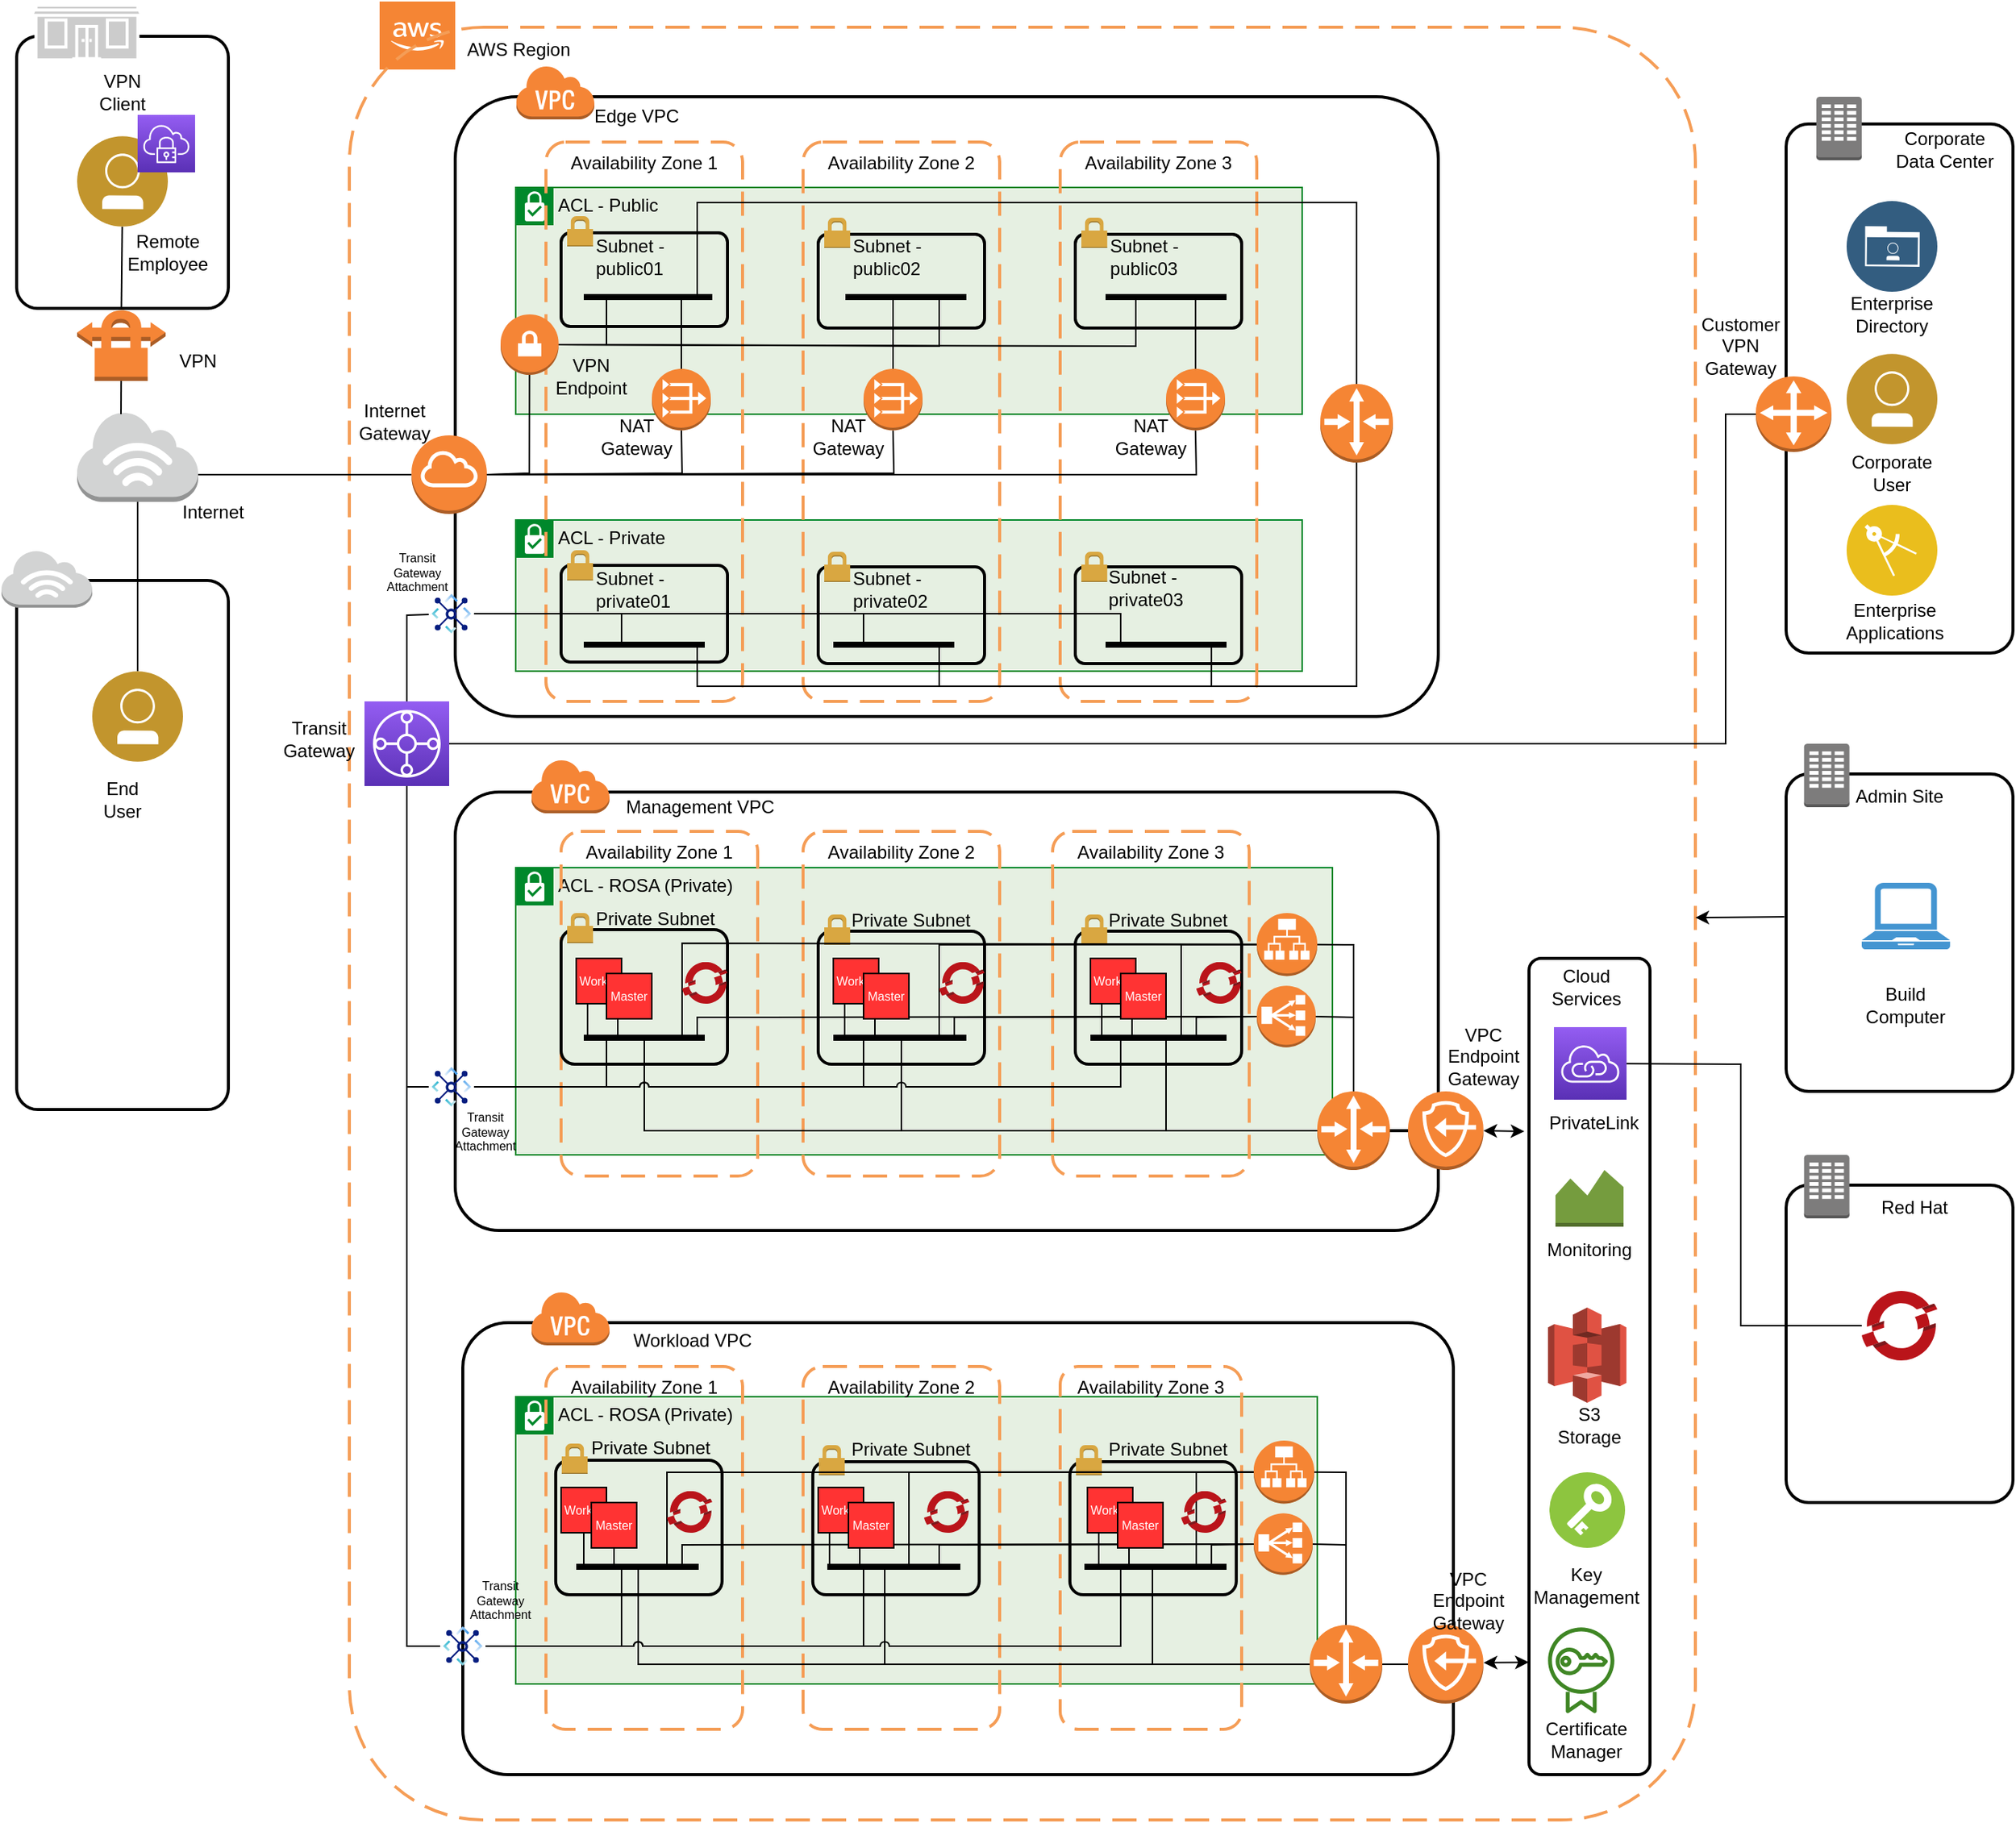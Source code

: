 <mxfile>
    <diagram id="Z-FYV8YgyGBGDuuWuuc7" name="Advanced">
        <mxGraphModel dx="1185" dy="548" grid="1" gridSize="10" guides="1" tooltips="1" connect="1" arrows="1" fold="1" page="1" pageScale="1" pageWidth="850" pageHeight="1100" math="0" shadow="0">
            <root>
                <mxCell id="0"/>
                <mxCell id="1" style="" parent="0"/>
                <mxCell id="4g3HLyUKp_iSWFGfKS_9-2" value="" style="rounded=1;arcSize=10;dashed=0;fillColor=none;gradientColor=none;strokeWidth=2;" parent="1" vertex="1">
                    <mxGeometry x="1300" y="178" width="150" height="350" as="geometry"/>
                </mxCell>
                <mxCell id="4g3HLyUKp_iSWFGfKS_9-3" value="" style="dashed=0;html=1;shape=mxgraph.aws3.corporate_data_center;fillColor=#7D7C7C;gradientColor=none;dashed=0;" parent="1" vertex="1">
                    <mxGeometry x="1320" y="160" width="30" height="42" as="geometry"/>
                </mxCell>
                <mxCell id="4g3HLyUKp_iSWFGfKS_9-4" value="" style="outlineConnect=0;dashed=0;verticalLabelPosition=bottom;verticalAlign=top;align=center;html=1;shape=mxgraph.aws3.cloud_2;fillColor=#F58534;gradientColor=none;" parent="1" vertex="1">
                    <mxGeometry x="370" y="97" width="50" height="45" as="geometry"/>
                </mxCell>
                <mxCell id="4g3HLyUKp_iSWFGfKS_9-5" value="AWS Region" style="text;html=1;strokeColor=none;fillColor=none;align=center;verticalAlign=middle;whiteSpace=wrap;rounded=0;" parent="1" vertex="1">
                    <mxGeometry x="407" y="114" width="110" height="30" as="geometry"/>
                </mxCell>
                <mxCell id="4g3HLyUKp_iSWFGfKS_9-40" value="" style="rounded=1;arcSize=10;dashed=0;fillColor=none;gradientColor=none;strokeWidth=2;" parent="1" vertex="1">
                    <mxGeometry x="130" y="120" width="140" height="180" as="geometry"/>
                </mxCell>
                <mxCell id="4g3HLyUKp_iSWFGfKS_9-41" value="" style="rounded=1;arcSize=10;dashed=0;fillColor=none;gradientColor=none;strokeWidth=2;" parent="1" vertex="1">
                    <mxGeometry x="130" y="480" width="140" height="350" as="geometry"/>
                </mxCell>
                <mxCell id="4g3HLyUKp_iSWFGfKS_9-43" value="" style="outlineConnect=0;dashed=0;verticalLabelPosition=bottom;verticalAlign=top;align=center;html=1;shape=mxgraph.aws3.internet_3;fillColor=#D2D3D3;gradientColor=none;" parent="1" vertex="1">
                    <mxGeometry x="170" y="368" width="80" height="60" as="geometry"/>
                </mxCell>
                <mxCell id="4g3HLyUKp_iSWFGfKS_9-44" value="" style="outlineConnect=0;dashed=0;verticalLabelPosition=bottom;verticalAlign=top;align=center;html=1;shape=mxgraph.aws3.internet_3;fillColor=#D2D3D3;gradientColor=none;" parent="1" vertex="1">
                    <mxGeometry x="120" y="460" width="60" height="38" as="geometry"/>
                </mxCell>
                <mxCell id="4g3HLyUKp_iSWFGfKS_9-46" value="" style="shape=mxgraph.cisco.buildings.small_business;html=1;pointerEvents=1;dashed=0;fillColor=#CCCCCC;strokeColor=#ffffff;strokeWidth=2;verticalLabelPosition=bottom;verticalAlign=top;align=center;outlineConnect=0;aspect=fixed;" parent="1" vertex="1">
                    <mxGeometry x="140" y="99.5" width="72.59" height="40" as="geometry"/>
                </mxCell>
                <mxCell id="4g3HLyUKp_iSWFGfKS_9-48" value="&lt;div&gt;Corporate&lt;/div&gt;&lt;div&gt;Data Center&lt;br&gt;&lt;/div&gt;" style="text;html=1;strokeColor=none;fillColor=none;align=center;verticalAlign=middle;whiteSpace=wrap;rounded=0;" parent="1" vertex="1">
                    <mxGeometry x="1370" y="180" width="70" height="30" as="geometry"/>
                </mxCell>
                <mxCell id="4g3HLyUKp_iSWFGfKS_9-203" value="" style="rounded=1;arcSize=10;dashed=0;fillColor=none;gradientColor=none;strokeWidth=2;" parent="1" vertex="1">
                    <mxGeometry x="1300" y="608" width="150" height="210" as="geometry"/>
                </mxCell>
                <mxCell id="4g3HLyUKp_iSWFGfKS_9-204" value="" style="dashed=0;html=1;shape=mxgraph.aws3.corporate_data_center;fillColor=#7D7C7C;gradientColor=none;dashed=0;" parent="1" vertex="1">
                    <mxGeometry x="1311.86" y="588" width="30" height="42" as="geometry"/>
                </mxCell>
                <mxCell id="4g3HLyUKp_iSWFGfKS_9-205" value="Admin Site" style="text;html=1;strokeColor=none;fillColor=none;align=center;verticalAlign=middle;whiteSpace=wrap;rounded=0;" parent="1" vertex="1">
                    <mxGeometry x="1340" y="608" width="70" height="30" as="geometry"/>
                </mxCell>
                <mxCell id="6" value="VPN" style="text;html=1;strokeColor=none;fillColor=none;align=center;verticalAlign=middle;whiteSpace=wrap;rounded=0;" parent="1" vertex="1">
                    <mxGeometry x="220" y="320" width="60" height="30" as="geometry"/>
                </mxCell>
                <mxCell id="ob319v7DfhyxJisky9AP-124" value="" style="rounded=1;arcSize=10;dashed=1;strokeColor=#F59D56;fillColor=none;gradientColor=none;dashPattern=8 4;strokeWidth=2;" parent="1" vertex="1">
                    <mxGeometry x="350" y="114" width="890" height="1186" as="geometry"/>
                </mxCell>
                <mxCell id="wWk9YLeNurJcuU4_7reg-116" value="" style="rounded=1;arcSize=10;dashed=0;fillColor=none;gradientColor=none;strokeWidth=2;" vertex="1" parent="1">
                    <mxGeometry x="1300" y="880" width="150" height="210" as="geometry"/>
                </mxCell>
                <mxCell id="wWk9YLeNurJcuU4_7reg-117" value="" style="dashed=0;html=1;shape=mxgraph.aws3.corporate_data_center;fillColor=#7D7C7C;gradientColor=none;dashed=0;" vertex="1" parent="1">
                    <mxGeometry x="1311.86" y="860" width="30" height="42" as="geometry"/>
                </mxCell>
                <mxCell id="wWk9YLeNurJcuU4_7reg-118" value="Red Hat" style="text;html=1;strokeColor=none;fillColor=none;align=center;verticalAlign=middle;whiteSpace=wrap;rounded=0;" vertex="1" parent="1">
                    <mxGeometry x="1350" y="880" width="70" height="30" as="geometry"/>
                </mxCell>
                <mxCell id="wWk9YLeNurJcuU4_7reg-119" value="" style="sketch=0;aspect=fixed;html=1;points=[];align=center;image;fontSize=12;image=img/lib/mscae/OpenShift.svg;fontColor=#FFFFFF;strokeColor=#000000;fillColor=#FF3333;" vertex="1" parent="1">
                    <mxGeometry x="1350" y="950" width="50" height="46" as="geometry"/>
                </mxCell>
                <mxCell id="wWk9YLeNurJcuU4_7reg-120" value="" style="endArrow=none;html=1;rounded=0;fontSize=8;fontColor=#FFFFFF;jumpStyle=arc;" edge="1" parent="1" source="H0zlcz-1i43io6Pjz6HK-117" target="wWk9YLeNurJcuU4_7reg-119">
                    <mxGeometry width="50" height="50" relative="1" as="geometry">
                        <mxPoint x="1510" y="910" as="sourcePoint"/>
                        <mxPoint x="1560" y="860" as="targetPoint"/>
                        <Array as="points">
                            <mxPoint x="1270" y="800"/>
                            <mxPoint x="1270" y="973"/>
                        </Array>
                    </mxGeometry>
                </mxCell>
                <object label="VPCs" id="4g3HLyUKp_iSWFGfKS_9-83">
                    <mxCell style="" parent="0"/>
                </object>
                <mxCell id="4g3HLyUKp_iSWFGfKS_9-105" value="" style="rounded=1;arcSize=10;dashed=0;fillColor=none;gradientColor=none;strokeWidth=2;" parent="4g3HLyUKp_iSWFGfKS_9-83" vertex="1">
                    <mxGeometry x="420" y="620" width="650" height="290" as="geometry"/>
                </mxCell>
                <mxCell id="4g3HLyUKp_iSWFGfKS_9-106" value="" style="dashed=0;html=1;shape=mxgraph.aws3.virtual_private_cloud;fillColor=#F58536;gradientColor=none;dashed=0;" parent="4g3HLyUKp_iSWFGfKS_9-83" vertex="1">
                    <mxGeometry x="470" y="598" width="52" height="36" as="geometry"/>
                </mxCell>
                <mxCell id="4g3HLyUKp_iSWFGfKS_9-107" value="ACL - ROSA (Private)" style="shape=mxgraph.ibm.box;prType=subnet;fontStyle=0;verticalAlign=top;align=left;spacingLeft=32;spacingTop=4;fillColor=#E6F0E2;rounded=0;whiteSpace=wrap;html=1;strokeColor=#00882B;strokeWidth=1;dashed=0;container=1;spacing=-4;collapsible=0;expand=0;recursiveResize=0;" parent="4g3HLyUKp_iSWFGfKS_9-83" vertex="1">
                    <mxGeometry x="460" y="670" width="540" height="190" as="geometry"/>
                </mxCell>
                <mxCell id="H0zlcz-1i43io6Pjz6HK-149" value="" style="outlineConnect=0;dashed=0;verticalLabelPosition=bottom;verticalAlign=top;align=center;html=1;shape=mxgraph.aws3.application_load_balancer;fillColor=#F58534;gradientColor=none;aspect=fixed;" vertex="1" parent="4g3HLyUKp_iSWFGfKS_9-107">
                    <mxGeometry x="490" y="30" width="40" height="41.74" as="geometry"/>
                </mxCell>
                <mxCell id="H0zlcz-1i43io6Pjz6HK-148" value="" style="outlineConnect=0;dashed=0;verticalLabelPosition=bottom;verticalAlign=top;align=center;html=1;shape=mxgraph.aws3.classic_load_balancer;fillColor=#F58536;gradientColor=none;aspect=fixed;" vertex="1" parent="4g3HLyUKp_iSWFGfKS_9-107">
                    <mxGeometry x="490" y="78.15" width="39" height="40.7" as="geometry"/>
                </mxCell>
                <mxCell id="4g3HLyUKp_iSWFGfKS_9-111" value="Availability Zone 2" style="rounded=1;arcSize=10;dashed=1;strokeColor=#F59D56;fillColor=none;gradientColor=none;dashPattern=8 4;strokeWidth=2;verticalAlign=top;" parent="4g3HLyUKp_iSWFGfKS_9-83" vertex="1">
                    <mxGeometry x="650" y="646" width="130" height="228" as="geometry"/>
                </mxCell>
                <mxCell id="4g3HLyUKp_iSWFGfKS_9-112" value="Availability Zone 3" style="rounded=1;arcSize=10;dashed=1;strokeColor=#F59D56;fillColor=none;gradientColor=none;dashPattern=8 4;strokeWidth=2;verticalAlign=top;" parent="4g3HLyUKp_iSWFGfKS_9-83" vertex="1">
                    <mxGeometry x="815" y="646" width="130" height="228" as="geometry"/>
                </mxCell>
                <mxCell id="4g3HLyUKp_iSWFGfKS_9-113" value="" style="rounded=1;arcSize=10;dashed=0;fillColor=none;gradientColor=none;strokeWidth=2;" parent="4g3HLyUKp_iSWFGfKS_9-83" vertex="1">
                    <mxGeometry x="425" y="971" width="655" height="299" as="geometry"/>
                </mxCell>
                <mxCell id="4g3HLyUKp_iSWFGfKS_9-114" value="" style="dashed=0;html=1;shape=mxgraph.aws3.virtual_private_cloud;fillColor=#F58536;gradientColor=none;dashed=0;" parent="4g3HLyUKp_iSWFGfKS_9-83" vertex="1">
                    <mxGeometry x="470" y="950" width="52" height="36" as="geometry"/>
                </mxCell>
                <mxCell id="4g3HLyUKp_iSWFGfKS_9-115" value="ACL - ROSA (Private)" style="shape=mxgraph.ibm.box;prType=subnet;fontStyle=0;verticalAlign=top;align=left;spacingLeft=32;spacingTop=4;fillColor=#E6F0E2;rounded=0;whiteSpace=wrap;html=1;strokeColor=#00882B;strokeWidth=1;dashed=0;container=1;spacing=-4;collapsible=0;expand=0;recursiveResize=0;" parent="4g3HLyUKp_iSWFGfKS_9-83" vertex="1">
                    <mxGeometry x="460" y="1020" width="530" height="190" as="geometry"/>
                </mxCell>
                <mxCell id="H0zlcz-1i43io6Pjz6HK-205" value="" style="outlineConnect=0;dashed=0;verticalLabelPosition=bottom;verticalAlign=top;align=center;html=1;shape=mxgraph.aws3.application_load_balancer;fillColor=#F58534;gradientColor=none;aspect=fixed;" vertex="1" parent="4g3HLyUKp_iSWFGfKS_9-115">
                    <mxGeometry x="488" y="29" width="40" height="41.74" as="geometry"/>
                </mxCell>
                <mxCell id="H0zlcz-1i43io6Pjz6HK-204" value="" style="outlineConnect=0;dashed=0;verticalLabelPosition=bottom;verticalAlign=top;align=center;html=1;shape=mxgraph.aws3.classic_load_balancer;fillColor=#F58536;gradientColor=none;aspect=fixed;" vertex="1" parent="4g3HLyUKp_iSWFGfKS_9-115">
                    <mxGeometry x="488" y="77.15" width="39" height="40.7" as="geometry"/>
                </mxCell>
                <mxCell id="4g3HLyUKp_iSWFGfKS_9-118" value="Availability Zone 1" style="rounded=1;arcSize=10;dashed=1;strokeColor=#F59D56;fillColor=none;gradientColor=none;dashPattern=8 4;strokeWidth=2;verticalAlign=top;" parent="4g3HLyUKp_iSWFGfKS_9-83" vertex="1">
                    <mxGeometry x="480" y="1000" width="130" height="240" as="geometry"/>
                </mxCell>
                <mxCell id="4g3HLyUKp_iSWFGfKS_9-119" value="Availability Zone 2" style="rounded=1;arcSize=10;dashed=1;strokeColor=#F59D56;fillColor=none;gradientColor=none;dashPattern=8 4;strokeWidth=2;verticalAlign=top;" parent="4g3HLyUKp_iSWFGfKS_9-83" vertex="1">
                    <mxGeometry x="650" y="1000" width="130" height="240" as="geometry"/>
                </mxCell>
                <mxCell id="4g3HLyUKp_iSWFGfKS_9-120" value="Availability Zone 3" style="rounded=1;arcSize=10;dashed=1;strokeColor=#F59D56;fillColor=none;gradientColor=none;dashPattern=8 4;strokeWidth=2;verticalAlign=top;" parent="4g3HLyUKp_iSWFGfKS_9-83" vertex="1">
                    <mxGeometry x="820" y="1000" width="120" height="240" as="geometry"/>
                </mxCell>
                <mxCell id="4g3HLyUKp_iSWFGfKS_9-252" value="" style="rounded=1;arcSize=10;fillColor=none;gradientColor=none;strokeWidth=2;" parent="4g3HLyUKp_iSWFGfKS_9-83" vertex="1">
                    <mxGeometry x="1130" y="730" width="80" height="540" as="geometry"/>
                </mxCell>
                <mxCell id="4g3HLyUKp_iSWFGfKS_9-316" value="&lt;div&gt;End&lt;/div&gt;&lt;div&gt;User&lt;br&gt;&lt;/div&gt;" style="text;html=1;strokeColor=none;fillColor=none;align=center;verticalAlign=middle;whiteSpace=wrap;rounded=0;" parent="4g3HLyUKp_iSWFGfKS_9-83" vertex="1">
                    <mxGeometry x="170" y="610" width="60" height="30" as="geometry"/>
                </mxCell>
                <mxCell id="39" value="" style="rounded=1;arcSize=10;dashed=0;fillColor=none;gradientColor=none;strokeWidth=2;" parent="4g3HLyUKp_iSWFGfKS_9-83" vertex="1">
                    <mxGeometry x="420" y="160" width="650" height="410" as="geometry"/>
                </mxCell>
                <mxCell id="40" value="" style="dashed=0;html=1;shape=mxgraph.aws3.virtual_private_cloud;fillColor=#F58536;gradientColor=none;dashed=0;" parent="4g3HLyUKp_iSWFGfKS_9-83" vertex="1">
                    <mxGeometry x="460" y="139" width="52" height="36" as="geometry"/>
                </mxCell>
                <mxCell id="41" value="ACL - Public" style="shape=mxgraph.ibm.box;prType=subnet;fontStyle=0;verticalAlign=top;align=left;spacingLeft=32;spacingTop=4;fillColor=#E6F0E2;rounded=0;whiteSpace=wrap;html=1;strokeColor=#00882B;strokeWidth=1;dashed=0;container=1;spacing=-4;collapsible=0;expand=0;recursiveResize=0;" parent="4g3HLyUKp_iSWFGfKS_9-83" vertex="1">
                    <mxGeometry x="460" y="220" width="520" height="150" as="geometry"/>
                </mxCell>
                <mxCell id="43" value="ACL - Private" style="shape=mxgraph.ibm.box;prType=subnet;fontStyle=0;verticalAlign=top;align=left;spacingLeft=32;spacingTop=4;fillColor=#E6F0E2;rounded=0;whiteSpace=wrap;html=1;strokeColor=#00882B;strokeWidth=1;dashed=0;container=1;spacing=-4;collapsible=0;expand=0;recursiveResize=0;" parent="4g3HLyUKp_iSWFGfKS_9-83" vertex="1">
                    <mxGeometry x="460" y="440" width="520" height="100" as="geometry"/>
                </mxCell>
                <mxCell id="44" value="Availability Zone 1" style="rounded=1;arcSize=10;dashed=1;strokeColor=#F59D56;fillColor=none;gradientColor=none;dashPattern=8 4;strokeWidth=2;verticalAlign=top;" parent="4g3HLyUKp_iSWFGfKS_9-83" vertex="1">
                    <mxGeometry x="480" y="190" width="130" height="370" as="geometry"/>
                </mxCell>
                <mxCell id="45" value="Availability Zone 2" style="rounded=1;arcSize=10;dashed=1;strokeColor=#F59D56;fillColor=none;gradientColor=none;dashPattern=8 4;strokeWidth=2;verticalAlign=top;" parent="4g3HLyUKp_iSWFGfKS_9-83" vertex="1">
                    <mxGeometry x="650" y="190" width="130" height="370" as="geometry"/>
                </mxCell>
                <mxCell id="46" value="Availability Zone 3" style="rounded=1;arcSize=10;dashed=1;strokeColor=#F59D56;fillColor=none;gradientColor=none;dashPattern=8 4;strokeWidth=2;verticalAlign=top;" parent="4g3HLyUKp_iSWFGfKS_9-83" vertex="1">
                    <mxGeometry x="820" y="190" width="130" height="370" as="geometry"/>
                </mxCell>
                <mxCell id="HP6kVhI7Buq2gO7MplPQ-117" value="Availability Zone 1" style="rounded=1;arcSize=10;dashed=1;strokeColor=#F59D56;fillColor=none;gradientColor=none;dashPattern=8 4;strokeWidth=2;verticalAlign=top;" parent="4g3HLyUKp_iSWFGfKS_9-83" vertex="1">
                    <mxGeometry x="490" y="646" width="130" height="228" as="geometry"/>
                </mxCell>
                <object label="Subnets" id="4g3HLyUKp_iSWFGfKS_9-18">
                    <mxCell style="" parent="0"/>
                </object>
                <mxCell id="4g3HLyUKp_iSWFGfKS_9-29" value="" style="rounded=1;arcSize=10;dashed=0;fillColor=none;gradientColor=none;strokeWidth=2;" parent="4g3HLyUKp_iSWFGfKS_9-18" vertex="1">
                    <mxGeometry x="490" y="250" width="110" height="62" as="geometry"/>
                </mxCell>
                <mxCell id="4g3HLyUKp_iSWFGfKS_9-30" value="" style="dashed=0;html=1;shape=mxgraph.aws3.permissions;fillColor=#D9A741;gradientColor=none;dashed=0;aspect=fixed;" parent="4g3HLyUKp_iSWFGfKS_9-18" vertex="1">
                    <mxGeometry x="494" y="239" width="17.13" height="20" as="geometry"/>
                </mxCell>
                <mxCell id="4g3HLyUKp_iSWFGfKS_9-34" value="" style="rounded=1;arcSize=10;dashed=0;fillColor=none;gradientColor=none;strokeWidth=2;" parent="4g3HLyUKp_iSWFGfKS_9-18" vertex="1">
                    <mxGeometry x="490" y="470" width="110" height="64" as="geometry"/>
                </mxCell>
                <mxCell id="4g3HLyUKp_iSWFGfKS_9-39" value="" style="dashed=0;html=1;shape=mxgraph.aws3.permissions;fillColor=#D9A741;gradientColor=none;dashed=0;aspect=fixed;" parent="4g3HLyUKp_iSWFGfKS_9-18" vertex="1">
                    <mxGeometry x="494" y="460" width="17.13" height="20" as="geometry"/>
                </mxCell>
                <mxCell id="4g3HLyUKp_iSWFGfKS_9-61" value="" style="rounded=1;arcSize=10;dashed=0;fillColor=none;gradientColor=none;strokeWidth=2;" parent="4g3HLyUKp_iSWFGfKS_9-18" vertex="1">
                    <mxGeometry x="660" y="251" width="110" height="62" as="geometry"/>
                </mxCell>
                <mxCell id="4g3HLyUKp_iSWFGfKS_9-62" value="" style="dashed=0;html=1;shape=mxgraph.aws3.permissions;fillColor=#D9A741;gradientColor=none;dashed=0;aspect=fixed;" parent="4g3HLyUKp_iSWFGfKS_9-18" vertex="1">
                    <mxGeometry x="664" y="240" width="17.13" height="20" as="geometry"/>
                </mxCell>
                <mxCell id="4g3HLyUKp_iSWFGfKS_9-64" value="" style="rounded=1;arcSize=10;dashed=0;fillColor=none;gradientColor=none;strokeWidth=2;" parent="4g3HLyUKp_iSWFGfKS_9-18" vertex="1">
                    <mxGeometry x="660" y="471" width="110" height="64" as="geometry"/>
                </mxCell>
                <mxCell id="4g3HLyUKp_iSWFGfKS_9-66" value="" style="dashed=0;html=1;shape=mxgraph.aws3.permissions;fillColor=#D9A741;gradientColor=none;dashed=0;aspect=fixed;" parent="4g3HLyUKp_iSWFGfKS_9-18" vertex="1">
                    <mxGeometry x="664" y="461" width="17.13" height="20" as="geometry"/>
                </mxCell>
                <mxCell id="4g3HLyUKp_iSWFGfKS_9-67" value="" style="rounded=1;arcSize=10;dashed=0;fillColor=none;gradientColor=none;strokeWidth=2;" parent="4g3HLyUKp_iSWFGfKS_9-18" vertex="1">
                    <mxGeometry x="830" y="251" width="110" height="62" as="geometry"/>
                </mxCell>
                <mxCell id="4g3HLyUKp_iSWFGfKS_9-68" value="" style="dashed=0;html=1;shape=mxgraph.aws3.permissions;fillColor=#D9A741;gradientColor=none;dashed=0;aspect=fixed;" parent="4g3HLyUKp_iSWFGfKS_9-18" vertex="1">
                    <mxGeometry x="834" y="240" width="17.13" height="20" as="geometry"/>
                </mxCell>
                <mxCell id="4g3HLyUKp_iSWFGfKS_9-70" value="" style="rounded=1;arcSize=10;dashed=0;fillColor=none;gradientColor=none;strokeWidth=2;" parent="4g3HLyUKp_iSWFGfKS_9-18" vertex="1">
                    <mxGeometry x="830" y="471" width="110" height="64" as="geometry"/>
                </mxCell>
                <mxCell id="4g3HLyUKp_iSWFGfKS_9-72" value="" style="dashed=0;html=1;shape=mxgraph.aws3.permissions;fillColor=#D9A741;gradientColor=none;dashed=0;aspect=fixed;" parent="4g3HLyUKp_iSWFGfKS_9-18" vertex="1">
                    <mxGeometry x="834" y="461" width="17.13" height="20" as="geometry"/>
                </mxCell>
                <mxCell id="4g3HLyUKp_iSWFGfKS_9-73" value="Subnet - &lt;br&gt;public01" style="text;html=1;strokeColor=none;fillColor=none;align=left;verticalAlign=middle;whiteSpace=wrap;rounded=0;" parent="4g3HLyUKp_iSWFGfKS_9-18" vertex="1">
                    <mxGeometry x="511.13" y="251" width="106" height="29" as="geometry"/>
                </mxCell>
                <mxCell id="4g3HLyUKp_iSWFGfKS_9-74" value="Subnet - &lt;br&gt;public02" style="text;html=1;strokeColor=none;fillColor=none;align=left;verticalAlign=middle;whiteSpace=wrap;rounded=0;" parent="4g3HLyUKp_iSWFGfKS_9-18" vertex="1">
                    <mxGeometry x="681.13" y="251" width="106" height="29" as="geometry"/>
                </mxCell>
                <mxCell id="4g3HLyUKp_iSWFGfKS_9-75" value="Subnet - &lt;br&gt;public03" style="text;html=1;strokeColor=none;fillColor=none;align=left;verticalAlign=middle;whiteSpace=wrap;rounded=0;" parent="4g3HLyUKp_iSWFGfKS_9-18" vertex="1">
                    <mxGeometry x="851.13" y="251" width="106" height="29" as="geometry"/>
                </mxCell>
                <mxCell id="4g3HLyUKp_iSWFGfKS_9-79" value="Subnet -&lt;br&gt;private01" style="text;html=1;strokeColor=none;fillColor=none;align=left;verticalAlign=middle;whiteSpace=wrap;rounded=0;" parent="4g3HLyUKp_iSWFGfKS_9-18" vertex="1">
                    <mxGeometry x="511.13" y="471" width="106" height="29" as="geometry"/>
                </mxCell>
                <mxCell id="4g3HLyUKp_iSWFGfKS_9-80" value="Subnet -&lt;br&gt;private02" style="text;html=1;strokeColor=none;fillColor=none;align=left;verticalAlign=middle;whiteSpace=wrap;rounded=0;" parent="4g3HLyUKp_iSWFGfKS_9-18" vertex="1">
                    <mxGeometry x="681.13" y="471" width="106" height="29" as="geometry"/>
                </mxCell>
                <mxCell id="4g3HLyUKp_iSWFGfKS_9-81" value="Subnet -&lt;br&gt;private03" style="text;html=1;strokeColor=none;fillColor=none;align=left;verticalAlign=middle;whiteSpace=wrap;rounded=0;" parent="4g3HLyUKp_iSWFGfKS_9-18" vertex="1">
                    <mxGeometry x="850" y="470" width="80" height="29" as="geometry"/>
                </mxCell>
                <mxCell id="4g3HLyUKp_iSWFGfKS_9-121" value="" style="rounded=1;arcSize=10;dashed=0;fillColor=none;gradientColor=none;strokeWidth=2;" parent="4g3HLyUKp_iSWFGfKS_9-18" vertex="1">
                    <mxGeometry x="490" y="711" width="110" height="89" as="geometry"/>
                </mxCell>
                <mxCell id="4g3HLyUKp_iSWFGfKS_9-122" value="" style="dashed=0;html=1;shape=mxgraph.aws3.permissions;fillColor=#D9A741;gradientColor=none;dashed=0;aspect=fixed;" parent="4g3HLyUKp_iSWFGfKS_9-18" vertex="1">
                    <mxGeometry x="494" y="700" width="17.13" height="20" as="geometry"/>
                </mxCell>
                <mxCell id="4g3HLyUKp_iSWFGfKS_9-127" value="" style="rounded=1;arcSize=10;dashed=0;fillColor=none;gradientColor=none;strokeWidth=2;" parent="4g3HLyUKp_iSWFGfKS_9-18" vertex="1">
                    <mxGeometry x="660" y="712" width="110" height="88" as="geometry"/>
                </mxCell>
                <mxCell id="4g3HLyUKp_iSWFGfKS_9-128" value="" style="dashed=0;html=1;shape=mxgraph.aws3.permissions;fillColor=#D9A741;gradientColor=none;dashed=0;aspect=fixed;" parent="4g3HLyUKp_iSWFGfKS_9-18" vertex="1">
                    <mxGeometry x="664" y="701" width="17.13" height="20" as="geometry"/>
                </mxCell>
                <mxCell id="4g3HLyUKp_iSWFGfKS_9-133" value="" style="rounded=1;arcSize=10;dashed=0;fillColor=none;gradientColor=none;strokeWidth=2;" parent="4g3HLyUKp_iSWFGfKS_9-18" vertex="1">
                    <mxGeometry x="830" y="712" width="110" height="88" as="geometry"/>
                </mxCell>
                <mxCell id="4g3HLyUKp_iSWFGfKS_9-134" value="" style="dashed=0;html=1;shape=mxgraph.aws3.permissions;fillColor=#D9A741;gradientColor=none;dashed=0;aspect=fixed;" parent="4g3HLyUKp_iSWFGfKS_9-18" vertex="1">
                    <mxGeometry x="834" y="701" width="17.13" height="20" as="geometry"/>
                </mxCell>
                <mxCell id="4g3HLyUKp_iSWFGfKS_9-139" value="Private Subnet" style="text;html=1;strokeColor=none;fillColor=none;align=left;verticalAlign=middle;whiteSpace=wrap;rounded=0;" parent="4g3HLyUKp_iSWFGfKS_9-18" vertex="1">
                    <mxGeometry x="511.13" y="689" width="106" height="29" as="geometry"/>
                </mxCell>
                <mxCell id="4g3HLyUKp_iSWFGfKS_9-175" value="" style="rounded=1;arcSize=10;dashed=0;fillColor=none;gradientColor=none;strokeWidth=2;" parent="4g3HLyUKp_iSWFGfKS_9-18" vertex="1">
                    <mxGeometry x="486.43" y="1062" width="110" height="89" as="geometry"/>
                </mxCell>
                <mxCell id="4g3HLyUKp_iSWFGfKS_9-176" value="" style="dashed=0;html=1;shape=mxgraph.aws3.permissions;fillColor=#D9A741;gradientColor=none;dashed=0;aspect=fixed;" parent="4g3HLyUKp_iSWFGfKS_9-18" vertex="1">
                    <mxGeometry x="490.43" y="1051" width="17.13" height="20" as="geometry"/>
                </mxCell>
                <mxCell id="4g3HLyUKp_iSWFGfKS_9-181" value="" style="rounded=1;arcSize=10;dashed=0;fillColor=none;gradientColor=none;strokeWidth=2;" parent="4g3HLyUKp_iSWFGfKS_9-18" vertex="1">
                    <mxGeometry x="656.43" y="1063" width="110" height="88" as="geometry"/>
                </mxCell>
                <mxCell id="4g3HLyUKp_iSWFGfKS_9-182" value="" style="dashed=0;html=1;shape=mxgraph.aws3.permissions;fillColor=#D9A741;gradientColor=none;dashed=0;aspect=fixed;" parent="4g3HLyUKp_iSWFGfKS_9-18" vertex="1">
                    <mxGeometry x="660.43" y="1052" width="17.13" height="20" as="geometry"/>
                </mxCell>
                <mxCell id="4g3HLyUKp_iSWFGfKS_9-187" value="" style="rounded=1;arcSize=10;dashed=0;fillColor=none;gradientColor=none;strokeWidth=2;" parent="4g3HLyUKp_iSWFGfKS_9-18" vertex="1">
                    <mxGeometry x="826.43" y="1063" width="110" height="88" as="geometry"/>
                </mxCell>
                <mxCell id="4g3HLyUKp_iSWFGfKS_9-188" value="" style="dashed=0;html=1;shape=mxgraph.aws3.permissions;fillColor=#D9A741;gradientColor=none;dashed=0;aspect=fixed;" parent="4g3HLyUKp_iSWFGfKS_9-18" vertex="1">
                    <mxGeometry x="830.43" y="1052" width="17.13" height="20" as="geometry"/>
                </mxCell>
                <mxCell id="4g3HLyUKp_iSWFGfKS_9-193" value="Private Subnet" style="text;html=1;strokeColor=none;fillColor=none;align=left;verticalAlign=middle;whiteSpace=wrap;rounded=0;" parent="4g3HLyUKp_iSWFGfKS_9-18" vertex="1">
                    <mxGeometry x="507.56" y="1039" width="106" height="29" as="geometry"/>
                </mxCell>
                <mxCell id="HP6kVhI7Buq2gO7MplPQ-121" value="Private Subnet" style="text;html=1;strokeColor=none;fillColor=none;align=left;verticalAlign=middle;whiteSpace=wrap;rounded=0;" parent="4g3HLyUKp_iSWFGfKS_9-18" vertex="1">
                    <mxGeometry x="680" y="690" width="106" height="29" as="geometry"/>
                </mxCell>
                <mxCell id="HP6kVhI7Buq2gO7MplPQ-122" value="Private Subnet" style="text;html=1;strokeColor=none;fillColor=none;align=left;verticalAlign=middle;whiteSpace=wrap;rounded=0;" parent="4g3HLyUKp_iSWFGfKS_9-18" vertex="1">
                    <mxGeometry x="850" y="690" width="90" height="29" as="geometry"/>
                </mxCell>
                <mxCell id="H0zlcz-1i43io6Pjz6HK-197" value="Private Subnet" style="text;html=1;strokeColor=none;fillColor=none;align=left;verticalAlign=middle;whiteSpace=wrap;rounded=0;" vertex="1" parent="4g3HLyUKp_iSWFGfKS_9-18">
                    <mxGeometry x="680" y="1040" width="106" height="29" as="geometry"/>
                </mxCell>
                <mxCell id="H0zlcz-1i43io6Pjz6HK-198" value="Private Subnet" style="text;html=1;strokeColor=none;fillColor=none;align=left;verticalAlign=middle;whiteSpace=wrap;rounded=0;" vertex="1" parent="4g3HLyUKp_iSWFGfKS_9-18">
                    <mxGeometry x="850" y="1040" width="90" height="29" as="geometry"/>
                </mxCell>
                <object label="Devices" id="4g3HLyUKp_iSWFGfKS_9-202">
                    <mxCell style="" parent="0"/>
                </object>
                <mxCell id="4g3HLyUKp_iSWFGfKS_9-208" value="" style="pointerEvents=1;shadow=0;dashed=0;html=1;strokeColor=none;fillColor=#4495D1;labelPosition=center;verticalLabelPosition=bottom;verticalAlign=top;align=center;outlineConnect=0;shape=mxgraph.veeam.laptop;" parent="4g3HLyUKp_iSWFGfKS_9-202" vertex="1">
                    <mxGeometry x="1350" y="680" width="58.4" height="44" as="geometry"/>
                </mxCell>
                <mxCell id="4g3HLyUKp_iSWFGfKS_9-209" value="&lt;div&gt;Build&lt;/div&gt;&lt;div&gt;Computer&lt;br&gt;&lt;/div&gt;" style="text;html=1;strokeColor=none;fillColor=none;align=center;verticalAlign=middle;whiteSpace=wrap;rounded=0;" parent="4g3HLyUKp_iSWFGfKS_9-202" vertex="1">
                    <mxGeometry x="1349" y="745.5" width="60" height="30" as="geometry"/>
                </mxCell>
                <mxCell id="4g3HLyUKp_iSWFGfKS_9-210" value="" style="endArrow=classic;html=1;rounded=0;exitX=-0.008;exitY=0.45;exitDx=0;exitDy=0;exitPerimeter=0;" parent="4g3HLyUKp_iSWFGfKS_9-202" source="4g3HLyUKp_iSWFGfKS_9-203" target="ob319v7DfhyxJisky9AP-124" edge="1">
                    <mxGeometry width="50" height="50" relative="1" as="geometry">
                        <mxPoint x="758.14" y="567.5" as="sourcePoint"/>
                        <mxPoint x="1250.0" y="735.9" as="targetPoint"/>
                    </mxGeometry>
                </mxCell>
                <mxCell id="4g3HLyUKp_iSWFGfKS_9-211" value="" style="aspect=fixed;perimeter=ellipsePerimeter;html=1;align=center;shadow=0;dashed=0;fontColor=#4277BB;labelBackgroundColor=#ffffff;fontSize=12;spacingTop=3;image;image=img/lib/ibm/users/user.svg;fillColor=#CCCCCC;" parent="4g3HLyUKp_iSWFGfKS_9-202" vertex="1">
                    <mxGeometry x="170" y="186" width="60" height="60" as="geometry"/>
                </mxCell>
                <mxCell id="4g3HLyUKp_iSWFGfKS_9-212" value="" style="aspect=fixed;perimeter=ellipsePerimeter;html=1;align=center;shadow=0;dashed=0;fontColor=#4277BB;labelBackgroundColor=#ffffff;fontSize=12;spacingTop=3;image;image=img/lib/ibm/users/user.svg;fillColor=#CCCCCC;" parent="4g3HLyUKp_iSWFGfKS_9-202" vertex="1">
                    <mxGeometry x="180" y="540" width="60" height="60" as="geometry"/>
                </mxCell>
                <mxCell id="4g3HLyUKp_iSWFGfKS_9-303" style="edgeStyle=orthogonalEdgeStyle;rounded=0;orthogonalLoop=1;jettySize=auto;html=1;endArrow=none;endFill=0;exitX=1;exitY=0.5;exitDx=0;exitDy=0;exitPerimeter=0;" parent="4g3HLyUKp_iSWFGfKS_9-202" edge="1" target="H0zlcz-1i43io6Pjz6HK-122">
                    <mxGeometry relative="1" as="geometry">
                        <mxPoint x="488.33" y="324.0" as="sourcePoint"/>
                        <mxPoint x="505.4" y="277.5" as="targetPoint"/>
                        <Array as="points">
                            <mxPoint x="520" y="324"/>
                        </Array>
                    </mxGeometry>
                </mxCell>
                <mxCell id="4g3HLyUKp_iSWFGfKS_9-221" value="&lt;div&gt;VPN Endpoint&lt;/div&gt;" style="text;html=1;strokeColor=none;fillColor=none;align=center;verticalAlign=middle;whiteSpace=wrap;rounded=0;" parent="4g3HLyUKp_iSWFGfKS_9-202" vertex="1">
                    <mxGeometry x="480" y="330" width="60" height="30" as="geometry"/>
                </mxCell>
                <mxCell id="4g3HLyUKp_iSWFGfKS_9-227" value="&lt;div&gt;Remote&lt;/div&gt;&lt;div&gt;Employee&lt;br&gt;&lt;/div&gt;" style="text;html=1;strokeColor=none;fillColor=none;align=center;verticalAlign=middle;whiteSpace=wrap;rounded=0;" parent="4g3HLyUKp_iSWFGfKS_9-202" vertex="1">
                    <mxGeometry x="200" y="248" width="60" height="30" as="geometry"/>
                </mxCell>
                <mxCell id="4g3HLyUKp_iSWFGfKS_9-228" value="" style="endArrow=none;html=1;rounded=0;startArrow=none;endFill=0;" parent="4g3HLyUKp_iSWFGfKS_9-202" source="4g3HLyUKp_iSWFGfKS_9-226" edge="1">
                    <mxGeometry width="50" height="50" relative="1" as="geometry">
                        <mxPoint x="280" y="120" as="sourcePoint"/>
                        <mxPoint x="199" y="370" as="targetPoint"/>
                    </mxGeometry>
                </mxCell>
                <mxCell id="4g3HLyUKp_iSWFGfKS_9-235" value="" style="endArrow=none;html=1;rounded=0;entryX=0.5;entryY=1;entryDx=0;entryDy=0;entryPerimeter=0;startArrow=none;exitX=1;exitY=0.5;exitDx=0;exitDy=0;exitPerimeter=0;" parent="4g3HLyUKp_iSWFGfKS_9-202" target="eoVTE5NxjeakKtpEUeZ_-115" edge="1" source="70">
                    <mxGeometry width="50" height="50" relative="1" as="geometry">
                        <mxPoint x="439.83" y="436" as="sourcePoint"/>
                        <mxPoint x="745.335" y="500" as="targetPoint"/>
                        <Array as="points">
                            <mxPoint x="710" y="409"/>
                        </Array>
                    </mxGeometry>
                </mxCell>
                <mxCell id="4g3HLyUKp_iSWFGfKS_9-236" value="" style="endArrow=none;html=1;rounded=0;entryX=0.5;entryY=1;entryDx=0;entryDy=0;entryPerimeter=0;exitX=1;exitY=0.5;exitDx=0;exitDy=0;exitPerimeter=0;" parent="4g3HLyUKp_iSWFGfKS_9-202" target="eoVTE5NxjeakKtpEUeZ_-116" edge="1" source="70">
                    <mxGeometry width="50" height="50" relative="1" as="geometry">
                        <mxPoint x="439.83" y="436" as="sourcePoint"/>
                        <mxPoint x="915.335" y="500" as="targetPoint"/>
                        <Array as="points">
                            <mxPoint x="910" y="410"/>
                        </Array>
                    </mxGeometry>
                </mxCell>
                <mxCell id="4g3HLyUKp_iSWFGfKS_9-250" value="" style="outlineConnect=0;dashed=0;verticalLabelPosition=bottom;verticalAlign=top;align=center;html=1;shape=mxgraph.aws3.monitoring;fillColor=#759C3E;gradientColor=none;aspect=fixed;" parent="4g3HLyUKp_iSWFGfKS_9-202" vertex="1">
                    <mxGeometry x="1147.49" y="870" width="45" height="37.5" as="geometry"/>
                </mxCell>
                <mxCell id="4g3HLyUKp_iSWFGfKS_9-251" value="Monitoring" style="text;html=1;strokeColor=none;fillColor=none;align=center;verticalAlign=middle;whiteSpace=wrap;rounded=0;" parent="4g3HLyUKp_iSWFGfKS_9-202" vertex="1">
                    <mxGeometry x="1139.99" y="907.5" width="60" height="30" as="geometry"/>
                </mxCell>
                <mxCell id="4g3HLyUKp_iSWFGfKS_9-253" value="&lt;div&gt;Cloud&lt;/div&gt;&lt;div&gt;Services&lt;br&gt;&lt;/div&gt;" style="text;html=1;strokeColor=none;fillColor=none;align=center;verticalAlign=middle;whiteSpace=wrap;rounded=0;" parent="4g3HLyUKp_iSWFGfKS_9-202" vertex="1">
                    <mxGeometry x="1137.51" y="734" width="60" height="30" as="geometry"/>
                </mxCell>
                <mxCell id="4g3HLyUKp_iSWFGfKS_9-254" value="" style="outlineConnect=0;dashed=0;verticalLabelPosition=bottom;verticalAlign=top;align=center;html=1;shape=mxgraph.aws3.s3;fillColor=#E05243;gradientColor=none;aspect=fixed;" parent="4g3HLyUKp_iSWFGfKS_9-202" vertex="1">
                    <mxGeometry x="1142.58" y="961" width="51.82" height="63" as="geometry"/>
                </mxCell>
                <mxCell id="4g3HLyUKp_iSWFGfKS_9-255" value="S3 Storage" style="text;html=1;strokeColor=none;fillColor=none;align=center;verticalAlign=middle;whiteSpace=wrap;rounded=0;" parent="4g3HLyUKp_iSWFGfKS_9-202" vertex="1">
                    <mxGeometry x="1140.49" y="1024" width="60" height="30" as="geometry"/>
                </mxCell>
                <mxCell id="4g3HLyUKp_iSWFGfKS_9-256" value="" style="aspect=fixed;perimeter=ellipsePerimeter;html=1;align=center;shadow=0;dashed=0;fontColor=#4277BB;labelBackgroundColor=#ffffff;fontSize=12;spacingTop=3;image;image=img/lib/ibm/vpc/Key.svg;fillColor=#CCCCCC;" parent="4g3HLyUKp_iSWFGfKS_9-202" vertex="1">
                    <mxGeometry x="1143.49" y="1070" width="50" height="50" as="geometry"/>
                </mxCell>
                <mxCell id="4g3HLyUKp_iSWFGfKS_9-257" value="&lt;div&gt;Key&lt;/div&gt;&lt;div&gt;Management&lt;br&gt;&lt;/div&gt;" style="text;html=1;strokeColor=none;fillColor=none;align=center;verticalAlign=middle;whiteSpace=wrap;rounded=0;" parent="4g3HLyUKp_iSWFGfKS_9-202" vertex="1">
                    <mxGeometry x="1138.49" y="1130" width="60" height="30" as="geometry"/>
                </mxCell>
                <mxCell id="4g3HLyUKp_iSWFGfKS_9-260" value="" style="sketch=0;outlineConnect=0;fontColor=#232F3E;gradientColor=none;fillColor=#3F8624;strokeColor=none;dashed=0;verticalLabelPosition=bottom;verticalAlign=top;align=center;html=1;fontSize=12;fontStyle=0;aspect=fixed;pointerEvents=1;shape=mxgraph.aws4.certificate_manager;" parent="4g3HLyUKp_iSWFGfKS_9-202" vertex="1">
                    <mxGeometry x="1142.58" y="1172" width="43.87" height="58" as="geometry"/>
                </mxCell>
                <mxCell id="4g3HLyUKp_iSWFGfKS_9-261" value="&lt;div&gt;Certificate&lt;/div&gt;&lt;div&gt;Manager&lt;br&gt;&lt;/div&gt;" style="text;html=1;strokeColor=none;fillColor=none;align=center;verticalAlign=middle;whiteSpace=wrap;rounded=0;" parent="4g3HLyUKp_iSWFGfKS_9-202" vertex="1">
                    <mxGeometry x="1137.51" y="1232" width="60" height="30" as="geometry"/>
                </mxCell>
                <mxCell id="4g3HLyUKp_iSWFGfKS_9-291" value="" style="aspect=fixed;perimeter=ellipsePerimeter;html=1;align=center;shadow=0;dashed=0;fontColor=#4277BB;labelBackgroundColor=#ffffff;fontSize=12;spacingTop=3;image;image=img/lib/ibm/data/enterprise_user_directory.svg;fillColor=#CCCCCC;" parent="4g3HLyUKp_iSWFGfKS_9-202" vertex="1">
                    <mxGeometry x="1340" y="229" width="60" height="60" as="geometry"/>
                </mxCell>
                <mxCell id="4g3HLyUKp_iSWFGfKS_9-292" value="" style="aspect=fixed;perimeter=ellipsePerimeter;html=1;align=center;shadow=0;dashed=0;fontColor=#4277BB;labelBackgroundColor=#ffffff;fontSize=12;spacingTop=3;image;image=img/lib/ibm/applications/enterprise_applications.svg;fillColor=#CCCCCC;" parent="4g3HLyUKp_iSWFGfKS_9-202" vertex="1">
                    <mxGeometry x="1340" y="430" width="60" height="60" as="geometry"/>
                </mxCell>
                <mxCell id="4g3HLyUKp_iSWFGfKS_9-293" value="" style="aspect=fixed;perimeter=ellipsePerimeter;html=1;align=center;shadow=0;dashed=0;fontColor=#4277BB;labelBackgroundColor=#ffffff;fontSize=12;spacingTop=3;image;image=img/lib/ibm/users/user.svg;fillColor=#CCCCCC;" parent="4g3HLyUKp_iSWFGfKS_9-202" vertex="1">
                    <mxGeometry x="1340" y="330" width="60" height="60" as="geometry"/>
                </mxCell>
                <mxCell id="4g3HLyUKp_iSWFGfKS_9-294" value="&lt;div&gt;Enterprise&lt;/div&gt;&lt;div&gt;Directory&lt;br&gt;&lt;/div&gt;" style="text;html=1;strokeColor=none;fillColor=none;align=center;verticalAlign=middle;whiteSpace=wrap;rounded=0;" parent="4g3HLyUKp_iSWFGfKS_9-202" vertex="1">
                    <mxGeometry x="1340.4" y="289" width="60" height="30" as="geometry"/>
                </mxCell>
                <mxCell id="4g3HLyUKp_iSWFGfKS_9-295" value="&lt;div&gt;Corporate&lt;/div&gt;&lt;div&gt;User&lt;br&gt;&lt;/div&gt;" style="text;html=1;strokeColor=none;fillColor=none;align=center;verticalAlign=middle;whiteSpace=wrap;rounded=0;" parent="4g3HLyUKp_iSWFGfKS_9-202" vertex="1">
                    <mxGeometry x="1340" y="394" width="60" height="30" as="geometry"/>
                </mxCell>
                <mxCell id="4g3HLyUKp_iSWFGfKS_9-296" value="&lt;div&gt;Enterprise&lt;/div&gt;&lt;div&gt;Applications&lt;br&gt;&lt;/div&gt;" style="text;html=1;strokeColor=none;fillColor=none;align=center;verticalAlign=middle;whiteSpace=wrap;rounded=0;" parent="4g3HLyUKp_iSWFGfKS_9-202" vertex="1">
                    <mxGeometry x="1342" y="492" width="60" height="30" as="geometry"/>
                </mxCell>
                <mxCell id="4g3HLyUKp_iSWFGfKS_9-304" value="" style="endArrow=none;html=1;rounded=0;exitX=1;exitY=0.5;exitDx=0;exitDy=0;exitPerimeter=0;" parent="4g3HLyUKp_iSWFGfKS_9-202" edge="1" target="H0zlcz-1i43io6Pjz6HK-123">
                    <mxGeometry width="50" height="50" relative="1" as="geometry">
                        <mxPoint x="488.33" y="324.0" as="sourcePoint"/>
                        <mxPoint x="675.335" y="278" as="targetPoint"/>
                        <Array as="points">
                            <mxPoint x="740" y="325"/>
                        </Array>
                    </mxGeometry>
                </mxCell>
                <mxCell id="4g3HLyUKp_iSWFGfKS_9-305" value="" style="endArrow=none;html=1;rounded=0;" parent="4g3HLyUKp_iSWFGfKS_9-202" edge="1" target="H0zlcz-1i43io6Pjz6HK-124">
                    <mxGeometry width="50" height="50" relative="1" as="geometry">
                        <mxPoint x="488.33" y="324.048" as="sourcePoint"/>
                        <mxPoint x="845.335" y="278" as="targetPoint"/>
                        <Array as="points">
                            <mxPoint x="870" y="325"/>
                        </Array>
                    </mxGeometry>
                </mxCell>
                <mxCell id="4g3HLyUKp_iSWFGfKS_9-309" value="&lt;div&gt;Transit&lt;/div&gt;&lt;div&gt;Gateway&lt;/div&gt;" style="text;html=1;strokeColor=none;fillColor=none;align=center;verticalAlign=middle;whiteSpace=wrap;rounded=0;" parent="4g3HLyUKp_iSWFGfKS_9-202" vertex="1">
                    <mxGeometry x="300.0" y="570" width="60" height="30" as="geometry"/>
                </mxCell>
                <mxCell id="4g3HLyUKp_iSWFGfKS_9-313" value="&lt;div&gt;VPC Endpoint&lt;/div&gt;&lt;div&gt;Gateway&lt;/div&gt;" style="text;html=1;strokeColor=none;fillColor=none;align=center;verticalAlign=middle;whiteSpace=wrap;rounded=0;" parent="4g3HLyUKp_iSWFGfKS_9-202" vertex="1">
                    <mxGeometry x="1070" y="780" width="60" height="30" as="geometry"/>
                </mxCell>
                <mxCell id="16" value="" style="outlineConnect=0;dashed=0;verticalLabelPosition=bottom;verticalAlign=top;align=center;html=1;shape=mxgraph.aws3.endpoints;fillColor=#F58536;gradientColor=none;aspect=fixed;flipV=0;flipH=1;" parent="4g3HLyUKp_iSWFGfKS_9-202" vertex="1">
                    <mxGeometry x="1050" y="818" width="49.83" height="52" as="geometry"/>
                </mxCell>
                <mxCell id="17" value="" style="endArrow=classic;startArrow=classic;html=1;rounded=0;exitX=0;exitY=0.5;exitDx=0;exitDy=0;exitPerimeter=0;entryX=-0.038;entryY=0.212;entryDx=0;entryDy=0;entryPerimeter=0;" parent="4g3HLyUKp_iSWFGfKS_9-202" source="16" target="4g3HLyUKp_iSWFGfKS_9-252" edge="1">
                    <mxGeometry width="50" height="50" relative="1" as="geometry">
                        <mxPoint x="1085.91" y="797" as="sourcePoint"/>
                        <mxPoint x="1130" y="802" as="targetPoint"/>
                    </mxGeometry>
                </mxCell>
                <mxCell id="18" value="" style="outlineConnect=0;dashed=0;verticalLabelPosition=bottom;verticalAlign=top;align=center;html=1;shape=mxgraph.aws3.endpoints;fillColor=#F58536;gradientColor=none;aspect=fixed;flipV=0;flipH=1;" parent="4g3HLyUKp_iSWFGfKS_9-202" vertex="1">
                    <mxGeometry x="1050" y="1171" width="49.83" height="52" as="geometry"/>
                </mxCell>
                <mxCell id="19" value="" style="endArrow=classic;startArrow=classic;html=1;rounded=0;" parent="4g3HLyUKp_iSWFGfKS_9-202" edge="1">
                    <mxGeometry width="50" height="50" relative="1" as="geometry">
                        <mxPoint x="1100" y="1196" as="sourcePoint"/>
                        <mxPoint x="1129.83" y="1195.66" as="targetPoint"/>
                    </mxGeometry>
                </mxCell>
                <mxCell id="35" value="&lt;div&gt;VPC Endpoint&lt;/div&gt;&lt;div&gt;Gateway&lt;/div&gt;" style="text;html=1;strokeColor=none;fillColor=none;align=center;verticalAlign=middle;whiteSpace=wrap;rounded=0;" parent="4g3HLyUKp_iSWFGfKS_9-202" vertex="1">
                    <mxGeometry x="1060" y="1140" width="60" height="30" as="geometry"/>
                </mxCell>
                <mxCell id="63" value="&lt;font style=&quot;font-size: 12px&quot;&gt;Edge VPC&lt;/font&gt;" style="text;html=1;strokeColor=none;fillColor=none;align=center;verticalAlign=middle;whiteSpace=wrap;rounded=0;fontSize=8;" parent="4g3HLyUKp_iSWFGfKS_9-202" vertex="1">
                    <mxGeometry x="510" y="158" width="60" height="30" as="geometry"/>
                </mxCell>
                <mxCell id="64" value="&lt;font style=&quot;font-size: 12px&quot;&gt;Management VPC&lt;/font&gt;" style="text;html=1;strokeColor=none;fillColor=none;align=center;verticalAlign=middle;whiteSpace=wrap;rounded=0;fontSize=8;" parent="4g3HLyUKp_iSWFGfKS_9-202" vertex="1">
                    <mxGeometry x="523.68" y="615" width="116.32" height="30" as="geometry"/>
                </mxCell>
                <mxCell id="65" value="&lt;font style=&quot;font-size: 12px&quot;&gt;Workload VPC&lt;/font&gt;" style="text;html=1;strokeColor=none;fillColor=none;align=center;verticalAlign=middle;whiteSpace=wrap;rounded=0;fontSize=8;" parent="4g3HLyUKp_iSWFGfKS_9-202" vertex="1">
                    <mxGeometry x="518.67" y="968" width="116.32" height="30" as="geometry"/>
                </mxCell>
                <mxCell id="68" value="" style="endArrow=none;html=1;rounded=0;fontSize=12;entryX=1;entryY=0.7;entryDx=0;entryDy=0;entryPerimeter=0;exitX=0;exitY=0.5;exitDx=0;exitDy=0;exitPerimeter=0;endFill=0;" parent="4g3HLyUKp_iSWFGfKS_9-202" source="70" target="4g3HLyUKp_iSWFGfKS_9-43" edge="1">
                    <mxGeometry width="50" height="50" relative="1" as="geometry">
                        <mxPoint x="309.84" y="436.5" as="sourcePoint"/>
                        <mxPoint x="800" y="300" as="targetPoint"/>
                    </mxGeometry>
                </mxCell>
                <mxCell id="69" value="Internet" style="text;html=1;strokeColor=none;fillColor=none;align=center;verticalAlign=middle;whiteSpace=wrap;rounded=0;fontSize=12;" parent="4g3HLyUKp_iSWFGfKS_9-202" vertex="1">
                    <mxGeometry x="230" y="420" width="60" height="30" as="geometry"/>
                </mxCell>
                <mxCell id="70" value="" style="outlineConnect=0;dashed=0;verticalLabelPosition=bottom;verticalAlign=top;align=center;html=1;shape=mxgraph.aws3.internet_gateway;fillColor=#F58536;gradientColor=none;aspect=fixed;" parent="4g3HLyUKp_iSWFGfKS_9-202" vertex="1">
                    <mxGeometry x="391.1" y="384" width="49.84" height="52" as="geometry"/>
                </mxCell>
                <mxCell id="72" value="" style="sketch=0;points=[[0,0,0],[0.25,0,0],[0.5,0,0],[0.75,0,0],[1,0,0],[0,1,0],[0.25,1,0],[0.5,1,0],[0.75,1,0],[1,1,0],[0,0.25,0],[0,0.5,0],[0,0.75,0],[1,0.25,0],[1,0.5,0],[1,0.75,0]];outlineConnect=0;fontColor=#232F3E;gradientColor=#945DF2;gradientDirection=north;fillColor=#5A30B5;strokeColor=#ffffff;dashed=0;verticalLabelPosition=bottom;verticalAlign=top;align=center;html=1;fontSize=12;fontStyle=0;aspect=fixed;shape=mxgraph.aws4.resourceIcon;resIcon=mxgraph.aws4.client_vpn;" parent="4g3HLyUKp_iSWFGfKS_9-202" vertex="1">
                    <mxGeometry x="210" y="172" width="38" height="38" as="geometry"/>
                </mxCell>
                <mxCell id="73" value="&lt;div&gt;VPN&lt;/div&gt;&lt;div&gt;Client&lt;/div&gt;" style="text;html=1;strokeColor=none;fillColor=none;align=center;verticalAlign=middle;whiteSpace=wrap;rounded=0;" parent="4g3HLyUKp_iSWFGfKS_9-202" vertex="1">
                    <mxGeometry x="170" y="142" width="60" height="30" as="geometry"/>
                </mxCell>
                <mxCell id="74" value="" style="sketch=0;points=[[0,0,0],[0.25,0,0],[0.5,0,0],[0.75,0,0],[1,0,0],[0,1,0],[0.25,1,0],[0.5,1,0],[0.75,1,0],[1,1,0],[0,0.25,0],[0,0.5,0],[0,0.75,0],[1,0.25,0],[1,0.5,0],[1,0.75,0]];outlineConnect=0;fontColor=#232F3E;gradientColor=#945DF2;gradientDirection=north;fillColor=#5A30B5;strokeColor=#ffffff;dashed=0;verticalLabelPosition=bottom;verticalAlign=top;align=center;html=1;fontSize=12;fontStyle=0;aspect=fixed;shape=mxgraph.aws4.resourceIcon;resIcon=mxgraph.aws4.transit_gateway;" parent="4g3HLyUKp_iSWFGfKS_9-202" vertex="1">
                    <mxGeometry x="360" y="560" width="56" height="56" as="geometry"/>
                </mxCell>
                <mxCell id="85" value="" style="outlineConnect=0;dashed=0;verticalLabelPosition=bottom;verticalAlign=top;align=center;html=1;shape=mxgraph.aws3.customer_gateway;fillColor=#F58534;gradientColor=none;" parent="4g3HLyUKp_iSWFGfKS_9-202" vertex="1">
                    <mxGeometry x="1280" y="345" width="50" height="50" as="geometry"/>
                </mxCell>
                <mxCell id="87" value="&lt;div&gt;Customer&lt;/div&gt;&lt;div&gt;VPN&lt;br&gt;Gateway&lt;/div&gt;" style="text;html=1;strokeColor=none;fillColor=none;align=center;verticalAlign=middle;whiteSpace=wrap;rounded=0;" parent="4g3HLyUKp_iSWFGfKS_9-202" vertex="1">
                    <mxGeometry x="1240" y="310" width="60" height="30" as="geometry"/>
                </mxCell>
                <mxCell id="88" value="" style="endArrow=none;html=1;rounded=0;entryX=0.5;entryY=1;entryDx=0;entryDy=0;entryPerimeter=0;startArrow=none;exitX=0;exitY=0.5;exitDx=0;exitDy=0;" parent="4g3HLyUKp_iSWFGfKS_9-202" target="74" edge="1" source="Fk98ZF0kFOk_d3wgmkKk-115">
                    <mxGeometry width="50" height="50" relative="1" as="geometry">
                        <mxPoint x="490" y="750" as="sourcePoint"/>
                        <mxPoint x="1190" y="450" as="targetPoint"/>
                        <Array as="points">
                            <mxPoint x="388" y="815"/>
                        </Array>
                    </mxGeometry>
                </mxCell>
                <mxCell id="102" value="" style="endArrow=none;html=1;rounded=0;exitX=0;exitY=0.5;exitDx=0;exitDy=0;exitPerimeter=0;" parent="4g3HLyUKp_iSWFGfKS_9-202" source="HP6kVhI7Buq2gO7MplPQ-119" target="H0zlcz-1i43io6Pjz6HK-137" edge="1">
                    <mxGeometry width="50" height="50" relative="1" as="geometry">
                        <mxPoint x="1010" y="830" as="sourcePoint"/>
                        <mxPoint x="900" y="830" as="targetPoint"/>
                        <Array as="points">
                            <mxPoint x="890" y="844"/>
                        </Array>
                    </mxGeometry>
                </mxCell>
                <mxCell id="108" value="" style="endArrow=none;html=1;rounded=0;exitX=0;exitY=0.5;exitDx=0;exitDy=0;exitPerimeter=0;" parent="4g3HLyUKp_iSWFGfKS_9-202" source="HP6kVhI7Buq2gO7MplPQ-119" target="H0zlcz-1i43io6Pjz6HK-136" edge="1">
                    <mxGeometry width="50" height="50" relative="1" as="geometry">
                        <mxPoint x="380" y="880" as="sourcePoint"/>
                        <mxPoint x="430" y="830" as="targetPoint"/>
                        <Array as="points">
                            <mxPoint x="545" y="844"/>
                        </Array>
                    </mxGeometry>
                </mxCell>
                <mxCell id="109" value="" style="endArrow=none;html=1;rounded=0;exitX=0;exitY=0.5;exitDx=0;exitDy=0;exitPerimeter=0;" parent="4g3HLyUKp_iSWFGfKS_9-202" source="HP6kVhI7Buq2gO7MplPQ-119" target="H0zlcz-1i43io6Pjz6HK-138" edge="1">
                    <mxGeometry width="50" height="50" relative="1" as="geometry">
                        <mxPoint x="1040" y="826" as="sourcePoint"/>
                        <mxPoint x="420" y="830" as="targetPoint"/>
                        <Array as="points">
                            <mxPoint x="715" y="844"/>
                        </Array>
                    </mxGeometry>
                </mxCell>
                <mxCell id="112" value="" style="endArrow=none;html=1;rounded=0;entryX=0;entryY=0.5;entryDx=0;entryDy=0;entryPerimeter=0;" parent="4g3HLyUKp_iSWFGfKS_9-202" source="H0zlcz-1i43io6Pjz6HK-201" target="ob319v7DfhyxJisky9AP-118" edge="1">
                    <mxGeometry width="50" height="50" relative="1" as="geometry">
                        <mxPoint x="885" y="1241" as="sourcePoint"/>
                        <mxPoint x="1025" y="1197" as="targetPoint"/>
                        <Array as="points">
                            <mxPoint x="881" y="1197"/>
                        </Array>
                    </mxGeometry>
                </mxCell>
                <mxCell id="113" value="" style="endArrow=none;html=1;rounded=0;entryX=1;entryY=0.5;entryDx=0;entryDy=0;entryPerimeter=0;" parent="4g3HLyUKp_iSWFGfKS_9-202" source="H0zlcz-1i43io6Pjz6HK-200" target="18" edge="1">
                    <mxGeometry width="50" height="50" relative="1" as="geometry">
                        <mxPoint x="365" y="1231" as="sourcePoint"/>
                        <mxPoint x="1025" y="1197" as="targetPoint"/>
                        <Array as="points">
                            <mxPoint x="704" y="1197"/>
                        </Array>
                    </mxGeometry>
                </mxCell>
                <mxCell id="HP6kVhI7Buq2gO7MplPQ-119" value="" style="outlineConnect=0;dashed=0;verticalLabelPosition=bottom;verticalAlign=top;align=center;html=1;shape=mxgraph.aws3.router;fillColor=#F58534;gradientColor=none;strokeColor=#CCCCCC;strokeWidth=4;" parent="4g3HLyUKp_iSWFGfKS_9-202" vertex="1">
                    <mxGeometry x="990" y="818" width="48" height="52" as="geometry"/>
                </mxCell>
                <mxCell id="HP6kVhI7Buq2gO7MplPQ-120" value="" style="endArrow=none;html=1;rounded=0;strokeWidth=2;jumpStyle=arc;entryX=1;entryY=0.5;entryDx=0;entryDy=0;entryPerimeter=0;exitX=1;exitY=0.5;exitDx=0;exitDy=0;exitPerimeter=0;" parent="4g3HLyUKp_iSWFGfKS_9-202" source="HP6kVhI7Buq2gO7MplPQ-119" target="16" edge="1">
                    <mxGeometry width="50" height="50" relative="1" as="geometry">
                        <mxPoint x="250" y="1030" as="sourcePoint"/>
                        <mxPoint x="300" y="980" as="targetPoint"/>
                    </mxGeometry>
                </mxCell>
                <mxCell id="HP6kVhI7Buq2gO7MplPQ-123" value="" style="endArrow=none;html=1;rounded=0;strokeWidth=1;jumpStyle=arc;entryX=0.5;entryY=0;entryDx=0;entryDy=0;entryPerimeter=0;startArrow=none;" parent="4g3HLyUKp_iSWFGfKS_9-202" target="74" edge="1" source="Fk98ZF0kFOk_d3wgmkKk-113">
                    <mxGeometry width="50" height="50" relative="1" as="geometry">
                        <mxPoint x="490" y="503" as="sourcePoint"/>
                        <mxPoint x="1130" y="450" as="targetPoint"/>
                        <Array as="points">
                            <mxPoint x="388" y="503"/>
                        </Array>
                    </mxGeometry>
                </mxCell>
                <mxCell id="ob319v7DfhyxJisky9AP-117" value="" style="endArrow=none;html=1;rounded=0;entryX=0.5;entryY=1;entryDx=0;entryDy=0;entryPerimeter=0;startArrow=none;exitX=0;exitY=0.5;exitDx=0;exitDy=0;" parent="4g3HLyUKp_iSWFGfKS_9-202" source="Fk98ZF0kFOk_d3wgmkKk-117" target="74" edge="1">
                    <mxGeometry width="50" height="50" relative="1" as="geometry">
                        <mxPoint x="410" y="1100" as="sourcePoint"/>
                        <mxPoint x="358" y="646" as="targetPoint"/>
                        <Array as="points">
                            <mxPoint x="388" y="1185"/>
                        </Array>
                    </mxGeometry>
                </mxCell>
                <mxCell id="ob319v7DfhyxJisky9AP-118" value="" style="outlineConnect=0;dashed=0;verticalLabelPosition=bottom;verticalAlign=top;align=center;html=1;shape=mxgraph.aws3.router;fillColor=#F58534;gradientColor=none;strokeColor=#CCCCCC;strokeWidth=4;" parent="4g3HLyUKp_iSWFGfKS_9-202" vertex="1">
                    <mxGeometry x="985" y="1171" width="48" height="52" as="geometry"/>
                </mxCell>
                <mxCell id="ob319v7DfhyxJisky9AP-119" value="" style="endArrow=none;html=1;rounded=0;entryX=0;entryY=0.5;entryDx=0;entryDy=0;entryPerimeter=0;" parent="4g3HLyUKp_iSWFGfKS_9-202" source="H0zlcz-1i43io6Pjz6HK-199" target="ob319v7DfhyxJisky9AP-118" edge="1">
                    <mxGeometry width="50" height="50" relative="1" as="geometry">
                        <mxPoint x="541.43" y="1151" as="sourcePoint"/>
                        <mxPoint x="1025" y="1197" as="targetPoint"/>
                        <Array as="points">
                            <mxPoint x="541" y="1197"/>
                        </Array>
                    </mxGeometry>
                </mxCell>
                <mxCell id="ob319v7DfhyxJisky9AP-121" value="" style="endArrow=none;html=1;rounded=0;strokeWidth=1;jumpStyle=arc;exitX=1;exitY=0.5;exitDx=0;exitDy=0;exitPerimeter=0;entryX=0;entryY=0.5;entryDx=0;entryDy=0;entryPerimeter=0;" parent="4g3HLyUKp_iSWFGfKS_9-202" source="74" target="85" edge="1">
                    <mxGeometry width="50" height="50" relative="1" as="geometry">
                        <mxPoint x="500" y="513" as="sourcePoint"/>
                        <mxPoint x="300" y="735" as="targetPoint"/>
                        <Array as="points">
                            <mxPoint x="1260" y="588"/>
                            <mxPoint x="1260" y="370"/>
                        </Array>
                    </mxGeometry>
                </mxCell>
                <mxCell id="ob319v7DfhyxJisky9AP-127" value="" style="outlineConnect=0;dashed=0;verticalLabelPosition=bottom;verticalAlign=top;align=center;html=1;shape=mxgraph.aws3.router;fillColor=#F58534;gradientColor=none;strokeColor=#CCCCCC;strokeWidth=4;" parent="4g3HLyUKp_iSWFGfKS_9-202" vertex="1">
                    <mxGeometry x="992" y="350" width="48" height="52" as="geometry"/>
                </mxCell>
                <mxCell id="ob319v7DfhyxJisky9AP-128" value="" style="endArrow=none;html=1;entryX=0.5;entryY=0;entryDx=0;entryDy=0;entryPerimeter=0;rounded=0;" parent="4g3HLyUKp_iSWFGfKS_9-202" source="H0zlcz-1i43io6Pjz6HK-122" target="ob319v7DfhyxJisky9AP-127" edge="1">
                    <mxGeometry width="50" height="50" relative="1" as="geometry">
                        <mxPoint x="1070" y="210" as="sourcePoint"/>
                        <mxPoint x="1120" y="160" as="targetPoint"/>
                        <Array as="points">
                            <mxPoint x="580" y="230"/>
                            <mxPoint x="1016" y="230"/>
                        </Array>
                    </mxGeometry>
                </mxCell>
                <mxCell id="ob319v7DfhyxJisky9AP-129" value="" style="endArrow=none;html=1;entryX=0.5;entryY=1;entryDx=0;entryDy=0;entryPerimeter=0;rounded=0;" parent="4g3HLyUKp_iSWFGfKS_9-202" source="H0zlcz-1i43io6Pjz6HK-125" target="ob319v7DfhyxJisky9AP-127" edge="1">
                    <mxGeometry width="50" height="50" relative="1" as="geometry">
                        <mxPoint x="1580" y="610" as="sourcePoint"/>
                        <mxPoint x="1600" y="460" as="targetPoint"/>
                        <Array as="points">
                            <mxPoint x="580" y="550"/>
                            <mxPoint x="1016" y="550"/>
                        </Array>
                    </mxGeometry>
                </mxCell>
                <mxCell id="eoVTE5NxjeakKtpEUeZ_-114" value="" style="outlineConnect=0;dashed=0;verticalLabelPosition=bottom;verticalAlign=top;align=center;html=1;shape=mxgraph.aws3.vpc_nat_gateway;fillColor=#F58534;gradientColor=none;aspect=fixed;" vertex="1" parent="4g3HLyUKp_iSWFGfKS_9-202">
                    <mxGeometry x="550" y="340" width="39" height="40.7" as="geometry"/>
                </mxCell>
                <mxCell id="eoVTE5NxjeakKtpEUeZ_-115" value="" style="outlineConnect=0;dashed=0;verticalLabelPosition=bottom;verticalAlign=top;align=center;html=1;shape=mxgraph.aws3.vpc_nat_gateway;fillColor=#F58534;gradientColor=none;aspect=fixed;" vertex="1" parent="4g3HLyUKp_iSWFGfKS_9-202">
                    <mxGeometry x="690" y="340" width="39" height="40.7" as="geometry"/>
                </mxCell>
                <mxCell id="eoVTE5NxjeakKtpEUeZ_-116" value="" style="outlineConnect=0;dashed=0;verticalLabelPosition=bottom;verticalAlign=top;align=center;html=1;shape=mxgraph.aws3.vpc_nat_gateway;fillColor=#F58534;gradientColor=none;aspect=fixed;" vertex="1" parent="4g3HLyUKp_iSWFGfKS_9-202">
                    <mxGeometry x="890" y="340" width="39" height="40.7" as="geometry"/>
                </mxCell>
                <mxCell id="Fk98ZF0kFOk_d3wgmkKk-113" value="" style="aspect=fixed;perimeter=ellipsePerimeter;html=1;align=center;shadow=0;dashed=0;fontColor=#4277BB;labelBackgroundColor=#ffffff;fontSize=12;spacingTop=3;image;image=img/lib/ibm/vpc/TransitGateway.svg;" vertex="1" parent="4g3HLyUKp_iSWFGfKS_9-202">
                    <mxGeometry x="402.47" y="487" width="30" height="30" as="geometry"/>
                </mxCell>
                <mxCell id="Fk98ZF0kFOk_d3wgmkKk-114" value="" style="endArrow=none;html=1;rounded=0;strokeWidth=1;jumpStyle=arc;entryX=1;entryY=0.5;entryDx=0;entryDy=0;" edge="1" parent="4g3HLyUKp_iSWFGfKS_9-202" source="H0zlcz-1i43io6Pjz6HK-125" target="Fk98ZF0kFOk_d3wgmkKk-113">
                    <mxGeometry width="50" height="50" relative="1" as="geometry">
                        <mxPoint x="490" y="503" as="sourcePoint"/>
                        <mxPoint x="388" y="560" as="targetPoint"/>
                        <Array as="points">
                            <mxPoint x="530" y="502"/>
                        </Array>
                    </mxGeometry>
                </mxCell>
                <mxCell id="Fk98ZF0kFOk_d3wgmkKk-115" value="" style="aspect=fixed;perimeter=ellipsePerimeter;html=1;align=center;shadow=0;dashed=0;fontColor=#4277BB;labelBackgroundColor=#ffffff;fontSize=12;spacingTop=3;image;image=img/lib/ibm/vpc/TransitGateway.svg;" vertex="1" parent="4g3HLyUKp_iSWFGfKS_9-202">
                    <mxGeometry x="402.47" y="800" width="30" height="30" as="geometry"/>
                </mxCell>
                <mxCell id="Fk98ZF0kFOk_d3wgmkKk-116" value="" style="endArrow=none;html=1;rounded=0;entryX=1;entryY=0.5;entryDx=0;entryDy=0;" edge="1" parent="4g3HLyUKp_iSWFGfKS_9-202" source="H0zlcz-1i43io6Pjz6HK-136" target="Fk98ZF0kFOk_d3wgmkKk-115">
                    <mxGeometry width="50" height="50" relative="1" as="geometry">
                        <mxPoint x="490" y="750" as="sourcePoint"/>
                        <mxPoint x="388" y="616" as="targetPoint"/>
                        <Array as="points">
                            <mxPoint x="520" y="815"/>
                        </Array>
                    </mxGeometry>
                </mxCell>
                <mxCell id="Fk98ZF0kFOk_d3wgmkKk-117" value="" style="aspect=fixed;perimeter=ellipsePerimeter;html=1;align=center;shadow=0;dashed=0;fontColor=#4277BB;labelBackgroundColor=#ffffff;fontSize=12;spacingTop=3;image;image=img/lib/ibm/vpc/TransitGateway.svg;" vertex="1" parent="4g3HLyUKp_iSWFGfKS_9-202">
                    <mxGeometry x="410" y="1170" width="30" height="30" as="geometry"/>
                </mxCell>
                <mxCell id="Fk98ZF0kFOk_d3wgmkKk-118" value="" style="endArrow=none;html=1;rounded=0;entryX=1;entryY=0.5;entryDx=0;entryDy=0;" edge="1" parent="4g3HLyUKp_iSWFGfKS_9-202" source="H0zlcz-1i43io6Pjz6HK-199" target="Fk98ZF0kFOk_d3wgmkKk-117">
                    <mxGeometry width="50" height="50" relative="1" as="geometry">
                        <mxPoint x="484.01" y="1100.982" as="sourcePoint"/>
                        <mxPoint x="388" y="616" as="targetPoint"/>
                        <Array as="points">
                            <mxPoint x="530" y="1185"/>
                        </Array>
                    </mxGeometry>
                </mxCell>
                <mxCell id="H0zlcz-1i43io6Pjz6HK-117" value="" style="sketch=0;points=[[0,0,0],[0.25,0,0],[0.5,0,0],[0.75,0,0],[1,0,0],[0,1,0],[0.25,1,0],[0.5,1,0],[0.75,1,0],[1,1,0],[0,0.25,0],[0,0.5,0],[0,0.75,0],[1,0.25,0],[1,0.5,0],[1,0.75,0]];outlineConnect=0;fontColor=#232F3E;gradientColor=#945DF2;gradientDirection=north;fillColor=#5A30B5;strokeColor=#ffffff;dashed=0;verticalLabelPosition=bottom;verticalAlign=top;align=center;html=1;fontSize=12;fontStyle=0;aspect=fixed;shape=mxgraph.aws4.resourceIcon;resIcon=mxgraph.aws4.vpc_privatelink;" vertex="1" parent="4g3HLyUKp_iSWFGfKS_9-202">
                    <mxGeometry x="1146.49" y="775.5" width="48" height="48" as="geometry"/>
                </mxCell>
                <mxCell id="H0zlcz-1i43io6Pjz6HK-118" value="PrivateLink" style="text;html=1;strokeColor=none;fillColor=none;align=center;verticalAlign=middle;whiteSpace=wrap;rounded=0;" vertex="1" parent="4g3HLyUKp_iSWFGfKS_9-202">
                    <mxGeometry x="1142.58" y="823.5" width="60" height="30" as="geometry"/>
                </mxCell>
                <mxCell id="H0zlcz-1i43io6Pjz6HK-130" value="" style="endArrow=none;html=1;rounded=0;strokeWidth=1;jumpStyle=arc;entryX=1;entryY=0.5;entryDx=0;entryDy=0;" edge="1" parent="4g3HLyUKp_iSWFGfKS_9-202" source="H0zlcz-1i43io6Pjz6HK-126" target="Fk98ZF0kFOk_d3wgmkKk-113">
                    <mxGeometry width="50" height="50" relative="1" as="geometry">
                        <mxPoint x="540" y="530.5" as="sourcePoint"/>
                        <mxPoint x="442.47" y="512" as="targetPoint"/>
                        <Array as="points">
                            <mxPoint x="690" y="502"/>
                        </Array>
                    </mxGeometry>
                </mxCell>
                <mxCell id="H0zlcz-1i43io6Pjz6HK-131" value="" style="endArrow=none;html=1;rounded=0;strokeWidth=1;jumpStyle=arc;entryX=1;entryY=0.5;entryDx=0;entryDy=0;" edge="1" parent="4g3HLyUKp_iSWFGfKS_9-202" source="H0zlcz-1i43io6Pjz6HK-127" target="Fk98ZF0kFOk_d3wgmkKk-113">
                    <mxGeometry width="50" height="50" relative="1" as="geometry">
                        <mxPoint x="700" y="530.5" as="sourcePoint"/>
                        <mxPoint x="442.47" y="512" as="targetPoint"/>
                        <Array as="points">
                            <mxPoint x="860" y="502"/>
                        </Array>
                    </mxGeometry>
                </mxCell>
                <mxCell id="H0zlcz-1i43io6Pjz6HK-140" value="&lt;div&gt;NAT&lt;/div&gt;&lt;div&gt;Gateway&lt;/div&gt;" style="text;html=1;strokeColor=none;fillColor=none;align=center;verticalAlign=middle;whiteSpace=wrap;rounded=0;" vertex="1" parent="4g3HLyUKp_iSWFGfKS_9-202">
                    <mxGeometry x="510" y="370" width="60" height="30" as="geometry"/>
                </mxCell>
                <mxCell id="H0zlcz-1i43io6Pjz6HK-141" value="&lt;div&gt;NAT&lt;/div&gt;&lt;div&gt;Gateway&lt;/div&gt;" style="text;html=1;strokeColor=none;fillColor=none;align=center;verticalAlign=middle;whiteSpace=wrap;rounded=0;" vertex="1" parent="4g3HLyUKp_iSWFGfKS_9-202">
                    <mxGeometry x="650" y="370" width="60" height="30" as="geometry"/>
                </mxCell>
                <mxCell id="H0zlcz-1i43io6Pjz6HK-142" value="&lt;div&gt;NAT&lt;/div&gt;&lt;div&gt;Gateway&lt;/div&gt;" style="text;html=1;strokeColor=none;fillColor=none;align=center;verticalAlign=middle;whiteSpace=wrap;rounded=0;" vertex="1" parent="4g3HLyUKp_iSWFGfKS_9-202">
                    <mxGeometry x="850" y="370" width="60" height="30" as="geometry"/>
                </mxCell>
                <mxCell id="H0zlcz-1i43io6Pjz6HK-143" value="&lt;div style=&quot;font-size: 8px;&quot;&gt;Transit&lt;/div&gt;&lt;div style=&quot;font-size: 8px;&quot;&gt;Gateway&lt;/div&gt;&lt;div style=&quot;font-size: 8px;&quot;&gt;Attachment&lt;/div&gt;" style="text;html=1;strokeColor=none;fillColor=none;align=center;verticalAlign=middle;whiteSpace=wrap;rounded=0;fontSize=8;" vertex="1" parent="4g3HLyUKp_iSWFGfKS_9-202">
                    <mxGeometry x="365.0" y="460" width="60" height="30" as="geometry"/>
                </mxCell>
                <mxCell id="H0zlcz-1i43io6Pjz6HK-144" value="&lt;div style=&quot;font-size: 8px;&quot;&gt;Transit&lt;/div&gt;&lt;div style=&quot;font-size: 8px;&quot;&gt;Gateway&lt;/div&gt;&lt;div style=&quot;font-size: 8px;&quot;&gt;Attachment&lt;/div&gt;" style="text;html=1;strokeColor=none;fillColor=none;align=center;verticalAlign=middle;whiteSpace=wrap;rounded=0;fontSize=8;" vertex="1" parent="4g3HLyUKp_iSWFGfKS_9-202">
                    <mxGeometry x="410.0" y="830" width="60" height="30" as="geometry"/>
                </mxCell>
                <mxCell id="H0zlcz-1i43io6Pjz6HK-145" value="&lt;div style=&quot;font-size: 8px;&quot;&gt;Transit&lt;/div&gt;&lt;div style=&quot;font-size: 8px;&quot;&gt;Gateway&lt;/div&gt;&lt;div style=&quot;font-size: 8px;&quot;&gt;Attachment&lt;/div&gt;" style="text;html=1;strokeColor=none;fillColor=none;align=center;verticalAlign=middle;whiteSpace=wrap;rounded=0;fontSize=8;" vertex="1" parent="4g3HLyUKp_iSWFGfKS_9-202">
                    <mxGeometry x="420.0" y="1140" width="60" height="30" as="geometry"/>
                </mxCell>
                <mxCell id="H0zlcz-1i43io6Pjz6HK-159" value="&lt;div&gt;Internet&lt;/div&gt;&lt;div&gt;Gateway&lt;/div&gt;" style="text;html=1;strokeColor=none;fillColor=none;align=center;verticalAlign=middle;whiteSpace=wrap;rounded=0;" vertex="1" parent="4g3HLyUKp_iSWFGfKS_9-202">
                    <mxGeometry x="350" y="360" width="60" height="30" as="geometry"/>
                </mxCell>
                <mxCell id="4g3HLyUKp_iSWFGfKS_9-226" value="" style="outlineConnect=0;dashed=0;verticalLabelPosition=bottom;verticalAlign=top;align=center;html=1;shape=mxgraph.aws3.vpn_connection;fillColor=#F58536;gradientColor=none;" parent="4g3HLyUKp_iSWFGfKS_9-202" vertex="1">
                    <mxGeometry x="170" y="300" width="58.5" height="48" as="geometry"/>
                </mxCell>
                <mxCell id="H0zlcz-1i43io6Pjz6HK-223" value="" style="endArrow=none;html=1;rounded=0;entryX=0.5;entryY=0;entryDx=0;entryDy=0;entryPerimeter=0;" edge="1" parent="4g3HLyUKp_iSWFGfKS_9-202" source="4g3HLyUKp_iSWFGfKS_9-211" target="4g3HLyUKp_iSWFGfKS_9-226">
                    <mxGeometry width="50" height="50" relative="1" as="geometry">
                        <mxPoint x="200" y="246" as="sourcePoint"/>
                        <mxPoint x="200" y="380.0" as="targetPoint"/>
                    </mxGeometry>
                </mxCell>
                <mxCell id="wWk9YLeNurJcuU4_7reg-121" value="" style="outlineConnect=0;dashed=0;verticalLabelPosition=bottom;verticalAlign=top;align=center;html=1;shape=mxgraph.aws3.vpn_gateway;fillColor=#F58536;gradientColor=none;aspect=fixed;" vertex="1" parent="4g3HLyUKp_iSWFGfKS_9-202">
                    <mxGeometry x="450" y="304" width="38.33" height="40" as="geometry"/>
                </mxCell>
                <object label="Network" id="H0zlcz-1i43io6Pjz6HK-121">
                    <mxCell parent="0"/>
                </object>
                <mxCell id="H0zlcz-1i43io6Pjz6HK-122" value="" style="line;strokeWidth=4;html=1;perimeter=backbonePerimeter;points=[];outlineConnect=0;" vertex="1" parent="H0zlcz-1i43io6Pjz6HK-121">
                    <mxGeometry x="505" y="290" width="85" height="5" as="geometry"/>
                </mxCell>
                <mxCell id="H0zlcz-1i43io6Pjz6HK-123" value="" style="line;strokeWidth=4;html=1;perimeter=backbonePerimeter;points=[];outlineConnect=0;" vertex="1" parent="H0zlcz-1i43io6Pjz6HK-121">
                    <mxGeometry x="678" y="290" width="80" height="5" as="geometry"/>
                </mxCell>
                <mxCell id="H0zlcz-1i43io6Pjz6HK-124" value="" style="line;strokeWidth=4;html=1;perimeter=backbonePerimeter;points=[];outlineConnect=0;" vertex="1" parent="H0zlcz-1i43io6Pjz6HK-121">
                    <mxGeometry x="850" y="290" width="80" height="5" as="geometry"/>
                </mxCell>
                <mxCell id="H0zlcz-1i43io6Pjz6HK-125" value="" style="line;strokeWidth=4;html=1;perimeter=backbonePerimeter;points=[];outlineConnect=0;" vertex="1" parent="H0zlcz-1i43io6Pjz6HK-121">
                    <mxGeometry x="505" y="520" width="80" height="5" as="geometry"/>
                </mxCell>
                <mxCell id="H0zlcz-1i43io6Pjz6HK-126" value="" style="line;strokeWidth=4;html=1;perimeter=backbonePerimeter;points=[];outlineConnect=0;" vertex="1" parent="H0zlcz-1i43io6Pjz6HK-121">
                    <mxGeometry x="670" y="520" width="80" height="5" as="geometry"/>
                </mxCell>
                <mxCell id="H0zlcz-1i43io6Pjz6HK-127" value="" style="line;strokeWidth=4;html=1;perimeter=backbonePerimeter;points=[];outlineConnect=0;" vertex="1" parent="H0zlcz-1i43io6Pjz6HK-121">
                    <mxGeometry x="850" y="520" width="80" height="5" as="geometry"/>
                </mxCell>
                <mxCell id="H0zlcz-1i43io6Pjz6HK-128" value="" style="endArrow=none;html=1;exitX=0.5;exitY=0;exitDx=0;exitDy=0;exitPerimeter=0;" edge="1" parent="H0zlcz-1i43io6Pjz6HK-121" source="eoVTE5NxjeakKtpEUeZ_-114" target="H0zlcz-1i43io6Pjz6HK-122">
                    <mxGeometry width="50" height="50" relative="1" as="geometry">
                        <mxPoint x="290" y="410" as="sourcePoint"/>
                        <mxPoint x="340" y="360" as="targetPoint"/>
                    </mxGeometry>
                </mxCell>
                <mxCell id="H0zlcz-1i43io6Pjz6HK-129" value="" style="endArrow=none;html=1;" edge="1" parent="H0zlcz-1i43io6Pjz6HK-121" source="eoVTE5NxjeakKtpEUeZ_-115" target="H0zlcz-1i43io6Pjz6HK-123">
                    <mxGeometry width="50" height="50" relative="1" as="geometry">
                        <mxPoint x="270" y="410" as="sourcePoint"/>
                        <mxPoint x="320" y="360" as="targetPoint"/>
                    </mxGeometry>
                </mxCell>
                <mxCell id="H0zlcz-1i43io6Pjz6HK-132" value="" style="endArrow=none;html=1;entryX=0.5;entryY=1;entryDx=0;entryDy=0;entryPerimeter=0;exitX=1;exitY=0.5;exitDx=0;exitDy=0;exitPerimeter=0;rounded=0;" edge="1" parent="H0zlcz-1i43io6Pjz6HK-121" source="70" target="eoVTE5NxjeakKtpEUeZ_-114">
                    <mxGeometry width="50" height="50" relative="1" as="geometry">
                        <mxPoint x="250" y="380" as="sourcePoint"/>
                        <mxPoint x="300" y="330" as="targetPoint"/>
                        <Array as="points">
                            <mxPoint x="570" y="409"/>
                        </Array>
                    </mxGeometry>
                </mxCell>
                <mxCell id="H0zlcz-1i43io6Pjz6HK-133" value="" style="endArrow=none;html=1;rounded=0;" edge="1" parent="H0zlcz-1i43io6Pjz6HK-121" source="eoVTE5NxjeakKtpEUeZ_-116" target="H0zlcz-1i43io6Pjz6HK-124">
                    <mxGeometry width="50" height="50" relative="1" as="geometry">
                        <mxPoint x="280" y="380" as="sourcePoint"/>
                        <mxPoint x="330" y="330" as="targetPoint"/>
                    </mxGeometry>
                </mxCell>
                <mxCell id="H0zlcz-1i43io6Pjz6HK-134" value="" style="endArrow=none;html=1;rounded=0;exitX=0.5;exitY=1;exitDx=0;exitDy=0;exitPerimeter=0;" edge="1" parent="H0zlcz-1i43io6Pjz6HK-121" source="ob319v7DfhyxJisky9AP-127" target="H0zlcz-1i43io6Pjz6HK-126">
                    <mxGeometry width="50" height="50" relative="1" as="geometry">
                        <mxPoint x="280" y="510" as="sourcePoint"/>
                        <mxPoint x="330" y="460" as="targetPoint"/>
                        <Array as="points">
                            <mxPoint x="1016" y="550"/>
                            <mxPoint x="740" y="550"/>
                        </Array>
                    </mxGeometry>
                </mxCell>
                <mxCell id="H0zlcz-1i43io6Pjz6HK-135" value="" style="endArrow=none;html=1;rounded=0;entryX=0.5;entryY=1;entryDx=0;entryDy=0;entryPerimeter=0;" edge="1" parent="H0zlcz-1i43io6Pjz6HK-121" source="H0zlcz-1i43io6Pjz6HK-127" target="ob319v7DfhyxJisky9AP-127">
                    <mxGeometry width="50" height="50" relative="1" as="geometry">
                        <mxPoint x="240" y="530" as="sourcePoint"/>
                        <mxPoint x="290" y="480" as="targetPoint"/>
                        <Array as="points">
                            <mxPoint x="920" y="550"/>
                            <mxPoint x="1016" y="550"/>
                        </Array>
                    </mxGeometry>
                </mxCell>
                <mxCell id="H0zlcz-1i43io6Pjz6HK-136" value="" style="line;strokeWidth=4;html=1;perimeter=backbonePerimeter;points=[];outlineConnect=0;" vertex="1" parent="H0zlcz-1i43io6Pjz6HK-121">
                    <mxGeometry x="505" y="780" width="80" height="5" as="geometry"/>
                </mxCell>
                <mxCell id="H0zlcz-1i43io6Pjz6HK-137" value="" style="line;strokeWidth=4;html=1;perimeter=backbonePerimeter;points=[];outlineConnect=0;" vertex="1" parent="H0zlcz-1i43io6Pjz6HK-121">
                    <mxGeometry x="840" y="780" width="90" height="5" as="geometry"/>
                </mxCell>
                <mxCell id="H0zlcz-1i43io6Pjz6HK-138" value="" style="line;strokeWidth=4;html=1;perimeter=backbonePerimeter;points=[];outlineConnect=0;" vertex="1" parent="H0zlcz-1i43io6Pjz6HK-121">
                    <mxGeometry x="670" y="780" width="88" height="5" as="geometry"/>
                </mxCell>
                <mxCell id="H0zlcz-1i43io6Pjz6HK-146" value="" style="endArrow=none;html=1;rounded=0;exitX=1;exitY=0.5;exitDx=0;exitDy=0;jumpStyle=arc;" edge="1" parent="H0zlcz-1i43io6Pjz6HK-121" source="Fk98ZF0kFOk_d3wgmkKk-115" target="H0zlcz-1i43io6Pjz6HK-138">
                    <mxGeometry width="50" height="50" relative="1" as="geometry">
                        <mxPoint x="280" y="900" as="sourcePoint"/>
                        <mxPoint x="330" y="850" as="targetPoint"/>
                        <Array as="points">
                            <mxPoint x="690" y="815"/>
                        </Array>
                    </mxGeometry>
                </mxCell>
                <mxCell id="H0zlcz-1i43io6Pjz6HK-147" value="" style="endArrow=none;html=1;rounded=0;jumpStyle=arc;exitX=1;exitY=0.5;exitDx=0;exitDy=0;" edge="1" parent="H0zlcz-1i43io6Pjz6HK-121" source="Fk98ZF0kFOk_d3wgmkKk-115" target="H0zlcz-1i43io6Pjz6HK-137">
                    <mxGeometry width="50" height="50" relative="1" as="geometry">
                        <mxPoint x="280" y="960" as="sourcePoint"/>
                        <mxPoint x="330" y="910" as="targetPoint"/>
                        <Array as="points">
                            <mxPoint x="860" y="815"/>
                        </Array>
                    </mxGeometry>
                </mxCell>
                <mxCell id="H0zlcz-1i43io6Pjz6HK-150" value="" style="endArrow=none;html=1;rounded=0;jumpStyle=arc;entryX=0.5;entryY=0;entryDx=0;entryDy=0;entryPerimeter=0;exitX=1;exitY=0.5;exitDx=0;exitDy=0;exitPerimeter=0;" edge="1" parent="H0zlcz-1i43io6Pjz6HK-121" source="H0zlcz-1i43io6Pjz6HK-149" target="HP6kVhI7Buq2gO7MplPQ-119">
                    <mxGeometry width="50" height="50" relative="1" as="geometry">
                        <mxPoint x="520" y="970" as="sourcePoint"/>
                        <mxPoint x="570" y="920" as="targetPoint"/>
                        <Array as="points">
                            <mxPoint x="1014" y="721"/>
                        </Array>
                    </mxGeometry>
                </mxCell>
                <mxCell id="H0zlcz-1i43io6Pjz6HK-152" value="" style="endArrow=none;html=1;rounded=0;jumpStyle=arc;entryX=1;entryY=0.5;entryDx=0;entryDy=0;entryPerimeter=0;exitX=0.5;exitY=0;exitDx=0;exitDy=0;exitPerimeter=0;" edge="1" parent="H0zlcz-1i43io6Pjz6HK-121" source="HP6kVhI7Buq2gO7MplPQ-119" target="H0zlcz-1i43io6Pjz6HK-148">
                    <mxGeometry width="50" height="50" relative="1" as="geometry">
                        <mxPoint x="800" y="970" as="sourcePoint"/>
                        <mxPoint x="850" y="920" as="targetPoint"/>
                        <Array as="points">
                            <mxPoint x="1014" y="769"/>
                        </Array>
                    </mxGeometry>
                </mxCell>
                <mxCell id="H0zlcz-1i43io6Pjz6HK-153" value="" style="endArrow=none;html=1;rounded=0;jumpStyle=arc;" edge="1" parent="H0zlcz-1i43io6Pjz6HK-121" source="H0zlcz-1i43io6Pjz6HK-148" target="H0zlcz-1i43io6Pjz6HK-136">
                    <mxGeometry width="50" height="50" relative="1" as="geometry">
                        <mxPoint x="220" y="1010" as="sourcePoint"/>
                        <mxPoint x="270" y="960" as="targetPoint"/>
                        <Array as="points">
                            <mxPoint x="580" y="769"/>
                        </Array>
                    </mxGeometry>
                </mxCell>
                <mxCell id="H0zlcz-1i43io6Pjz6HK-154" value="" style="endArrow=none;html=1;rounded=0;jumpStyle=none;entryX=0;entryY=0.5;entryDx=0;entryDy=0;entryPerimeter=0;" edge="1" parent="H0zlcz-1i43io6Pjz6HK-121" source="H0zlcz-1i43io6Pjz6HK-138" target="H0zlcz-1i43io6Pjz6HK-148">
                    <mxGeometry width="50" height="50" relative="1" as="geometry">
                        <mxPoint x="280" y="980" as="sourcePoint"/>
                        <mxPoint x="330" y="930" as="targetPoint"/>
                        <Array as="points">
                            <mxPoint x="750" y="769"/>
                        </Array>
                    </mxGeometry>
                </mxCell>
                <mxCell id="H0zlcz-1i43io6Pjz6HK-155" value="" style="endArrow=none;html=1;rounded=0;jumpStyle=none;entryX=0;entryY=0.5;entryDx=0;entryDy=0;entryPerimeter=0;" edge="1" parent="H0zlcz-1i43io6Pjz6HK-121" source="H0zlcz-1i43io6Pjz6HK-137" target="H0zlcz-1i43io6Pjz6HK-148">
                    <mxGeometry width="50" height="50" relative="1" as="geometry">
                        <mxPoint x="300" y="960" as="sourcePoint"/>
                        <mxPoint x="350" y="910" as="targetPoint"/>
                        <Array as="points">
                            <mxPoint x="910" y="769"/>
                        </Array>
                    </mxGeometry>
                </mxCell>
                <mxCell id="H0zlcz-1i43io6Pjz6HK-156" value="" style="endArrow=none;html=1;rounded=0;jumpStyle=none;" edge="1" parent="H0zlcz-1i43io6Pjz6HK-121" source="H0zlcz-1i43io6Pjz6HK-149" target="H0zlcz-1i43io6Pjz6HK-136">
                    <mxGeometry width="50" height="50" relative="1" as="geometry">
                        <mxPoint x="950" y="720" as="sourcePoint"/>
                        <mxPoint x="330" y="910" as="targetPoint"/>
                        <Array as="points">
                            <mxPoint x="570" y="720"/>
                        </Array>
                    </mxGeometry>
                </mxCell>
                <mxCell id="H0zlcz-1i43io6Pjz6HK-157" value="" style="endArrow=none;html=1;rounded=0;jumpStyle=none;entryX=0;entryY=0.5;entryDx=0;entryDy=0;entryPerimeter=0;" edge="1" parent="H0zlcz-1i43io6Pjz6HK-121" source="H0zlcz-1i43io6Pjz6HK-138" target="H0zlcz-1i43io6Pjz6HK-149">
                    <mxGeometry width="50" height="50" relative="1" as="geometry">
                        <mxPoint x="280" y="980" as="sourcePoint"/>
                        <mxPoint x="330" y="930" as="targetPoint"/>
                        <Array as="points">
                            <mxPoint x="740" y="721"/>
                        </Array>
                    </mxGeometry>
                </mxCell>
                <mxCell id="H0zlcz-1i43io6Pjz6HK-158" value="" style="endArrow=none;html=1;rounded=0;jumpStyle=none;entryX=0;entryY=0.5;entryDx=0;entryDy=0;entryPerimeter=0;" edge="1" parent="H0zlcz-1i43io6Pjz6HK-121" source="H0zlcz-1i43io6Pjz6HK-137" target="H0zlcz-1i43io6Pjz6HK-149">
                    <mxGeometry width="50" height="50" relative="1" as="geometry">
                        <mxPoint x="300" y="940" as="sourcePoint"/>
                        <mxPoint x="350" y="890" as="targetPoint"/>
                        <Array as="points">
                            <mxPoint x="900" y="721"/>
                        </Array>
                    </mxGeometry>
                </mxCell>
                <mxCell id="H0zlcz-1i43io6Pjz6HK-199" value="" style="line;strokeWidth=4;html=1;perimeter=backbonePerimeter;points=[];outlineConnect=0;" vertex="1" parent="H0zlcz-1i43io6Pjz6HK-121">
                    <mxGeometry x="500" y="1130" width="81" height="5" as="geometry"/>
                </mxCell>
                <mxCell id="H0zlcz-1i43io6Pjz6HK-200" value="" style="line;strokeWidth=4;html=1;perimeter=backbonePerimeter;points=[];outlineConnect=0;" vertex="1" parent="H0zlcz-1i43io6Pjz6HK-121">
                    <mxGeometry x="666" y="1130" width="88" height="5" as="geometry"/>
                </mxCell>
                <mxCell id="H0zlcz-1i43io6Pjz6HK-201" value="" style="line;strokeWidth=4;html=1;perimeter=backbonePerimeter;points=[];outlineConnect=0;" vertex="1" parent="H0zlcz-1i43io6Pjz6HK-121">
                    <mxGeometry x="836" y="1130" width="94" height="5" as="geometry"/>
                </mxCell>
                <mxCell id="H0zlcz-1i43io6Pjz6HK-206" value="" style="endArrow=none;html=1;rounded=0;fontSize=8;fontColor=#FFFFFF;jumpStyle=none;entryX=1;entryY=0.5;entryDx=0;entryDy=0;entryPerimeter=0;exitX=0.5;exitY=0;exitDx=0;exitDy=0;exitPerimeter=0;" edge="1" parent="H0zlcz-1i43io6Pjz6HK-121" source="ob319v7DfhyxJisky9AP-118" target="H0zlcz-1i43io6Pjz6HK-205">
                    <mxGeometry width="50" height="50" relative="1" as="geometry">
                        <mxPoint x="210" y="1090" as="sourcePoint"/>
                        <mxPoint x="260" y="1040" as="targetPoint"/>
                        <Array as="points">
                            <mxPoint x="1009" y="1070"/>
                        </Array>
                    </mxGeometry>
                </mxCell>
                <mxCell id="H0zlcz-1i43io6Pjz6HK-207" value="" style="endArrow=none;html=1;rounded=0;fontSize=8;fontColor=#FFFFFF;jumpStyle=none;entryX=1;entryY=0.5;entryDx=0;entryDy=0;entryPerimeter=0;exitX=0.5;exitY=0;exitDx=0;exitDy=0;exitPerimeter=0;" edge="1" parent="H0zlcz-1i43io6Pjz6HK-121" source="ob319v7DfhyxJisky9AP-118" target="H0zlcz-1i43io6Pjz6HK-204">
                    <mxGeometry width="50" height="50" relative="1" as="geometry">
                        <mxPoint x="200" y="1110" as="sourcePoint"/>
                        <mxPoint x="250" y="1060" as="targetPoint"/>
                        <Array as="points">
                            <mxPoint x="1009" y="1118"/>
                        </Array>
                    </mxGeometry>
                </mxCell>
                <mxCell id="H0zlcz-1i43io6Pjz6HK-208" value="" style="endArrow=none;html=1;rounded=0;fontSize=8;fontColor=#FFFFFF;jumpStyle=none;entryX=0;entryY=0.5;entryDx=0;entryDy=0;entryPerimeter=0;" edge="1" parent="H0zlcz-1i43io6Pjz6HK-121" source="H0zlcz-1i43io6Pjz6HK-201" target="H0zlcz-1i43io6Pjz6HK-204">
                    <mxGeometry width="50" height="50" relative="1" as="geometry">
                        <mxPoint x="180" y="1120" as="sourcePoint"/>
                        <mxPoint x="230" y="1070" as="targetPoint"/>
                        <Array as="points">
                            <mxPoint x="920" y="1118"/>
                        </Array>
                    </mxGeometry>
                </mxCell>
                <mxCell id="H0zlcz-1i43io6Pjz6HK-209" value="" style="endArrow=none;html=1;rounded=0;fontSize=8;fontColor=#FFFFFF;jumpStyle=none;entryX=0;entryY=0.5;entryDx=0;entryDy=0;entryPerimeter=0;" edge="1" parent="H0zlcz-1i43io6Pjz6HK-121" source="H0zlcz-1i43io6Pjz6HK-200" target="H0zlcz-1i43io6Pjz6HK-204">
                    <mxGeometry width="50" height="50" relative="1" as="geometry">
                        <mxPoint x="120" y="1110" as="sourcePoint"/>
                        <mxPoint x="170" y="1060" as="targetPoint"/>
                        <Array as="points">
                            <mxPoint x="740" y="1118"/>
                        </Array>
                    </mxGeometry>
                </mxCell>
                <mxCell id="H0zlcz-1i43io6Pjz6HK-210" value="" style="endArrow=none;html=1;rounded=0;fontSize=8;fontColor=#FFFFFF;jumpStyle=none;entryX=0;entryY=0.5;entryDx=0;entryDy=0;entryPerimeter=0;" edge="1" parent="H0zlcz-1i43io6Pjz6HK-121" source="H0zlcz-1i43io6Pjz6HK-199" target="H0zlcz-1i43io6Pjz6HK-204">
                    <mxGeometry width="50" height="50" relative="1" as="geometry">
                        <mxPoint x="170" y="1110" as="sourcePoint"/>
                        <mxPoint x="220" y="1060" as="targetPoint"/>
                        <Array as="points">
                            <mxPoint x="570" y="1118"/>
                        </Array>
                    </mxGeometry>
                </mxCell>
                <mxCell id="H0zlcz-1i43io6Pjz6HK-211" value="" style="endArrow=none;html=1;rounded=0;fontSize=8;fontColor=#FFFFFF;jumpStyle=none;" edge="1" parent="H0zlcz-1i43io6Pjz6HK-121" source="H0zlcz-1i43io6Pjz6HK-201" target="H0zlcz-1i43io6Pjz6HK-205">
                    <mxGeometry width="50" height="50" relative="1" as="geometry">
                        <mxPoint x="190" y="1090" as="sourcePoint"/>
                        <mxPoint x="240" y="1040" as="targetPoint"/>
                        <Array as="points">
                            <mxPoint x="910" y="1070"/>
                        </Array>
                    </mxGeometry>
                </mxCell>
                <mxCell id="H0zlcz-1i43io6Pjz6HK-212" value="" style="endArrow=none;html=1;rounded=0;fontSize=8;fontColor=#FFFFFF;jumpStyle=none;entryX=0;entryY=0.5;entryDx=0;entryDy=0;entryPerimeter=0;" edge="1" parent="H0zlcz-1i43io6Pjz6HK-121" source="H0zlcz-1i43io6Pjz6HK-200" target="H0zlcz-1i43io6Pjz6HK-205">
                    <mxGeometry width="50" height="50" relative="1" as="geometry">
                        <mxPoint x="170" y="1140" as="sourcePoint"/>
                        <mxPoint x="220" y="1090" as="targetPoint"/>
                        <Array as="points">
                            <mxPoint x="720" y="1070"/>
                        </Array>
                    </mxGeometry>
                </mxCell>
                <mxCell id="H0zlcz-1i43io6Pjz6HK-213" value="" style="endArrow=none;html=1;rounded=0;fontSize=8;fontColor=#FFFFFF;jumpStyle=none;entryX=0;entryY=0.5;entryDx=0;entryDy=0;entryPerimeter=0;" edge="1" parent="H0zlcz-1i43io6Pjz6HK-121" source="H0zlcz-1i43io6Pjz6HK-199" target="H0zlcz-1i43io6Pjz6HK-205">
                    <mxGeometry width="50" height="50" relative="1" as="geometry">
                        <mxPoint x="190" y="1130" as="sourcePoint"/>
                        <mxPoint x="240" y="1080" as="targetPoint"/>
                        <Array as="points">
                            <mxPoint x="560" y="1070"/>
                        </Array>
                    </mxGeometry>
                </mxCell>
                <mxCell id="H0zlcz-1i43io6Pjz6HK-214" value="" style="endArrow=none;html=1;rounded=0;fontSize=8;fontColor=#FFFFFF;jumpStyle=none;entryX=0.5;entryY=1;entryDx=0;entryDy=0;" edge="1" parent="H0zlcz-1i43io6Pjz6HK-121" source="H0zlcz-1i43io6Pjz6HK-199" target="H0zlcz-1i43io6Pjz6HK-188">
                    <mxGeometry width="50" height="50" relative="1" as="geometry">
                        <mxPoint x="200" y="1160" as="sourcePoint"/>
                        <mxPoint x="250" y="1110" as="targetPoint"/>
                    </mxGeometry>
                </mxCell>
                <mxCell id="H0zlcz-1i43io6Pjz6HK-215" value="" style="endArrow=none;html=1;rounded=0;fontSize=8;fontColor=#FFFFFF;jumpStyle=none;entryX=0.5;entryY=1;entryDx=0;entryDy=0;" edge="1" parent="H0zlcz-1i43io6Pjz6HK-121" source="H0zlcz-1i43io6Pjz6HK-199" target="H0zlcz-1i43io6Pjz6HK-193">
                    <mxGeometry width="50" height="50" relative="1" as="geometry">
                        <mxPoint x="200" y="1130" as="sourcePoint"/>
                        <mxPoint x="250" y="1080" as="targetPoint"/>
                    </mxGeometry>
                </mxCell>
                <mxCell id="H0zlcz-1i43io6Pjz6HK-216" value="" style="endArrow=none;html=1;rounded=0;fontSize=8;fontColor=#FFFFFF;jumpStyle=none;entryX=0.25;entryY=1;entryDx=0;entryDy=0;" edge="1" parent="H0zlcz-1i43io6Pjz6HK-121" source="H0zlcz-1i43io6Pjz6HK-200" target="H0zlcz-1i43io6Pjz6HK-189">
                    <mxGeometry width="50" height="50" relative="1" as="geometry">
                        <mxPoint x="190" y="1130" as="sourcePoint"/>
                        <mxPoint x="240" y="1080" as="targetPoint"/>
                    </mxGeometry>
                </mxCell>
                <mxCell id="H0zlcz-1i43io6Pjz6HK-217" value="" style="endArrow=none;html=1;rounded=0;fontSize=8;fontColor=#FFFFFF;jumpStyle=none;entryX=0.25;entryY=1;entryDx=0;entryDy=0;" edge="1" parent="H0zlcz-1i43io6Pjz6HK-121" source="H0zlcz-1i43io6Pjz6HK-200" target="H0zlcz-1i43io6Pjz6HK-192">
                    <mxGeometry width="50" height="50" relative="1" as="geometry">
                        <mxPoint x="170" y="1090" as="sourcePoint"/>
                        <mxPoint x="220" y="1040" as="targetPoint"/>
                    </mxGeometry>
                </mxCell>
                <mxCell id="H0zlcz-1i43io6Pjz6HK-218" value="" style="endArrow=none;html=1;rounded=0;fontSize=8;fontColor=#FFFFFF;jumpStyle=none;entryX=0.25;entryY=1;entryDx=0;entryDy=0;" edge="1" parent="H0zlcz-1i43io6Pjz6HK-121" source="H0zlcz-1i43io6Pjz6HK-201" target="H0zlcz-1i43io6Pjz6HK-190">
                    <mxGeometry width="50" height="50" relative="1" as="geometry">
                        <mxPoint x="190" y="1150" as="sourcePoint"/>
                        <mxPoint x="240" y="1100" as="targetPoint"/>
                    </mxGeometry>
                </mxCell>
                <mxCell id="H0zlcz-1i43io6Pjz6HK-219" value="" style="endArrow=none;html=1;rounded=0;fontSize=8;fontColor=#FFFFFF;jumpStyle=none;entryX=0.25;entryY=1;entryDx=0;entryDy=0;" edge="1" parent="H0zlcz-1i43io6Pjz6HK-121" source="H0zlcz-1i43io6Pjz6HK-201" target="H0zlcz-1i43io6Pjz6HK-191">
                    <mxGeometry width="50" height="50" relative="1" as="geometry">
                        <mxPoint x="190" y="1120" as="sourcePoint"/>
                        <mxPoint x="240" y="1070" as="targetPoint"/>
                    </mxGeometry>
                </mxCell>
                <mxCell id="H0zlcz-1i43io6Pjz6HK-220" value="" style="endArrow=none;html=1;rounded=0;fontSize=8;fontColor=#FFFFFF;jumpStyle=arc;exitX=1;exitY=0.5;exitDx=0;exitDy=0;" edge="1" parent="H0zlcz-1i43io6Pjz6HK-121" source="Fk98ZF0kFOk_d3wgmkKk-117" target="H0zlcz-1i43io6Pjz6HK-200">
                    <mxGeometry width="50" height="50" relative="1" as="geometry">
                        <mxPoint x="220" y="1190" as="sourcePoint"/>
                        <mxPoint x="270" y="1140" as="targetPoint"/>
                        <Array as="points">
                            <mxPoint x="690" y="1185"/>
                        </Array>
                    </mxGeometry>
                </mxCell>
                <mxCell id="H0zlcz-1i43io6Pjz6HK-221" value="" style="endArrow=none;html=1;rounded=0;fontSize=8;fontColor=#FFFFFF;jumpStyle=arc;exitX=1;exitY=0.5;exitDx=0;exitDy=0;" edge="1" parent="H0zlcz-1i43io6Pjz6HK-121" source="Fk98ZF0kFOk_d3wgmkKk-117" target="H0zlcz-1i43io6Pjz6HK-201">
                    <mxGeometry width="50" height="50" relative="1" as="geometry">
                        <mxPoint x="220" y="1210" as="sourcePoint"/>
                        <mxPoint x="270" y="1160" as="targetPoint"/>
                        <Array as="points">
                            <mxPoint x="860" y="1185"/>
                        </Array>
                    </mxGeometry>
                </mxCell>
                <mxCell id="H0zlcz-1i43io6Pjz6HK-222" value="" style="endArrow=none;html=1;rounded=0;fontSize=8;fontColor=#FFFFFF;jumpStyle=arc;exitX=1;exitY=0.5;exitDx=0;exitDy=0;exitPerimeter=0;" edge="1" parent="H0zlcz-1i43io6Pjz6HK-121" source="70" target="wWk9YLeNurJcuU4_7reg-121">
                    <mxGeometry width="50" height="50" relative="1" as="geometry">
                        <mxPoint x="80" y="400" as="sourcePoint"/>
                        <mxPoint x="469" y="340" as="targetPoint"/>
                        <Array as="points">
                            <mxPoint x="469" y="409"/>
                        </Array>
                    </mxGeometry>
                </mxCell>
                <mxCell id="wWk9YLeNurJcuU4_7reg-114" value="" style="endArrow=none;html=1;rounded=0;fontSize=8;fontColor=#FFFFFF;jumpStyle=arc;entryX=0.5;entryY=1;entryDx=0;entryDy=0;entryPerimeter=0;exitX=0.5;exitY=0;exitDx=0;exitDy=0;" edge="1" parent="H0zlcz-1i43io6Pjz6HK-121" source="4g3HLyUKp_iSWFGfKS_9-212" target="4g3HLyUKp_iSWFGfKS_9-43">
                    <mxGeometry width="50" height="50" relative="1" as="geometry">
                        <mxPoint x="199" y="540" as="sourcePoint"/>
                        <mxPoint x="160" y="380" as="targetPoint"/>
                    </mxGeometry>
                </mxCell>
                <mxCell id="H0zlcz-1i43io6Pjz6HK-160" value="ROSA" parent="0"/>
                <mxCell id="H0zlcz-1i43io6Pjz6HK-161" value="Worker" style="whiteSpace=wrap;html=1;aspect=fixed;fontSize=8;strokeColor=#000000;fillColor=#FF3333;fontColor=#FFFFFF;" vertex="1" parent="H0zlcz-1i43io6Pjz6HK-160">
                    <mxGeometry x="500" y="730" width="30" height="30" as="geometry"/>
                </mxCell>
                <mxCell id="H0zlcz-1i43io6Pjz6HK-163" value="Worker" style="whiteSpace=wrap;html=1;aspect=fixed;fontSize=8;strokeColor=#000000;fillColor=#FF3333;fontColor=#FFFFFF;" vertex="1" parent="H0zlcz-1i43io6Pjz6HK-160">
                    <mxGeometry x="670" y="730" width="30" height="30" as="geometry"/>
                </mxCell>
                <mxCell id="H0zlcz-1i43io6Pjz6HK-164" value="Worker" style="whiteSpace=wrap;html=1;aspect=fixed;fontSize=8;strokeColor=#000000;fillColor=#FF3333;fontColor=#FFFFFF;" vertex="1" parent="H0zlcz-1i43io6Pjz6HK-160">
                    <mxGeometry x="840" y="730" width="30" height="30" as="geometry"/>
                </mxCell>
                <mxCell id="H0zlcz-1i43io6Pjz6HK-165" value="Master" style="whiteSpace=wrap;html=1;aspect=fixed;fontSize=8;strokeColor=#000000;fillColor=#FF3333;fontColor=#FFFFFF;" vertex="1" parent="H0zlcz-1i43io6Pjz6HK-160">
                    <mxGeometry x="860" y="740" width="30" height="30" as="geometry"/>
                </mxCell>
                <mxCell id="H0zlcz-1i43io6Pjz6HK-166" value="Master" style="whiteSpace=wrap;html=1;aspect=fixed;fontSize=8;strokeColor=#000000;fillColor=#FF3333;fontColor=#FFFFFF;" vertex="1" parent="H0zlcz-1i43io6Pjz6HK-160">
                    <mxGeometry x="690" y="740" width="30" height="30" as="geometry"/>
                </mxCell>
                <mxCell id="H0zlcz-1i43io6Pjz6HK-167" value="Master" style="whiteSpace=wrap;html=1;aspect=fixed;fontSize=8;strokeColor=#000000;fillColor=#FF3333;fontColor=#FFFFFF;" vertex="1" parent="H0zlcz-1i43io6Pjz6HK-160">
                    <mxGeometry x="520" y="740" width="30" height="30" as="geometry"/>
                </mxCell>
                <mxCell id="H0zlcz-1i43io6Pjz6HK-168" value="" style="endArrow=none;html=1;rounded=0;fontSize=8;fontColor=#FFFFFF;jumpStyle=none;exitX=0.25;exitY=1;exitDx=0;exitDy=0;" edge="1" parent="H0zlcz-1i43io6Pjz6HK-160" source="H0zlcz-1i43io6Pjz6HK-161" target="H0zlcz-1i43io6Pjz6HK-136">
                    <mxGeometry width="50" height="50" relative="1" as="geometry">
                        <mxPoint x="270" y="910" as="sourcePoint"/>
                        <mxPoint x="320" y="860" as="targetPoint"/>
                    </mxGeometry>
                </mxCell>
                <mxCell id="H0zlcz-1i43io6Pjz6HK-169" value="" style="endArrow=none;html=1;rounded=0;fontSize=8;fontColor=#FFFFFF;jumpStyle=none;entryX=0.25;entryY=1;entryDx=0;entryDy=0;" edge="1" parent="H0zlcz-1i43io6Pjz6HK-160" source="H0zlcz-1i43io6Pjz6HK-136" target="H0zlcz-1i43io6Pjz6HK-167">
                    <mxGeometry width="50" height="50" relative="1" as="geometry">
                        <mxPoint x="290" y="870" as="sourcePoint"/>
                        <mxPoint x="340" y="820" as="targetPoint"/>
                    </mxGeometry>
                </mxCell>
                <mxCell id="H0zlcz-1i43io6Pjz6HK-170" value="" style="endArrow=none;html=1;rounded=0;fontSize=8;fontColor=#FFFFFF;jumpStyle=none;entryX=0.25;entryY=1;entryDx=0;entryDy=0;" edge="1" parent="H0zlcz-1i43io6Pjz6HK-160" source="H0zlcz-1i43io6Pjz6HK-138" target="H0zlcz-1i43io6Pjz6HK-163">
                    <mxGeometry width="50" height="50" relative="1" as="geometry">
                        <mxPoint x="290" y="910" as="sourcePoint"/>
                        <mxPoint x="340" y="860" as="targetPoint"/>
                    </mxGeometry>
                </mxCell>
                <mxCell id="H0zlcz-1i43io6Pjz6HK-171" value="" style="endArrow=none;html=1;rounded=0;fontSize=8;fontColor=#FFFFFF;jumpStyle=none;entryX=0.25;entryY=1;entryDx=0;entryDy=0;" edge="1" parent="H0zlcz-1i43io6Pjz6HK-160" source="H0zlcz-1i43io6Pjz6HK-138" target="H0zlcz-1i43io6Pjz6HK-166">
                    <mxGeometry width="50" height="50" relative="1" as="geometry">
                        <mxPoint x="300" y="880" as="sourcePoint"/>
                        <mxPoint x="350" y="830" as="targetPoint"/>
                    </mxGeometry>
                </mxCell>
                <mxCell id="H0zlcz-1i43io6Pjz6HK-172" value="" style="endArrow=none;html=1;rounded=0;fontSize=8;fontColor=#FFFFFF;jumpStyle=none;entryX=0.25;entryY=1;entryDx=0;entryDy=0;" edge="1" parent="H0zlcz-1i43io6Pjz6HK-160" source="H0zlcz-1i43io6Pjz6HK-137" target="H0zlcz-1i43io6Pjz6HK-164">
                    <mxGeometry width="50" height="50" relative="1" as="geometry">
                        <mxPoint x="300" y="900" as="sourcePoint"/>
                        <mxPoint x="350" y="850" as="targetPoint"/>
                    </mxGeometry>
                </mxCell>
                <mxCell id="H0zlcz-1i43io6Pjz6HK-173" value="" style="endArrow=none;html=1;rounded=0;fontSize=8;fontColor=#FFFFFF;jumpStyle=none;entryX=0.25;entryY=1;entryDx=0;entryDy=0;" edge="1" parent="H0zlcz-1i43io6Pjz6HK-160" source="H0zlcz-1i43io6Pjz6HK-137" target="H0zlcz-1i43io6Pjz6HK-165">
                    <mxGeometry width="50" height="50" relative="1" as="geometry">
                        <mxPoint x="300" y="890" as="sourcePoint"/>
                        <mxPoint x="350" y="840" as="targetPoint"/>
                    </mxGeometry>
                </mxCell>
                <mxCell id="H0zlcz-1i43io6Pjz6HK-176" value="" style="sketch=0;aspect=fixed;html=1;points=[];align=center;image;fontSize=12;image=img/lib/mscae/OpenShift.svg;fontColor=#FFFFFF;strokeColor=#000000;fillColor=#FF3333;" vertex="1" parent="H0zlcz-1i43io6Pjz6HK-160">
                    <mxGeometry x="570" y="732.4" width="30" height="27.6" as="geometry"/>
                </mxCell>
                <mxCell id="H0zlcz-1i43io6Pjz6HK-177" value="" style="sketch=0;aspect=fixed;html=1;points=[];align=center;image;fontSize=12;image=img/lib/mscae/OpenShift.svg;fontColor=#FFFFFF;strokeColor=#000000;fillColor=#FF3333;" vertex="1" parent="H0zlcz-1i43io6Pjz6HK-160">
                    <mxGeometry x="740" y="732.4" width="30" height="27.6" as="geometry"/>
                </mxCell>
                <mxCell id="H0zlcz-1i43io6Pjz6HK-178" value="" style="sketch=0;aspect=fixed;html=1;points=[];align=center;image;fontSize=12;image=img/lib/mscae/OpenShift.svg;fontColor=#FFFFFF;strokeColor=#000000;fillColor=#FF3333;" vertex="1" parent="H0zlcz-1i43io6Pjz6HK-160">
                    <mxGeometry x="910" y="732.4" width="30" height="27.6" as="geometry"/>
                </mxCell>
                <mxCell id="H0zlcz-1i43io6Pjz6HK-188" value="Worker" style="whiteSpace=wrap;html=1;aspect=fixed;fontSize=8;strokeColor=#000000;fillColor=#FF3333;fontColor=#FFFFFF;" vertex="1" parent="H0zlcz-1i43io6Pjz6HK-160">
                    <mxGeometry x="490" y="1080" width="30" height="30" as="geometry"/>
                </mxCell>
                <mxCell id="H0zlcz-1i43io6Pjz6HK-189" value="Worker" style="whiteSpace=wrap;html=1;aspect=fixed;fontSize=8;strokeColor=#000000;fillColor=#FF3333;fontColor=#FFFFFF;" vertex="1" parent="H0zlcz-1i43io6Pjz6HK-160">
                    <mxGeometry x="660" y="1080" width="30" height="30" as="geometry"/>
                </mxCell>
                <mxCell id="H0zlcz-1i43io6Pjz6HK-190" value="Worker" style="whiteSpace=wrap;html=1;aspect=fixed;fontSize=8;strokeColor=#000000;fillColor=#FF3333;fontColor=#FFFFFF;" vertex="1" parent="H0zlcz-1i43io6Pjz6HK-160">
                    <mxGeometry x="838" y="1080" width="30" height="30" as="geometry"/>
                </mxCell>
                <mxCell id="H0zlcz-1i43io6Pjz6HK-191" value="Master" style="whiteSpace=wrap;html=1;aspect=fixed;fontSize=8;strokeColor=#000000;fillColor=#FF3333;fontColor=#FFFFFF;" vertex="1" parent="H0zlcz-1i43io6Pjz6HK-160">
                    <mxGeometry x="858" y="1090" width="30" height="30" as="geometry"/>
                </mxCell>
                <mxCell id="H0zlcz-1i43io6Pjz6HK-192" value="Master" style="whiteSpace=wrap;html=1;aspect=fixed;fontSize=8;strokeColor=#000000;fillColor=#FF3333;fontColor=#FFFFFF;" vertex="1" parent="H0zlcz-1i43io6Pjz6HK-160">
                    <mxGeometry x="680" y="1090" width="30" height="30" as="geometry"/>
                </mxCell>
                <mxCell id="H0zlcz-1i43io6Pjz6HK-193" value="Master" style="whiteSpace=wrap;html=1;aspect=fixed;fontSize=8;strokeColor=#000000;fillColor=#FF3333;fontColor=#FFFFFF;" vertex="1" parent="H0zlcz-1i43io6Pjz6HK-160">
                    <mxGeometry x="510" y="1090" width="30" height="30" as="geometry"/>
                </mxCell>
                <mxCell id="H0zlcz-1i43io6Pjz6HK-194" value="" style="sketch=0;aspect=fixed;html=1;points=[];align=center;image;fontSize=12;image=img/lib/mscae/OpenShift.svg;fontColor=#FFFFFF;strokeColor=#000000;fillColor=#FF3333;" vertex="1" parent="H0zlcz-1i43io6Pjz6HK-160">
                    <mxGeometry x="560" y="1082.4" width="30" height="27.6" as="geometry"/>
                </mxCell>
                <mxCell id="H0zlcz-1i43io6Pjz6HK-195" value="" style="sketch=0;aspect=fixed;html=1;points=[];align=center;image;fontSize=12;image=img/lib/mscae/OpenShift.svg;fontColor=#FFFFFF;strokeColor=#000000;fillColor=#FF3333;" vertex="1" parent="H0zlcz-1i43io6Pjz6HK-160">
                    <mxGeometry x="730" y="1082.4" width="30" height="27.6" as="geometry"/>
                </mxCell>
                <mxCell id="H0zlcz-1i43io6Pjz6HK-196" value="" style="sketch=0;aspect=fixed;html=1;points=[];align=center;image;fontSize=12;image=img/lib/mscae/OpenShift.svg;fontColor=#FFFFFF;strokeColor=#000000;fillColor=#FF3333;" vertex="1" parent="H0zlcz-1i43io6Pjz6HK-160">
                    <mxGeometry x="900" y="1082.4" width="30" height="27.6" as="geometry"/>
                </mxCell>
            </root>
        </mxGraphModel>
    </diagram>
    <diagram id="PeMSDBAp1zi3nfuuysE6" name="Standard">
        <mxGraphModel dx="1718" dy="795" grid="1" gridSize="10" guides="1" tooltips="1" connect="1" arrows="1" fold="1" page="1" pageScale="1" pageWidth="827" pageHeight="1169" math="0" shadow="0">
            <root>
                <mxCell id="cFLOOM9QDOZfFMnO57dK-0"/>
                <mxCell id="cFLOOM9QDOZfFMnO57dK-1" style="" parent="cFLOOM9QDOZfFMnO57dK-0"/>
                <object label="Base" id="cFLOOM9QDOZfFMnO57dK-2">
                    <mxCell style="" parent="cFLOOM9QDOZfFMnO57dK-0"/>
                </object>
                <mxCell id="cFLOOM9QDOZfFMnO57dK-3" value="" style="rounded=1;arcSize=3;dashed=0;fillColor=none;gradientColor=none;strokeWidth=2;strokeColor=#FF9933;" parent="cFLOOM9QDOZfFMnO57dK-2" vertex="1">
                    <mxGeometry x="280" y="30" width="1100" height="1000" as="geometry"/>
                </mxCell>
                <mxCell id="cFLOOM9QDOZfFMnO57dK-4" value="" style="dashed=0;html=1;shape=mxgraph.aws3.cloud;fillColor=#F58536;gradientColor=none;dashed=0;" parent="cFLOOM9QDOZfFMnO57dK-2" vertex="1">
                    <mxGeometry x="300" y="10" width="52" height="36" as="geometry"/>
                </mxCell>
                <mxCell id="cFLOOM9QDOZfFMnO57dK-5" value="" style="outlineConnect=0;dashed=0;verticalLabelPosition=bottom;verticalAlign=top;align=center;html=1;shape=mxgraph.aws3.internet_3;fillColor=#D2D3D3;gradientColor=none;" parent="cFLOOM9QDOZfFMnO57dK-2" vertex="1">
                    <mxGeometry x="150" y="520" width="79.5" height="54" as="geometry"/>
                </mxCell>
                <mxCell id="cFLOOM9QDOZfFMnO57dK-6" value="" style="rounded=1;arcSize=10;strokeColor=#F59D56;fillColor=none;gradientColor=none;strokeWidth=2;" parent="cFLOOM9QDOZfFMnO57dK-2" vertex="1">
                    <mxGeometry x="1230" y="170" width="110" height="830" as="geometry"/>
                </mxCell>
                <mxCell id="cFLOOM9QDOZfFMnO57dK-7" value="AWS&lt;br&gt;Services" style="text;html=1;strokeColor=none;fillColor=none;align=center;verticalAlign=middle;whiteSpace=wrap;rounded=0;dashed=1;dashPattern=1 2;fontSize=12;fontColor=#000000;" parent="cFLOOM9QDOZfFMnO57dK-2" vertex="1">
                    <mxGeometry x="1255" y="180" width="60" height="30" as="geometry"/>
                </mxCell>
                <mxCell id="cFLOOM9QDOZfFMnO57dK-8" value="Internet" style="text;html=1;strokeColor=none;fillColor=none;align=center;verticalAlign=middle;whiteSpace=wrap;rounded=0;dashed=1;dashPattern=1 2;fontSize=12;fontColor=#000000;" parent="cFLOOM9QDOZfFMnO57dK-2" vertex="1">
                    <mxGeometry x="210" y="500" width="60" height="30" as="geometry"/>
                </mxCell>
                <object label="VPC" id="cFLOOM9QDOZfFMnO57dK-9">
                    <mxCell style="" parent="cFLOOM9QDOZfFMnO57dK-0"/>
                </object>
                <mxCell id="cFLOOM9QDOZfFMnO57dK-10" value="" style="rounded=1;arcSize=4;dashed=0;fillColor=none;gradientColor=none;strokeWidth=2;strokeColor=#FF9933;" parent="cFLOOM9QDOZfFMnO57dK-9" vertex="1">
                    <mxGeometry x="314" y="70" width="866" height="930" as="geometry"/>
                </mxCell>
                <mxCell id="cFLOOM9QDOZfFMnO57dK-11" value="" style="dashed=0;html=1;shape=mxgraph.aws3.virtual_private_cloud;fillColor=#F58536;gradientColor=none;dashed=0;" parent="cFLOOM9QDOZfFMnO57dK-9" vertex="1">
                    <mxGeometry x="362" y="50" width="52" height="36" as="geometry"/>
                </mxCell>
                <mxCell id="cFLOOM9QDOZfFMnO57dK-12" value="AZ" style="" parent="cFLOOM9QDOZfFMnO57dK-0"/>
                <mxCell id="cFLOOM9QDOZfFMnO57dK-13" value="" style="rounded=1;arcSize=10;dashed=1;strokeColor=#006600;fillColor=none;gradientColor=none;dashPattern=8 4;strokeWidth=2;" parent="cFLOOM9QDOZfFMnO57dK-12" vertex="1">
                    <mxGeometry x="350" y="100" width="270" height="770" as="geometry"/>
                </mxCell>
                <mxCell id="cFLOOM9QDOZfFMnO57dK-14" value="" style="rounded=1;arcSize=10;dashed=1;strokeColor=#006600;fillColor=none;gradientColor=none;dashPattern=8 4;strokeWidth=2;" parent="cFLOOM9QDOZfFMnO57dK-12" vertex="1">
                    <mxGeometry x="630" y="100" width="260" height="770" as="geometry"/>
                </mxCell>
                <mxCell id="cFLOOM9QDOZfFMnO57dK-15" value="" style="rounded=1;arcSize=10;dashed=1;strokeColor=#006600;fillColor=none;gradientColor=none;dashPattern=8 4;strokeWidth=2;" parent="cFLOOM9QDOZfFMnO57dK-12" vertex="1">
                    <mxGeometry x="900" y="100" width="260" height="770" as="geometry"/>
                </mxCell>
                <mxCell id="cFLOOM9QDOZfFMnO57dK-16" value="Availability Zone 1" style="text;html=1;strokeColor=none;fillColor=none;align=center;verticalAlign=middle;whiteSpace=wrap;rounded=0;dashed=1;dashPattern=1 2;fontColor=#006600;" parent="cFLOOM9QDOZfFMnO57dK-12" vertex="1">
                    <mxGeometry x="430" y="70" width="115" height="30" as="geometry"/>
                </mxCell>
                <mxCell id="cFLOOM9QDOZfFMnO57dK-17" value="Availability Zone 2" style="text;html=1;strokeColor=none;fillColor=none;align=center;verticalAlign=middle;whiteSpace=wrap;rounded=0;dashed=1;dashPattern=1 2;fontColor=#006600;" parent="cFLOOM9QDOZfFMnO57dK-12" vertex="1">
                    <mxGeometry x="700" y="70" width="115" height="30" as="geometry"/>
                </mxCell>
                <mxCell id="cFLOOM9QDOZfFMnO57dK-18" value="Availability Zone 3" style="text;html=1;strokeColor=none;fillColor=none;align=center;verticalAlign=middle;whiteSpace=wrap;rounded=0;dashed=1;dashPattern=1 2;fontColor=#006600;" parent="cFLOOM9QDOZfFMnO57dK-12" vertex="1">
                    <mxGeometry x="980" y="70" width="115" height="30" as="geometry"/>
                </mxCell>
                <object label="NACL" id="MtgmiVm7GPiFwsgF4laS-23">
                    <mxCell parent="cFLOOM9QDOZfFMnO57dK-0"/>
                </object>
                <mxCell id="MtgmiVm7GPiFwsgF4laS-24" value="Network ACL" style="shape=mxgraph.ibm.box;prType=subnet;fontStyle=0;verticalAlign=top;align=left;spacingLeft=32;spacingTop=4;fillColor=#E6F0E2;rounded=0;whiteSpace=wrap;html=1;strokeColor=#00882B;strokeWidth=1;dashed=0;container=1;spacing=-4;collapsible=0;expand=0;recursiveResize=0;" parent="MtgmiVm7GPiFwsgF4laS-23" vertex="1">
                    <mxGeometry x="360" y="290" width="800" height="260" as="geometry"/>
                </mxCell>
                <mxCell id="cFLOOM9QDOZfFMnO57dK-104" value="Port 6443,&lt;br&gt;22643" style="text;html=1;strokeColor=none;fillColor=none;align=center;verticalAlign=middle;whiteSpace=wrap;rounded=0;" parent="MtgmiVm7GPiFwsgF4laS-24" vertex="1">
                    <mxGeometry x="320" y="70" width="60" height="30" as="geometry"/>
                </mxCell>
                <mxCell id="MtgmiVm7GPiFwsgF4laS-25" value="Network ACL" style="shape=mxgraph.ibm.box;prType=subnet;fontStyle=0;verticalAlign=top;align=left;spacingLeft=32;spacingTop=4;fillColor=#E6F0E2;rounded=0;whiteSpace=wrap;html=1;strokeColor=#00882B;strokeWidth=1;dashed=0;container=1;spacing=-4;collapsible=0;expand=0;recursiveResize=0;" parent="MtgmiVm7GPiFwsgF4laS-23" vertex="1">
                    <mxGeometry x="360" y="100" width="800" height="140" as="geometry"/>
                </mxCell>
                <object label="Networking" id="cFLOOM9QDOZfFMnO57dK-19">
                    <mxCell style="" parent="cFLOOM9QDOZfFMnO57dK-0"/>
                </object>
                <mxCell id="cFLOOM9QDOZfFMnO57dK-20" value="" style="endArrow=none;html=1;rounded=0;fontSize=12;fontColor=#006600;strokeWidth=2;entryX=0.5;entryY=1;entryDx=0;entryDy=0;entryPerimeter=0;" parent="cFLOOM9QDOZfFMnO57dK-19" source="cFLOOM9QDOZfFMnO57dK-63" target="cFLOOM9QDOZfFMnO57dK-91" edge="1">
                    <mxGeometry width="50" height="50" relative="1" as="geometry">
                        <mxPoint x="170" y="460" as="sourcePoint"/>
                        <mxPoint x="354" y="313.5" as="targetPoint"/>
                        <Array as="points"/>
                    </mxGeometry>
                </mxCell>
                <mxCell id="cFLOOM9QDOZfFMnO57dK-21" value="" style="endArrow=none;html=1;rounded=0;fontSize=12;fontColor=#006600;strokeWidth=2;entryX=0.5;entryY=1;entryDx=0;entryDy=0;entryPerimeter=0;" parent="cFLOOM9QDOZfFMnO57dK-19" source="cFLOOM9QDOZfFMnO57dK-62" target="cFLOOM9QDOZfFMnO57dK-90" edge="1">
                    <mxGeometry width="50" height="50" relative="1" as="geometry">
                        <mxPoint x="100" y="250" as="sourcePoint"/>
                        <mxPoint x="354" y="313.5" as="targetPoint"/>
                        <Array as="points"/>
                    </mxGeometry>
                </mxCell>
                <mxCell id="cFLOOM9QDOZfFMnO57dK-22" value="" style="rounded=1;arcSize=10;dashed=0;fillColor=none;gradientColor=none;strokeWidth=2;strokeColor=#FF9933;" parent="cFLOOM9QDOZfFMnO57dK-19" vertex="1">
                    <mxGeometry x="649" y="730" width="230" height="100" as="geometry"/>
                </mxCell>
                <mxCell id="cFLOOM9QDOZfFMnO57dK-23" value="" style="rounded=1;arcSize=10;dashed=0;fillColor=none;gradientColor=none;strokeWidth=2;strokeColor=#FF9933;" parent="cFLOOM9QDOZfFMnO57dK-19" vertex="1">
                    <mxGeometry x="916" y="730" width="230" height="100" as="geometry"/>
                </mxCell>
                <mxCell id="cFLOOM9QDOZfFMnO57dK-24" value="" style="rounded=1;arcSize=10;dashed=0;fillColor=none;gradientColor=none;strokeWidth=2;strokeColor=#FF9933;" parent="cFLOOM9QDOZfFMnO57dK-19" vertex="1">
                    <mxGeometry x="916" y="340" width="230" height="200" as="geometry"/>
                </mxCell>
                <mxCell id="cFLOOM9QDOZfFMnO57dK-25" value="" style="rounded=1;arcSize=10;dashed=0;fillColor=none;gradientColor=none;strokeWidth=2;strokeColor=#FF9933;" parent="cFLOOM9QDOZfFMnO57dK-19" vertex="1">
                    <mxGeometry x="649" y="340" width="230" height="200" as="geometry"/>
                </mxCell>
                <mxCell id="cFLOOM9QDOZfFMnO57dK-26" value="" style="rounded=1;arcSize=10;dashed=0;fillColor=none;gradientColor=none;strokeWidth=2;strokeColor=#FF9933;" parent="cFLOOM9QDOZfFMnO57dK-19" vertex="1">
                    <mxGeometry x="360" y="340" width="250" height="200" as="geometry"/>
                </mxCell>
                <mxCell id="cFLOOM9QDOZfFMnO57dK-27" value="" style="dashed=0;html=1;shape=mxgraph.aws3.permissions;fillColor=#D9A741;gradientColor=none;dashed=0;" parent="cFLOOM9QDOZfFMnO57dK-19" vertex="1">
                    <mxGeometry x="400" y="320" width="30" height="35" as="geometry"/>
                </mxCell>
                <mxCell id="cFLOOM9QDOZfFMnO57dK-28" value="" style="rounded=1;arcSize=10;dashed=0;fillColor=none;gradientColor=none;strokeWidth=2;strokeColor=#FF9933;" parent="cFLOOM9QDOZfFMnO57dK-19" vertex="1">
                    <mxGeometry x="360" y="730" width="250" height="100" as="geometry"/>
                </mxCell>
                <mxCell id="cFLOOM9QDOZfFMnO57dK-29" value="" style="dashed=0;html=1;shape=mxgraph.aws3.permissions;fillColor=#D9A741;gradientColor=none;dashed=0;" parent="cFLOOM9QDOZfFMnO57dK-19" vertex="1">
                    <mxGeometry x="375" y="712" width="30" height="35" as="geometry"/>
                </mxCell>
                <mxCell id="cFLOOM9QDOZfFMnO57dK-30" value="Private Subnet 1" style="text;html=1;strokeColor=none;fillColor=none;align=center;verticalAlign=middle;whiteSpace=wrap;rounded=0;" parent="cFLOOM9QDOZfFMnO57dK-19" vertex="1">
                    <mxGeometry x="440" y="310" width="100" height="30" as="geometry"/>
                </mxCell>
                <mxCell id="cFLOOM9QDOZfFMnO57dK-31" value="Public Subnet 1" style="text;html=1;strokeColor=none;fillColor=none;align=center;verticalAlign=middle;whiteSpace=wrap;rounded=0;" parent="cFLOOM9QDOZfFMnO57dK-19" vertex="1">
                    <mxGeometry x="440" y="795" width="100" height="30" as="geometry"/>
                </mxCell>
                <mxCell id="cFLOOM9QDOZfFMnO57dK-32" value="" style="outlineConnect=0;dashed=0;verticalLabelPosition=bottom;verticalAlign=top;align=center;html=1;shape=mxgraph.aws3.internet_gateway;fillColor=#F58534;gradientColor=none;" parent="cFLOOM9QDOZfFMnO57dK-19" vertex="1">
                    <mxGeometry x="283" y="810" width="69" height="72" as="geometry"/>
                </mxCell>
                <mxCell id="cFLOOM9QDOZfFMnO57dK-33" value="NAT Gateway" style="text;html=1;strokeColor=none;fillColor=none;align=center;verticalAlign=middle;whiteSpace=wrap;rounded=0;" parent="cFLOOM9QDOZfFMnO57dK-19" vertex="1">
                    <mxGeometry x="450" y="900" width="60" height="30" as="geometry"/>
                </mxCell>
                <mxCell id="cFLOOM9QDOZfFMnO57dK-34" value="" style="line;strokeWidth=4;html=1;perimeter=backbonePerimeter;points=[];outlineConnect=0;" parent="cFLOOM9QDOZfFMnO57dK-19" vertex="1">
                    <mxGeometry x="380" y="430" width="180" height="10" as="geometry"/>
                </mxCell>
                <mxCell id="cFLOOM9QDOZfFMnO57dK-35" value="" style="line;strokeWidth=4;html=1;perimeter=backbonePerimeter;points=[];outlineConnect=0;" parent="cFLOOM9QDOZfFMnO57dK-19" vertex="1">
                    <mxGeometry x="380" y="790" width="220" height="10" as="geometry"/>
                </mxCell>
                <mxCell id="cFLOOM9QDOZfFMnO57dK-36" value="" style="endArrow=none;html=1;entryX=0.5;entryY=1;entryDx=0;entryDy=0;entryPerimeter=0;exitX=0.5;exitY=1;exitDx=0;exitDy=0;exitPerimeter=0;rounded=0;startArrow=none;startFill=0;strokeWidth=2;" parent="cFLOOM9QDOZfFMnO57dK-19" source="cFLOOM9QDOZfFMnO57dK-32" target="cFLOOM9QDOZfFMnO57dK-89" edge="1">
                    <mxGeometry width="50" height="50" relative="1" as="geometry">
                        <mxPoint x="60" y="460" as="sourcePoint"/>
                        <mxPoint x="285" y="313.5" as="targetPoint"/>
                        <Array as="points">
                            <mxPoint x="318" y="980"/>
                            <mxPoint x="545" y="980"/>
                        </Array>
                    </mxGeometry>
                </mxCell>
                <mxCell id="cFLOOM9QDOZfFMnO57dK-37" value="" style="outlineConnect=0;dashed=0;verticalLabelPosition=bottom;verticalAlign=top;align=center;html=1;shape=mxgraph.aws3.endpoints;fillColor=#F58536;gradientColor=none;" parent="cFLOOM9QDOZfFMnO57dK-19" vertex="1">
                    <mxGeometry x="1147.5" y="581.5" width="69" height="72" as="geometry"/>
                </mxCell>
                <mxCell id="cFLOOM9QDOZfFMnO57dK-38" value="" style="outlineConnect=0;dashed=0;verticalLabelPosition=bottom;verticalAlign=top;align=center;html=1;shape=mxgraph.aws3.application_load_balancer;fillColor=#F58536;gradientColor=none;" parent="cFLOOM9QDOZfFMnO57dK-19" vertex="1">
                    <mxGeometry x="379" y="602" width="69" height="72" as="geometry"/>
                </mxCell>
                <mxCell id="cFLOOM9QDOZfFMnO57dK-39" value="" style="outlineConnect=0;dashed=0;verticalLabelPosition=bottom;verticalAlign=top;align=center;html=1;shape=mxgraph.aws3.application_load_balancer;fillColor=#F58536;gradientColor=none;" parent="cFLOOM9QDOZfFMnO57dK-19" vertex="1">
                    <mxGeometry x="710" y="240" width="69" height="72" as="geometry"/>
                </mxCell>
                <mxCell id="cFLOOM9QDOZfFMnO57dK-40" value="VPC&amp;nbsp;&lt;br&gt;Endpoint" style="text;html=1;strokeColor=none;fillColor=none;align=center;verticalAlign=middle;whiteSpace=wrap;rounded=0;" parent="cFLOOM9QDOZfFMnO57dK-19" vertex="1">
                    <mxGeometry x="1080" y="560" width="60" height="30" as="geometry"/>
                </mxCell>
                <mxCell id="cFLOOM9QDOZfFMnO57dK-41" value="" style="outlineConnect=0;dashed=0;verticalLabelPosition=bottom;verticalAlign=top;align=center;html=1;shape=mxgraph.aws3.s3;fillColor=#E05243;gradientColor=none;strokeColor=#FF9933;" parent="cFLOOM9QDOZfFMnO57dK-19" vertex="1">
                    <mxGeometry x="1244" y="670" width="76.5" height="93" as="geometry"/>
                </mxCell>
                <mxCell id="cFLOOM9QDOZfFMnO57dK-42" value="S3 Storage" style="text;html=1;strokeColor=none;fillColor=none;align=center;verticalAlign=middle;whiteSpace=wrap;rounded=0;" parent="cFLOOM9QDOZfFMnO57dK-19" vertex="1">
                    <mxGeometry x="1252" y="780" width="60" height="30" as="geometry"/>
                </mxCell>
                <mxCell id="cFLOOM9QDOZfFMnO57dK-46" value="" style="endArrow=none;html=1;rounded=0;strokeWidth=2;entryX=1;entryY=0.5;entryDx=0;entryDy=0;entryPerimeter=0;" parent="cFLOOM9QDOZfFMnO57dK-19" target="cFLOOM9QDOZfFMnO57dK-37" edge="1">
                    <mxGeometry width="50" height="50" relative="1" as="geometry">
                        <mxPoint x="1230" y="618" as="sourcePoint"/>
                        <mxPoint x="1180" y="660" as="targetPoint"/>
                        <Array as="points"/>
                    </mxGeometry>
                </mxCell>
                <mxCell id="cFLOOM9QDOZfFMnO57dK-48" value="" style="endArrow=none;html=1;rounded=0;fontSize=10;strokeWidth=2;entryX=0;entryY=0.5;entryDx=0;entryDy=0;entryPerimeter=0;exitX=0.5;exitY=0;exitDx=0;exitDy=0;exitPerimeter=0;" parent="cFLOOM9QDOZfFMnO57dK-19" source="cFLOOM9QDOZfFMnO57dK-32" target="cFLOOM9QDOZfFMnO57dK-38" edge="1">
                    <mxGeometry width="50" height="50" relative="1" as="geometry">
                        <mxPoint x="600" y="870" as="sourcePoint"/>
                        <mxPoint x="650" y="820" as="targetPoint"/>
                        <Array as="points">
                            <mxPoint x="318" y="638"/>
                        </Array>
                    </mxGeometry>
                </mxCell>
                <mxCell id="cFLOOM9QDOZfFMnO57dK-49" value="Network&lt;br&gt;Load&lt;br&gt;Balancer&lt;br&gt;(Int)" style="text;html=1;strokeColor=none;fillColor=none;align=center;verticalAlign=middle;whiteSpace=wrap;rounded=0;fontSize=10;" parent="cFLOOM9QDOZfFMnO57dK-19" vertex="1">
                    <mxGeometry x="680" y="250" width="21" height="30" as="geometry"/>
                </mxCell>
                <mxCell id="cFLOOM9QDOZfFMnO57dK-50" value="Network&lt;br&gt;Load&lt;br&gt;Balancer&lt;br&gt;(ext)" style="text;html=1;strokeColor=none;fillColor=none;align=center;verticalAlign=middle;whiteSpace=wrap;rounded=0;fontSize=10;" parent="cFLOOM9QDOZfFMnO57dK-19" vertex="1">
                    <mxGeometry x="345" y="572" width="60" height="30" as="geometry"/>
                </mxCell>
                <mxCell id="cFLOOM9QDOZfFMnO57dK-51" value="Internet&lt;br style=&quot;font-size: 12px;&quot;&gt;Gateway" style="text;html=1;strokeColor=none;fillColor=none;align=center;verticalAlign=middle;whiteSpace=wrap;rounded=0;fontSize=12;" parent="cFLOOM9QDOZfFMnO57dK-19" vertex="1">
                    <mxGeometry x="210" y="810" width="60" height="30" as="geometry"/>
                </mxCell>
                <mxCell id="cFLOOM9QDOZfFMnO57dK-54" value="" style="dashed=0;html=1;shape=mxgraph.aws3.permissions;fillColor=#D9A741;gradientColor=none;dashed=0;" parent="cFLOOM9QDOZfFMnO57dK-19" vertex="1">
                    <mxGeometry x="669" y="320" width="30" height="35" as="geometry"/>
                </mxCell>
                <mxCell id="cFLOOM9QDOZfFMnO57dK-55" value="Private Subnet 2" style="text;html=1;strokeColor=none;fillColor=none;align=center;verticalAlign=middle;whiteSpace=wrap;rounded=0;" parent="cFLOOM9QDOZfFMnO57dK-19" vertex="1">
                    <mxGeometry x="760" y="310" width="100" height="30" as="geometry"/>
                </mxCell>
                <mxCell id="cFLOOM9QDOZfFMnO57dK-56" value="" style="dashed=0;html=1;shape=mxgraph.aws3.permissions;fillColor=#D9A741;gradientColor=none;dashed=0;" parent="cFLOOM9QDOZfFMnO57dK-19" vertex="1">
                    <mxGeometry x="937" y="320" width="30" height="35" as="geometry"/>
                </mxCell>
                <mxCell id="cFLOOM9QDOZfFMnO57dK-57" value="Private Subnet 3" style="text;html=1;strokeColor=none;fillColor=none;align=center;verticalAlign=middle;whiteSpace=wrap;rounded=0;" parent="cFLOOM9QDOZfFMnO57dK-19" vertex="1">
                    <mxGeometry x="967" y="310" width="100" height="30" as="geometry"/>
                </mxCell>
                <mxCell id="cFLOOM9QDOZfFMnO57dK-58" value="" style="dashed=0;html=1;shape=mxgraph.aws3.permissions;fillColor=#D9A741;gradientColor=none;dashed=0;" parent="cFLOOM9QDOZfFMnO57dK-19" vertex="1">
                    <mxGeometry x="664" y="712" width="30" height="35" as="geometry"/>
                </mxCell>
                <mxCell id="cFLOOM9QDOZfFMnO57dK-59" value="Public Subnet 2" style="text;html=1;strokeColor=none;fillColor=none;align=center;verticalAlign=middle;whiteSpace=wrap;rounded=0;" parent="cFLOOM9QDOZfFMnO57dK-19" vertex="1">
                    <mxGeometry x="750" y="800" width="100" height="30" as="geometry"/>
                </mxCell>
                <mxCell id="cFLOOM9QDOZfFMnO57dK-60" value="" style="dashed=0;html=1;shape=mxgraph.aws3.permissions;fillColor=#D9A741;gradientColor=none;dashed=0;" parent="cFLOOM9QDOZfFMnO57dK-19" vertex="1">
                    <mxGeometry x="935.5" y="712" width="30" height="35" as="geometry"/>
                </mxCell>
                <mxCell id="cFLOOM9QDOZfFMnO57dK-61" value="Public Subnet 3" style="text;html=1;strokeColor=none;fillColor=none;align=center;verticalAlign=middle;whiteSpace=wrap;rounded=0;" parent="cFLOOM9QDOZfFMnO57dK-19" vertex="1">
                    <mxGeometry x="1020" y="800" width="100" height="30" as="geometry"/>
                </mxCell>
                <mxCell id="cFLOOM9QDOZfFMnO57dK-62" value="" style="line;strokeWidth=4;html=1;perimeter=backbonePerimeter;points=[];outlineConnect=0;" parent="cFLOOM9QDOZfFMnO57dK-19" vertex="1">
                    <mxGeometry x="684" y="790" width="160" height="10" as="geometry"/>
                </mxCell>
                <mxCell id="cFLOOM9QDOZfFMnO57dK-63" value="" style="line;strokeWidth=4;html=1;perimeter=backbonePerimeter;points=[];outlineConnect=0;" parent="cFLOOM9QDOZfFMnO57dK-19" vertex="1">
                    <mxGeometry x="960" y="790" width="160" height="10" as="geometry"/>
                </mxCell>
                <mxCell id="cFLOOM9QDOZfFMnO57dK-64" value="" style="line;strokeWidth=4;html=1;perimeter=backbonePerimeter;points=[];outlineConnect=0;" parent="cFLOOM9QDOZfFMnO57dK-19" vertex="1">
                    <mxGeometry x="684" y="430" width="160" height="10" as="geometry"/>
                </mxCell>
                <mxCell id="cFLOOM9QDOZfFMnO57dK-65" value="" style="line;strokeWidth=4;html=1;perimeter=backbonePerimeter;points=[];outlineConnect=0;" parent="cFLOOM9QDOZfFMnO57dK-19" vertex="1">
                    <mxGeometry x="951" y="430" width="160" height="10" as="geometry"/>
                </mxCell>
                <mxCell id="cFLOOM9QDOZfFMnO57dK-70" value="" style="endArrow=none;html=1;rounded=0;strokeWidth=2;exitX=0.5;exitY=1;exitDx=0;exitDy=0;exitPerimeter=0;" parent="cFLOOM9QDOZfFMnO57dK-19" source="cFLOOM9QDOZfFMnO57dK-89" target="cFLOOM9QDOZfFMnO57dK-35" edge="1">
                    <mxGeometry width="50" height="50" relative="1" as="geometry">
                        <mxPoint x="354" y="313.5" as="sourcePoint"/>
                        <mxPoint x="450" y="430" as="targetPoint"/>
                        <Array as="points"/>
                    </mxGeometry>
                </mxCell>
                <mxCell id="cFLOOM9QDOZfFMnO57dK-71" value="Classic&lt;br&gt;Load&lt;br&gt;Balancer" style="text;html=1;strokeColor=none;fillColor=none;align=center;verticalAlign=middle;whiteSpace=wrap;rounded=0;fontSize=10;" parent="cFLOOM9QDOZfFMnO57dK-19" vertex="1">
                    <mxGeometry x="1010" y="653.5" width="60" height="30" as="geometry"/>
                </mxCell>
                <mxCell id="cFLOOM9QDOZfFMnO57dK-72" value="" style="outlineConnect=0;dashed=0;verticalLabelPosition=bottom;verticalAlign=top;align=center;html=1;shape=mxgraph.aws3.classic_load_balancer;fillColor=#F58536;gradientColor=none;" parent="cFLOOM9QDOZfFMnO57dK-19" vertex="1">
                    <mxGeometry x="1058" y="632" width="69" height="72" as="geometry"/>
                </mxCell>
                <mxCell id="cFLOOM9QDOZfFMnO57dK-73" value="" style="endArrow=classic;dashed=1;html=1;rounded=0;strokeWidth=2;entryX=0.5;entryY=1;entryDx=0;entryDy=0;exitX=0.5;exitY=0;exitDx=0;exitDy=0;exitPerimeter=0;endFill=1;" parent="cFLOOM9QDOZfFMnO57dK-19" source="cFLOOM9QDOZfFMnO57dK-38" target="cFLOOM9QDOZfFMnO57dK-112" edge="1">
                    <mxGeometry width="50" height="50" relative="1" as="geometry">
                        <mxPoint x="350" y="620" as="sourcePoint"/>
                        <mxPoint x="400" y="570" as="targetPoint"/>
                        <Array as="points">
                            <mxPoint x="414" y="580"/>
                            <mxPoint x="515" y="580"/>
                        </Array>
                    </mxGeometry>
                </mxCell>
                <mxCell id="cFLOOM9QDOZfFMnO57dK-74" value="" style="endArrow=classic;dashed=1;html=1;rounded=0;strokeWidth=2;entryX=0.5;entryY=1;entryDx=0;entryDy=0;exitX=0.5;exitY=0;exitDx=0;exitDy=0;exitPerimeter=0;endFill=1;" parent="cFLOOM9QDOZfFMnO57dK-19" source="cFLOOM9QDOZfFMnO57dK-38" target="cFLOOM9QDOZfFMnO57dK-113" edge="1">
                    <mxGeometry width="50" height="50" relative="1" as="geometry">
                        <mxPoint x="230" y="620" as="sourcePoint"/>
                        <mxPoint x="280" y="570" as="targetPoint"/>
                        <Array as="points">
                            <mxPoint x="414" y="580"/>
                            <mxPoint x="715" y="580"/>
                        </Array>
                    </mxGeometry>
                </mxCell>
                <mxCell id="cFLOOM9QDOZfFMnO57dK-75" value="" style="endArrow=classic;dashed=1;html=1;rounded=0;strokeWidth=2;entryX=0.5;entryY=1;entryDx=0;entryDy=0;exitX=0.5;exitY=0;exitDx=0;exitDy=0;exitPerimeter=0;endFill=1;" parent="cFLOOM9QDOZfFMnO57dK-19" source="cFLOOM9QDOZfFMnO57dK-38" target="cFLOOM9QDOZfFMnO57dK-117" edge="1">
                    <mxGeometry width="50" height="50" relative="1" as="geometry">
                        <mxPoint x="439" y="704" as="sourcePoint"/>
                        <mxPoint x="743" y="520" as="targetPoint"/>
                        <Array as="points">
                            <mxPoint x="414" y="580"/>
                            <mxPoint x="985" y="580"/>
                        </Array>
                    </mxGeometry>
                </mxCell>
                <mxCell id="cFLOOM9QDOZfFMnO57dK-77" value="" style="endArrow=classic;dashed=1;html=1;dashPattern=1 3;strokeWidth=2;rounded=0;entryX=0.75;entryY=1;entryDx=0;entryDy=0;exitX=0.5;exitY=0;exitDx=0;exitDy=0;exitPerimeter=0;endFill=1;" parent="cFLOOM9QDOZfFMnO57dK-19" source="cFLOOM9QDOZfFMnO57dK-72" target="cFLOOM9QDOZfFMnO57dK-119" edge="1">
                    <mxGeometry width="50" height="50" relative="1" as="geometry">
                        <mxPoint x="549" y="640" as="sourcePoint"/>
                        <mxPoint x="575" y="510" as="targetPoint"/>
                        <Array as="points">
                            <mxPoint x="1093" y="610"/>
                            <mxPoint x="571" y="610"/>
                        </Array>
                    </mxGeometry>
                </mxCell>
                <mxCell id="cFLOOM9QDOZfFMnO57dK-78" value="" style="endArrow=classic;dashed=1;html=1;dashPattern=1 3;strokeWidth=2;rounded=0;entryX=0.5;entryY=1;entryDx=0;entryDy=0;exitX=0.5;exitY=0;exitDx=0;exitDy=0;exitPerimeter=0;endFill=1;" parent="cFLOOM9QDOZfFMnO57dK-19" source="cFLOOM9QDOZfFMnO57dK-72" target="cFLOOM9QDOZfFMnO57dK-116" edge="1">
                    <mxGeometry width="50" height="50" relative="1" as="geometry">
                        <mxPoint x="1070" y="670" as="sourcePoint"/>
                        <mxPoint x="1120" y="620" as="targetPoint"/>
                        <Array as="points">
                            <mxPoint x="1093" y="610"/>
                            <mxPoint x="1065" y="610"/>
                        </Array>
                    </mxGeometry>
                </mxCell>
                <mxCell id="cFLOOM9QDOZfFMnO57dK-79" value="" style="endArrow=none;html=1;rounded=0;strokeWidth=2;entryX=0.5;entryY=1;entryDx=0;entryDy=0;entryPerimeter=0;jumpStyle=arc;exitX=0.5;exitY=0;exitDx=0;exitDy=0;exitPerimeter=0;" parent="cFLOOM9QDOZfFMnO57dK-19" source="cFLOOM9QDOZfFMnO57dK-32" target="cFLOOM9QDOZfFMnO57dK-72" edge="1">
                    <mxGeometry width="50" height="50" relative="1" as="geometry">
                        <mxPoint x="220" y="770" as="sourcePoint"/>
                        <mxPoint x="549" y="712" as="targetPoint"/>
                        <Array as="points">
                            <mxPoint x="318" y="720"/>
                            <mxPoint x="1093" y="720"/>
                        </Array>
                    </mxGeometry>
                </mxCell>
                <mxCell id="cFLOOM9QDOZfFMnO57dK-89" value="" style="outlineConnect=0;dashed=0;verticalLabelPosition=bottom;verticalAlign=top;align=center;html=1;shape=mxgraph.aws3.vpc_nat_gateway;fillColor=#F58534;gradientColor=none;" parent="cFLOOM9QDOZfFMnO57dK-19" vertex="1">
                    <mxGeometry x="510" y="880" width="69" height="72" as="geometry"/>
                </mxCell>
                <mxCell id="cFLOOM9QDOZfFMnO57dK-90" value="" style="outlineConnect=0;dashed=0;verticalLabelPosition=bottom;verticalAlign=top;align=center;html=1;shape=mxgraph.aws3.vpc_nat_gateway;fillColor=#F58534;gradientColor=none;" parent="cFLOOM9QDOZfFMnO57dK-19" vertex="1">
                    <mxGeometry x="700" y="880" width="69" height="72" as="geometry"/>
                </mxCell>
                <mxCell id="cFLOOM9QDOZfFMnO57dK-91" value="" style="outlineConnect=0;dashed=0;verticalLabelPosition=bottom;verticalAlign=top;align=center;html=1;shape=mxgraph.aws3.vpc_nat_gateway;fillColor=#F58534;gradientColor=none;" parent="cFLOOM9QDOZfFMnO57dK-19" vertex="1">
                    <mxGeometry x="970" y="880" width="69" height="72" as="geometry"/>
                </mxCell>
                <mxCell id="cFLOOM9QDOZfFMnO57dK-92" value="" style="endArrow=none;html=1;rounded=0;entryX=0;entryY=0.5;entryDx=0;entryDy=0;entryPerimeter=0;exitX=0.5;exitY=1;exitDx=0;exitDy=0;exitPerimeter=0;strokeWidth=2;endFill=0;" parent="cFLOOM9QDOZfFMnO57dK-19" source="cFLOOM9QDOZfFMnO57dK-5" target="cFLOOM9QDOZfFMnO57dK-32" edge="1">
                    <mxGeometry width="50" height="50" relative="1" as="geometry">
                        <mxPoint x="160" y="930" as="sourcePoint"/>
                        <mxPoint x="210" y="880" as="targetPoint"/>
                        <Array as="points">
                            <mxPoint x="190" y="846"/>
                        </Array>
                    </mxGeometry>
                </mxCell>
                <mxCell id="cFLOOM9QDOZfFMnO57dK-93" value="" style="endArrow=classic;dashed=1;html=1;dashPattern=1 3;strokeWidth=2;rounded=0;entryX=0.5;entryY=1;entryDx=0;entryDy=0;exitX=0.5;exitY=0;exitDx=0;exitDy=0;exitPerimeter=0;endFill=1;" parent="cFLOOM9QDOZfFMnO57dK-19" source="cFLOOM9QDOZfFMnO57dK-72" target="cFLOOM9QDOZfFMnO57dK-115" edge="1">
                    <mxGeometry width="50" height="50" relative="1" as="geometry">
                        <mxPoint x="1102.5" y="642" as="sourcePoint"/>
                        <mxPoint x="585" y="520" as="targetPoint"/>
                        <Array as="points">
                            <mxPoint x="1090" y="610"/>
                            <mxPoint x="815" y="610"/>
                        </Array>
                    </mxGeometry>
                </mxCell>
                <mxCell id="cFLOOM9QDOZfFMnO57dK-94" value="" style="endArrow=none;html=1;rounded=0;strokeWidth=2;jumpStyle=arc;exitX=0.5;exitY=1;exitDx=0;exitDy=0;exitPerimeter=0;entryX=0.5;entryY=1;entryDx=0;entryDy=0;entryPerimeter=0;" parent="cFLOOM9QDOZfFMnO57dK-19" source="cFLOOM9QDOZfFMnO57dK-32" target="cFLOOM9QDOZfFMnO57dK-91" edge="1">
                    <mxGeometry width="50" height="50" relative="1" as="geometry">
                        <mxPoint x="800" y="640" as="sourcePoint"/>
                        <mxPoint x="1005" y="950" as="targetPoint"/>
                        <Array as="points">
                            <mxPoint x="318" y="980"/>
                            <mxPoint x="1005" y="980"/>
                        </Array>
                    </mxGeometry>
                </mxCell>
                <mxCell id="cFLOOM9QDOZfFMnO57dK-95" value="" style="endArrow=none;html=1;rounded=0;strokeWidth=2;jumpStyle=arc;exitX=0.5;exitY=1;exitDx=0;exitDy=0;exitPerimeter=0;entryX=0.5;entryY=1;entryDx=0;entryDy=0;entryPerimeter=0;startArrow=none;" parent="cFLOOM9QDOZfFMnO57dK-19" source="cFLOOM9QDOZfFMnO57dK-32" target="cFLOOM9QDOZfFMnO57dK-90" edge="1">
                    <mxGeometry width="50" height="50" relative="1" as="geometry">
                        <mxPoint x="450" y="110" as="sourcePoint"/>
                        <mxPoint x="715" y="950" as="targetPoint"/>
                        <Array as="points">
                            <mxPoint x="318" y="980"/>
                            <mxPoint x="735" y="980"/>
                        </Array>
                    </mxGeometry>
                </mxCell>
                <mxCell id="cFLOOM9QDOZfFMnO57dK-96" value="Elastic IP (x3)" style="text;html=1;strokeColor=none;fillColor=none;align=center;verticalAlign=middle;whiteSpace=wrap;rounded=0;" parent="cFLOOM9QDOZfFMnO57dK-19" vertex="1">
                    <mxGeometry x="310" y="930" width="60" height="30" as="geometry"/>
                </mxCell>
                <mxCell id="cFLOOM9QDOZfFMnO57dK-100" value="Ports 80, 443" style="text;html=1;strokeColor=none;fillColor=none;align=center;verticalAlign=middle;whiteSpace=wrap;rounded=0;" parent="cFLOOM9QDOZfFMnO57dK-19" vertex="1">
                    <mxGeometry x="1100" y="700" width="60" height="30" as="geometry"/>
                </mxCell>
                <mxCell id="cFLOOM9QDOZfFMnO57dK-101" value="Port &lt;br&gt;6443" style="text;html=1;strokeColor=none;fillColor=none;align=center;verticalAlign=middle;whiteSpace=wrap;rounded=0;" parent="cFLOOM9QDOZfFMnO57dK-19" vertex="1">
                    <mxGeometry x="341.5" y="644" width="60" height="30" as="geometry"/>
                </mxCell>
                <mxCell id="cFLOOM9QDOZfFMnO57dK-102" value="Ports 31280,&lt;br&gt;31558" style="text;html=1;strokeColor=none;fillColor=none;align=center;verticalAlign=middle;whiteSpace=wrap;rounded=0;" parent="cFLOOM9QDOZfFMnO57dK-19" vertex="1">
                    <mxGeometry x="1010" y="570" width="60" height="30" as="geometry"/>
                </mxCell>
                <mxCell id="cFLOOM9QDOZfFMnO57dK-103" value="Port 6443" style="text;html=1;strokeColor=none;fillColor=none;align=center;verticalAlign=middle;whiteSpace=wrap;rounded=0;" parent="cFLOOM9QDOZfFMnO57dK-19" vertex="1">
                    <mxGeometry x="405" y="555" width="60" height="30" as="geometry"/>
                </mxCell>
                <mxCell id="cFLOOM9QDOZfFMnO57dK-105" value="NAT Gateway" style="text;html=1;strokeColor=none;fillColor=none;align=center;verticalAlign=middle;whiteSpace=wrap;rounded=0;" parent="cFLOOM9QDOZfFMnO57dK-19" vertex="1">
                    <mxGeometry x="640" y="900" width="60" height="30" as="geometry"/>
                </mxCell>
                <mxCell id="cFLOOM9QDOZfFMnO57dK-106" value="NAT Gateway" style="text;html=1;strokeColor=none;fillColor=none;align=center;verticalAlign=middle;whiteSpace=wrap;rounded=0;" parent="cFLOOM9QDOZfFMnO57dK-19" vertex="1">
                    <mxGeometry x="910" y="900" width="60" height="30" as="geometry"/>
                </mxCell>
                <mxCell id="cFLOOM9QDOZfFMnO57dK-107" value="" style="outlineConnect=0;dashed=0;verticalLabelPosition=bottom;verticalAlign=top;align=center;html=1;shape=mxgraph.aws3.elastic_ip;fillColor=#F58534;gradientColor=none;" parent="cFLOOM9QDOZfFMnO57dK-19" vertex="1">
                    <mxGeometry x="287.75" y="970" width="76.5" height="21" as="geometry"/>
                </mxCell>
                <mxCell id="8mIU3MP6jPWiRJ76eJEb-0" value="" style="outlineConnect=0;dashed=0;verticalLabelPosition=bottom;verticalAlign=top;align=center;html=1;shape=mxgraph.aws3.router;fillColor=#F58536;gradientColor=none;" parent="cFLOOM9QDOZfFMnO57dK-19" vertex="1">
                    <mxGeometry x="720" y="623" width="69" height="72" as="geometry"/>
                </mxCell>
                <mxCell id="8mIU3MP6jPWiRJ76eJEb-1" value="" style="endArrow=none;html=1;exitX=0;exitY=0.5;exitDx=0;exitDy=0;exitPerimeter=0;rounded=0;strokeWidth=2;" parent="cFLOOM9QDOZfFMnO57dK-19" source="8mIU3MP6jPWiRJ76eJEb-0" target="cFLOOM9QDOZfFMnO57dK-34" edge="1">
                    <mxGeometry width="50" height="50" relative="1" as="geometry">
                        <mxPoint x="200" y="430" as="sourcePoint"/>
                        <mxPoint x="250" y="380" as="targetPoint"/>
                        <Array as="points">
                            <mxPoint x="460" y="660"/>
                        </Array>
                    </mxGeometry>
                </mxCell>
                <mxCell id="8mIU3MP6jPWiRJ76eJEb-3" value="" style="endArrow=none;html=1;rounded=0;entryX=0.5;entryY=0;entryDx=0;entryDy=0;entryPerimeter=0;strokeWidth=2;" parent="cFLOOM9QDOZfFMnO57dK-19" source="cFLOOM9QDOZfFMnO57dK-64" target="8mIU3MP6jPWiRJ76eJEb-0" edge="1">
                    <mxGeometry width="50" height="50" relative="1" as="geometry">
                        <mxPoint x="190" y="420" as="sourcePoint"/>
                        <mxPoint x="250" y="360" as="targetPoint"/>
                    </mxGeometry>
                </mxCell>
                <mxCell id="8mIU3MP6jPWiRJ76eJEb-4" value="" style="endArrow=none;html=1;rounded=0;strokeWidth=2;exitX=1;exitY=0.5;exitDx=0;exitDy=0;exitPerimeter=0;" parent="cFLOOM9QDOZfFMnO57dK-19" source="8mIU3MP6jPWiRJ76eJEb-0" target="cFLOOM9QDOZfFMnO57dK-65" edge="1">
                    <mxGeometry width="50" height="50" relative="1" as="geometry">
                        <mxPoint x="260" y="500" as="sourcePoint"/>
                        <mxPoint x="310" y="450" as="targetPoint"/>
                        <Array as="points">
                            <mxPoint x="1020" y="659"/>
                        </Array>
                    </mxGeometry>
                </mxCell>
                <mxCell id="8mIU3MP6jPWiRJ76eJEb-5" value="" style="endArrow=none;html=1;rounded=0;strokeWidth=2;entryX=0.145;entryY=0.855;entryDx=0;entryDy=0;entryPerimeter=0;" parent="cFLOOM9QDOZfFMnO57dK-19" source="cFLOOM9QDOZfFMnO57dK-35" target="8mIU3MP6jPWiRJ76eJEb-0" edge="1">
                    <mxGeometry width="50" height="50" relative="1" as="geometry">
                        <mxPoint x="200" y="560" as="sourcePoint"/>
                        <mxPoint x="250" y="510" as="targetPoint"/>
                        <Array as="points">
                            <mxPoint x="560" y="685"/>
                        </Array>
                    </mxGeometry>
                </mxCell>
                <mxCell id="8mIU3MP6jPWiRJ76eJEb-6" value="" style="endArrow=none;html=1;rounded=0;strokeWidth=2;entryX=0.5;entryY=1;entryDx=0;entryDy=0;entryPerimeter=0;" parent="cFLOOM9QDOZfFMnO57dK-19" source="cFLOOM9QDOZfFMnO57dK-62" target="8mIU3MP6jPWiRJ76eJEb-0" edge="1">
                    <mxGeometry width="50" height="50" relative="1" as="geometry">
                        <mxPoint x="260" y="620" as="sourcePoint"/>
                        <mxPoint x="310" y="570" as="targetPoint"/>
                    </mxGeometry>
                </mxCell>
                <mxCell id="8mIU3MP6jPWiRJ76eJEb-7" value="" style="endArrow=none;html=1;rounded=0;strokeWidth=2;entryX=0.855;entryY=0.855;entryDx=0;entryDy=0;entryPerimeter=0;" parent="cFLOOM9QDOZfFMnO57dK-19" source="cFLOOM9QDOZfFMnO57dK-63" target="8mIU3MP6jPWiRJ76eJEb-0" edge="1">
                    <mxGeometry width="50" height="50" relative="1" as="geometry">
                        <mxPoint x="260" y="640" as="sourcePoint"/>
                        <mxPoint x="310" y="590" as="targetPoint"/>
                        <Array as="points">
                            <mxPoint x="990" y="685"/>
                        </Array>
                    </mxGeometry>
                </mxCell>
                <mxCell id="MtgmiVm7GPiFwsgF4laS-0" value="" style="dashed=0;html=1;shape=mxgraph.aws3.permissions;fillColor=#D9A741;gradientColor=none;dashed=0;" parent="cFLOOM9QDOZfFMnO57dK-19" vertex="1">
                    <mxGeometry x="401.5" y="110" width="30" height="35" as="geometry"/>
                </mxCell>
                <mxCell id="MtgmiVm7GPiFwsgF4laS-1" value="EC2 Subnet 1" style="text;html=1;strokeColor=none;fillColor=none;align=center;verticalAlign=middle;whiteSpace=wrap;rounded=0;" parent="cFLOOM9QDOZfFMnO57dK-19" vertex="1">
                    <mxGeometry x="461.5" y="100" width="100" height="30" as="geometry"/>
                </mxCell>
                <mxCell id="MtgmiVm7GPiFwsgF4laS-2" value="" style="rounded=1;arcSize=10;dashed=0;fillColor=none;gradientColor=none;strokeWidth=2;strokeColor=#FF9933;" parent="cFLOOM9QDOZfFMnO57dK-19" vertex="1">
                    <mxGeometry x="361.5" y="130" width="250" height="100" as="geometry"/>
                </mxCell>
                <mxCell id="MtgmiVm7GPiFwsgF4laS-3" value="" style="dashed=0;html=1;shape=mxgraph.aws3.permissions;fillColor=#D9A741;gradientColor=none;dashed=0;" parent="cFLOOM9QDOZfFMnO57dK-19" vertex="1">
                    <mxGeometry x="670.5" y="110" width="30" height="35" as="geometry"/>
                </mxCell>
                <mxCell id="MtgmiVm7GPiFwsgF4laS-4" value="EC2 Subnet 2" style="text;html=1;strokeColor=none;fillColor=none;align=center;verticalAlign=middle;whiteSpace=wrap;rounded=0;" parent="cFLOOM9QDOZfFMnO57dK-19" vertex="1">
                    <mxGeometry x="731.5" y="100" width="100" height="30" as="geometry"/>
                </mxCell>
                <mxCell id="MtgmiVm7GPiFwsgF4laS-5" value="" style="rounded=1;arcSize=10;dashed=0;fillColor=none;gradientColor=none;strokeWidth=2;strokeColor=#FF9933;" parent="cFLOOM9QDOZfFMnO57dK-19" vertex="1">
                    <mxGeometry x="650.5" y="130" width="230" height="100" as="geometry"/>
                </mxCell>
                <mxCell id="MtgmiVm7GPiFwsgF4laS-6" value="" style="dashed=0;html=1;shape=mxgraph.aws3.permissions;fillColor=#D9A741;gradientColor=none;dashed=0;" parent="cFLOOM9QDOZfFMnO57dK-19" vertex="1">
                    <mxGeometry x="938.5" y="110" width="30" height="35" as="geometry"/>
                </mxCell>
                <mxCell id="MtgmiVm7GPiFwsgF4laS-7" value="EC2 Subnet 3" style="text;html=1;strokeColor=none;fillColor=none;align=center;verticalAlign=middle;whiteSpace=wrap;rounded=0;" parent="cFLOOM9QDOZfFMnO57dK-19" vertex="1">
                    <mxGeometry x="968.5" y="100" width="100" height="30" as="geometry"/>
                </mxCell>
                <mxCell id="MtgmiVm7GPiFwsgF4laS-8" value="" style="rounded=1;arcSize=10;dashed=0;fillColor=none;gradientColor=none;strokeWidth=2;strokeColor=#FF9933;" parent="cFLOOM9QDOZfFMnO57dK-19" vertex="1">
                    <mxGeometry x="917.5" y="130" width="230" height="100" as="geometry"/>
                </mxCell>
                <mxCell id="MtgmiVm7GPiFwsgF4laS-9" value="" style="line;strokeWidth=4;html=1;perimeter=backbonePerimeter;points=[];outlineConnect=0;" parent="cFLOOM9QDOZfFMnO57dK-19" vertex="1">
                    <mxGeometry x="380" y="200" width="220" height="10" as="geometry"/>
                </mxCell>
                <mxCell id="MtgmiVm7GPiFwsgF4laS-10" value="" style="line;strokeWidth=4;html=1;perimeter=backbonePerimeter;points=[];outlineConnect=0;" parent="cFLOOM9QDOZfFMnO57dK-19" vertex="1">
                    <mxGeometry x="670" y="200" width="200" height="10" as="geometry"/>
                </mxCell>
                <mxCell id="MtgmiVm7GPiFwsgF4laS-11" value="" style="line;strokeWidth=4;html=1;perimeter=backbonePerimeter;points=[];outlineConnect=0;" parent="cFLOOM9QDOZfFMnO57dK-19" vertex="1">
                    <mxGeometry x="930" y="200" width="200" height="10" as="geometry"/>
                </mxCell>
                <mxCell id="MtgmiVm7GPiFwsgF4laS-12" value="" style="endArrow=none;html=1;exitX=0.145;exitY=0.145;exitDx=0;exitDy=0;exitPerimeter=0;rounded=0;strokeWidth=2;" parent="cFLOOM9QDOZfFMnO57dK-19" source="8mIU3MP6jPWiRJ76eJEb-0" target="MtgmiVm7GPiFwsgF4laS-9" edge="1">
                    <mxGeometry width="50" height="50" relative="1" as="geometry">
                        <mxPoint x="740.005" y="643.44" as="sourcePoint"/>
                        <mxPoint x="490" y="446" as="targetPoint"/>
                        <Array as="points">
                            <mxPoint x="590" y="633"/>
                        </Array>
                    </mxGeometry>
                </mxCell>
                <mxCell id="MtgmiVm7GPiFwsgF4laS-13" value="" style="endArrow=none;html=1;rounded=0;strokeWidth=2;exitX=0.855;exitY=0.145;exitDx=0;exitDy=0;exitPerimeter=0;" parent="cFLOOM9QDOZfFMnO57dK-19" source="8mIU3MP6jPWiRJ76eJEb-0" target="MtgmiVm7GPiFwsgF4laS-10" edge="1">
                    <mxGeometry width="50" height="50" relative="1" as="geometry">
                        <mxPoint x="740.005" y="643.44" as="sourcePoint"/>
                        <mxPoint x="600" y="216" as="targetPoint"/>
                        <Array as="points">
                            <mxPoint x="860" y="633"/>
                        </Array>
                    </mxGeometry>
                </mxCell>
                <mxCell id="MtgmiVm7GPiFwsgF4laS-14" value="" style="endArrow=none;html=1;rounded=0;strokeWidth=2;exitX=0.855;exitY=0.145;exitDx=0;exitDy=0;exitPerimeter=0;" parent="cFLOOM9QDOZfFMnO57dK-19" source="8mIU3MP6jPWiRJ76eJEb-0" target="MtgmiVm7GPiFwsgF4laS-11" edge="1">
                    <mxGeometry width="50" height="50" relative="1" as="geometry">
                        <mxPoint x="760" y="630" as="sourcePoint"/>
                        <mxPoint x="870" y="216" as="targetPoint"/>
                        <Array as="points">
                            <mxPoint x="940" y="633"/>
                        </Array>
                    </mxGeometry>
                </mxCell>
                <mxCell id="MtgmiVm7GPiFwsgF4laS-19" value="" style="endArrow=none;html=1;rounded=0;strokeWidth=2;jumpStyle=arc;entryX=0.145;entryY=0.855;entryDx=0;entryDy=0;entryPerimeter=0;" parent="cFLOOM9QDOZfFMnO57dK-19" source="cFLOOM9QDOZfFMnO57dK-34" target="cFLOOM9QDOZfFMnO57dK-39" edge="1">
                    <mxGeometry width="50" height="50" relative="1" as="geometry">
                        <mxPoint x="130" y="320" as="sourcePoint"/>
                        <mxPoint x="180" y="270" as="targetPoint"/>
                        <Array as="points">
                            <mxPoint x="550" y="302"/>
                        </Array>
                    </mxGeometry>
                </mxCell>
                <mxCell id="MtgmiVm7GPiFwsgF4laS-20" value="" style="endArrow=none;html=1;rounded=0;strokeWidth=2;jumpStyle=arc;entryX=0.5;entryY=1;entryDx=0;entryDy=0;entryPerimeter=0;" parent="cFLOOM9QDOZfFMnO57dK-19" source="cFLOOM9QDOZfFMnO57dK-64" target="cFLOOM9QDOZfFMnO57dK-39" edge="1">
                    <mxGeometry width="50" height="50" relative="1" as="geometry">
                        <mxPoint x="120" y="410" as="sourcePoint"/>
                        <mxPoint x="170" y="360" as="targetPoint"/>
                    </mxGeometry>
                </mxCell>
                <mxCell id="MtgmiVm7GPiFwsgF4laS-21" value="" style="endArrow=none;html=1;rounded=0;strokeWidth=2;jumpStyle=arc;entryX=0.855;entryY=0.855;entryDx=0;entryDy=0;entryPerimeter=0;" parent="cFLOOM9QDOZfFMnO57dK-19" source="cFLOOM9QDOZfFMnO57dK-65" target="cFLOOM9QDOZfFMnO57dK-39" edge="1">
                    <mxGeometry width="50" height="50" relative="1" as="geometry">
                        <mxPoint x="220" y="410" as="sourcePoint"/>
                        <mxPoint x="270" y="360" as="targetPoint"/>
                        <Array as="points">
                            <mxPoint x="970" y="302"/>
                        </Array>
                    </mxGeometry>
                </mxCell>
                <mxCell id="a_GjNoVD7iIVZVXdDvVK-0" value="" style="outlineConnect=0;dashed=0;verticalLabelPosition=bottom;verticalAlign=top;align=center;html=1;shape=mxgraph.aws3.route_53;fillColor=#F58536;gradientColor=none;strokeColor=#CCCCCC;strokeWidth=4;" parent="cFLOOM9QDOZfFMnO57dK-19" vertex="1">
                    <mxGeometry x="1247" y="840" width="70.5" height="85.5" as="geometry"/>
                </mxCell>
                <mxCell id="a_GjNoVD7iIVZVXdDvVK-1" value="Route 53" style="text;html=1;strokeColor=none;fillColor=none;align=center;verticalAlign=middle;whiteSpace=wrap;rounded=0;" parent="cFLOOM9QDOZfFMnO57dK-19" vertex="1">
                    <mxGeometry x="1252.25" y="935" width="60" height="30" as="geometry"/>
                </mxCell>
                <mxCell id="a_GjNoVD7iIVZVXdDvVK-2" value="" style="outlineConnect=0;dashed=0;verticalLabelPosition=bottom;verticalAlign=top;align=center;html=1;shape=mxgraph.aws3.certificate_manager;fillColor=#759C3E;gradientColor=none;strokeColor=#CCCCCC;strokeWidth=4;" parent="cFLOOM9QDOZfFMnO57dK-19" vertex="1">
                    <mxGeometry x="1247" y="220" width="76.5" height="61.5" as="geometry"/>
                </mxCell>
                <mxCell id="a_GjNoVD7iIVZVXdDvVK-3" value="Certificate&lt;br&gt;Manager" style="text;html=1;strokeColor=none;fillColor=none;align=center;verticalAlign=middle;whiteSpace=wrap;rounded=0;" parent="cFLOOM9QDOZfFMnO57dK-19" vertex="1">
                    <mxGeometry x="1252.25" y="290" width="60" height="30" as="geometry"/>
                </mxCell>
                <mxCell id="a_GjNoVD7iIVZVXdDvVK-4" value="" style="outlineConnect=0;dashed=0;verticalLabelPosition=bottom;verticalAlign=top;align=center;html=1;shape=mxgraph.aws3.cloudwatch;fillColor=#759C3E;gradientColor=none;strokeColor=#CCCCCC;strokeWidth=4;" parent="cFLOOM9QDOZfFMnO57dK-19" vertex="1">
                    <mxGeometry x="1250" y="355" width="82.5" height="93" as="geometry"/>
                </mxCell>
                <mxCell id="a_GjNoVD7iIVZVXdDvVK-5" value="Cloud Watch" style="text;html=1;strokeColor=none;fillColor=none;align=center;verticalAlign=middle;whiteSpace=wrap;rounded=0;" parent="cFLOOM9QDOZfFMnO57dK-19" vertex="1">
                    <mxGeometry x="1258.25" y="450" width="60" height="30" as="geometry"/>
                </mxCell>
                <mxCell id="a_GjNoVD7iIVZVXdDvVK-6" value="" style="outlineConnect=0;dashed=0;verticalLabelPosition=bottom;verticalAlign=top;align=center;html=1;shape=mxgraph.aws3.cloudtrail;fillColor=#759C3E;gradientColor=none;strokeColor=#CCCCCC;strokeWidth=4;" parent="cFLOOM9QDOZfFMnO57dK-19" vertex="1">
                    <mxGeometry x="1250" y="506" width="76.5" height="93" as="geometry"/>
                </mxCell>
                <mxCell id="a_GjNoVD7iIVZVXdDvVK-7" value="Cloud Trial" style="text;html=1;strokeColor=none;fillColor=none;align=center;verticalAlign=middle;whiteSpace=wrap;rounded=0;" parent="cFLOOM9QDOZfFMnO57dK-19" vertex="1">
                    <mxGeometry x="1252.25" y="614" width="60" height="30" as="geometry"/>
                </mxCell>
                <mxCell id="a_GjNoVD7iIVZVXdDvVK-8" value="" style="endArrow=none;html=1;rounded=0;strokeWidth=2;jumpStyle=arc;exitX=1;exitY=0.5;exitDx=0;exitDy=0;exitPerimeter=0;" parent="cFLOOM9QDOZfFMnO57dK-19" source="8mIU3MP6jPWiRJ76eJEb-0" target="cFLOOM9QDOZfFMnO57dK-37" edge="1">
                    <mxGeometry width="50" height="50" relative="1" as="geometry">
                        <mxPoint x="70" y="670" as="sourcePoint"/>
                        <mxPoint x="120" y="620" as="targetPoint"/>
                        <Array as="points">
                            <mxPoint x="789" y="640"/>
                            <mxPoint x="1050" y="640"/>
                            <mxPoint x="1050" y="620"/>
                        </Array>
                    </mxGeometry>
                </mxCell>
                <object label="OpenShift" id="cFLOOM9QDOZfFMnO57dK-108">
                    <mxCell style="" parent="cFLOOM9QDOZfFMnO57dK-0"/>
                </object>
                <mxCell id="cFLOOM9QDOZfFMnO57dK-109" value="" style="rounded=1;whiteSpace=wrap;html=1;fontSize=10;strokeColor=#FF0000;fillColor=none;dashed=1;dashPattern=1 2;arcSize=7;strokeWidth=4;" parent="cFLOOM9QDOZfFMnO57dK-108" vertex="1">
                    <mxGeometry x="440" y="350" width="690" height="180" as="geometry"/>
                </mxCell>
                <mxCell id="cFLOOM9QDOZfFMnO57dK-110" value="" style="sketch=0;aspect=fixed;html=1;points=[];align=center;image;fontSize=12;image=img/lib/mscae/OpenShift.svg;strokeColor=#FF0000;" parent="cFLOOM9QDOZfFMnO57dK-108" vertex="1">
                    <mxGeometry x="1100" y="318" width="50" height="46" as="geometry"/>
                </mxCell>
                <mxCell id="cFLOOM9QDOZfFMnO57dK-111" value="Bootstrap" style="whiteSpace=wrap;html=1;aspect=fixed;strokeColor=#FF0000;fontSize=10;" parent="cFLOOM9QDOZfFMnO57dK-108" vertex="1">
                    <mxGeometry x="473" y="364" width="50" height="50" as="geometry"/>
                </mxCell>
                <mxCell id="cFLOOM9QDOZfFMnO57dK-112" value="Master0" style="whiteSpace=wrap;html=1;aspect=fixed;strokeColor=#FF0000;fontSize=10;" parent="cFLOOM9QDOZfFMnO57dK-108" vertex="1">
                    <mxGeometry x="490" y="460" width="50" height="50" as="geometry"/>
                </mxCell>
                <mxCell id="cFLOOM9QDOZfFMnO57dK-113" value="Master1" style="whiteSpace=wrap;html=1;aspect=fixed;strokeColor=#FF0000;fontSize=10;" parent="cFLOOM9QDOZfFMnO57dK-108" vertex="1">
                    <mxGeometry x="690" y="460" width="50" height="50" as="geometry"/>
                </mxCell>
                <mxCell id="cFLOOM9QDOZfFMnO57dK-115" value="Worker1" style="whiteSpace=wrap;html=1;aspect=fixed;strokeColor=#FF0000;fontSize=10;" parent="cFLOOM9QDOZfFMnO57dK-108" vertex="1">
                    <mxGeometry x="790" y="460" width="50" height="50" as="geometry"/>
                </mxCell>
                <mxCell id="cFLOOM9QDOZfFMnO57dK-116" value="Worker2" style="whiteSpace=wrap;html=1;aspect=fixed;strokeColor=#FF0000;fontSize=10;" parent="cFLOOM9QDOZfFMnO57dK-108" vertex="1">
                    <mxGeometry x="1040" y="460" width="50" height="50" as="geometry"/>
                </mxCell>
                <mxCell id="cFLOOM9QDOZfFMnO57dK-117" value="Master2" style="whiteSpace=wrap;html=1;aspect=fixed;strokeColor=#FF0000;fontSize=10;" parent="cFLOOM9QDOZfFMnO57dK-108" vertex="1">
                    <mxGeometry x="960" y="460" width="50" height="50" as="geometry"/>
                </mxCell>
                <mxCell id="cFLOOM9QDOZfFMnO57dK-119" value="Worker0" style="whiteSpace=wrap;html=1;aspect=fixed;strokeColor=#FF0000;fontSize=10;" parent="cFLOOM9QDOZfFMnO57dK-108" vertex="1">
                    <mxGeometry x="533" y="364" width="50" height="50" as="geometry"/>
                </mxCell>
                <mxCell id="cFLOOM9QDOZfFMnO57dK-121" value="" style="endArrow=none;html=1;strokeWidth=2;exitX=0.5;exitY=0;exitDx=0;exitDy=0;" parent="cFLOOM9QDOZfFMnO57dK-108" source="cFLOOM9QDOZfFMnO57dK-112" target="cFLOOM9QDOZfFMnO57dK-34" edge="1">
                    <mxGeometry width="50" height="50" relative="1" as="geometry">
                        <mxPoint x="570" y="220" as="sourcePoint"/>
                        <mxPoint x="515" y="450" as="targetPoint"/>
                    </mxGeometry>
                </mxCell>
                <mxCell id="cFLOOM9QDOZfFMnO57dK-122" value="" style="endArrow=none;html=1;strokeWidth=2;entryX=0.5;entryY=1;entryDx=0;entryDy=0;" parent="cFLOOM9QDOZfFMnO57dK-108" source="cFLOOM9QDOZfFMnO57dK-34" target="cFLOOM9QDOZfFMnO57dK-111" edge="1">
                    <mxGeometry width="50" height="50" relative="1" as="geometry">
                        <mxPoint x="515" y="440" as="sourcePoint"/>
                        <mxPoint x="525" y="446" as="targetPoint"/>
                    </mxGeometry>
                </mxCell>
                <mxCell id="cFLOOM9QDOZfFMnO57dK-123" value="" style="endArrow=none;html=1;strokeWidth=2;entryX=0.5;entryY=1;entryDx=0;entryDy=0;" parent="cFLOOM9QDOZfFMnO57dK-108" source="cFLOOM9QDOZfFMnO57dK-34" target="cFLOOM9QDOZfFMnO57dK-119" edge="1">
                    <mxGeometry width="50" height="50" relative="1" as="geometry">
                        <mxPoint x="525" y="450" as="sourcePoint"/>
                        <mxPoint x="525" y="424" as="targetPoint"/>
                    </mxGeometry>
                </mxCell>
                <mxCell id="cFLOOM9QDOZfFMnO57dK-125" value="" style="endArrow=none;html=1;strokeWidth=2;exitX=0.5;exitY=0;exitDx=0;exitDy=0;" parent="cFLOOM9QDOZfFMnO57dK-108" source="cFLOOM9QDOZfFMnO57dK-113" target="cFLOOM9QDOZfFMnO57dK-64" edge="1">
                    <mxGeometry width="50" height="50" relative="1" as="geometry">
                        <mxPoint x="525" y="470" as="sourcePoint"/>
                        <mxPoint x="525" y="446" as="targetPoint"/>
                    </mxGeometry>
                </mxCell>
                <mxCell id="cFLOOM9QDOZfFMnO57dK-126" value="" style="endArrow=none;html=1;strokeWidth=2;exitX=0.5;exitY=0;exitDx=0;exitDy=0;" parent="cFLOOM9QDOZfFMnO57dK-108" source="cFLOOM9QDOZfFMnO57dK-115" target="cFLOOM9QDOZfFMnO57dK-64" edge="1">
                    <mxGeometry width="50" height="50" relative="1" as="geometry">
                        <mxPoint x="743" y="470" as="sourcePoint"/>
                        <mxPoint x="743" y="446" as="targetPoint"/>
                    </mxGeometry>
                </mxCell>
                <mxCell id="cFLOOM9QDOZfFMnO57dK-129" value="" style="endArrow=none;html=1;strokeWidth=2;exitX=0.5;exitY=0;exitDx=0;exitDy=0;" parent="cFLOOM9QDOZfFMnO57dK-108" source="cFLOOM9QDOZfFMnO57dK-117" target="cFLOOM9QDOZfFMnO57dK-65" edge="1">
                    <mxGeometry width="50" height="50" relative="1" as="geometry">
                        <mxPoint x="1035" y="443" as="sourcePoint"/>
                        <mxPoint x="1035" y="424" as="targetPoint"/>
                    </mxGeometry>
                </mxCell>
                <mxCell id="cFLOOM9QDOZfFMnO57dK-130" value="" style="endArrow=none;html=1;strokeWidth=2;exitX=0.5;exitY=0;exitDx=0;exitDy=0;" parent="cFLOOM9QDOZfFMnO57dK-108" source="cFLOOM9QDOZfFMnO57dK-116" target="cFLOOM9QDOZfFMnO57dK-65" edge="1">
                    <mxGeometry width="50" height="50" relative="1" as="geometry">
                        <mxPoint x="995" y="470" as="sourcePoint"/>
                        <mxPoint x="995" y="446" as="targetPoint"/>
                    </mxGeometry>
                </mxCell>
            </root>
        </mxGraphModel>
    </diagram>
    <diagram name="Quickstart" id="U7WmFLcToirlQfZch5D8">
        <mxGraphModel dx="1718" dy="795" grid="1" gridSize="10" guides="1" tooltips="1" connect="1" arrows="1" fold="1" page="1" pageScale="1" pageWidth="827" pageHeight="1169" math="0" shadow="0">
            <root>
                <mxCell id="sH_69IMWb-3jOYf_xk8Q-0"/>
                <mxCell id="sH_69IMWb-3jOYf_xk8Q-1" style="" parent="sH_69IMWb-3jOYf_xk8Q-0"/>
                <mxCell id="sH_69IMWb-3jOYf_xk8Q-147" value="" style="rounded=1;whiteSpace=wrap;html=1;fontSize=10;strokeColor=#FF0000;fillColor=#FF3333;dashed=1;dashPattern=1 2;arcSize=7;strokeWidth=2;gradientColor=#ffffff;gradientDirection=south;" parent="sH_69IMWb-3jOYf_xk8Q-1" vertex="1">
                    <mxGeometry x="457" y="350" width="370" height="360" as="geometry"/>
                </mxCell>
                <object label="Base" id="sH_69IMWb-3jOYf_xk8Q-2">
                    <mxCell style="" parent="sH_69IMWb-3jOYf_xk8Q-0"/>
                </object>
                <mxCell id="sH_69IMWb-3jOYf_xk8Q-3" value="" style="rounded=1;arcSize=3;dashed=0;fillColor=none;gradientColor=none;strokeWidth=2;strokeColor=#FF9933;" parent="sH_69IMWb-3jOYf_xk8Q-2" vertex="1">
                    <mxGeometry x="280" y="130" width="860" height="850" as="geometry"/>
                </mxCell>
                <mxCell id="sH_69IMWb-3jOYf_xk8Q-4" value="" style="dashed=0;html=1;shape=mxgraph.aws3.cloud;fillColor=#F58536;gradientColor=none;dashed=0;" parent="sH_69IMWb-3jOYf_xk8Q-2" vertex="1">
                    <mxGeometry x="310" y="108" width="52" height="36" as="geometry"/>
                </mxCell>
                <mxCell id="sH_69IMWb-3jOYf_xk8Q-5" value="" style="outlineConnect=0;dashed=0;verticalLabelPosition=bottom;verticalAlign=top;align=center;html=1;shape=mxgraph.aws3.internet_3;fillColor=#D2D3D3;gradientColor=none;" parent="sH_69IMWb-3jOYf_xk8Q-2" vertex="1">
                    <mxGeometry x="150" y="520" width="79.5" height="54" as="geometry"/>
                </mxCell>
                <mxCell id="sH_69IMWb-3jOYf_xk8Q-6" value="" style="rounded=1;arcSize=10;strokeColor=#F59D56;fillColor=none;gradientColor=none;strokeWidth=2;" parent="sH_69IMWb-3jOYf_xk8Q-2" vertex="1">
                    <mxGeometry x="1000" y="630" width="110" height="270" as="geometry"/>
                </mxCell>
                <mxCell id="sH_69IMWb-3jOYf_xk8Q-7" value="AWS&lt;br&gt;Services" style="text;html=1;strokeColor=none;fillColor=none;align=center;verticalAlign=middle;whiteSpace=wrap;rounded=0;dashed=1;dashPattern=1 2;fontSize=12;fontColor=#000000;" parent="sH_69IMWb-3jOYf_xk8Q-2" vertex="1">
                    <mxGeometry x="1030" y="640" width="60" height="30" as="geometry"/>
                </mxCell>
                <mxCell id="sH_69IMWb-3jOYf_xk8Q-8" value="Internet" style="text;html=1;strokeColor=none;fillColor=none;align=center;verticalAlign=middle;whiteSpace=wrap;rounded=0;dashed=1;dashPattern=1 2;fontSize=12;fontColor=#000000;" parent="sH_69IMWb-3jOYf_xk8Q-2" vertex="1">
                    <mxGeometry x="210" y="500" width="60" height="30" as="geometry"/>
                </mxCell>
                <object label="VPC" id="sH_69IMWb-3jOYf_xk8Q-9">
                    <mxCell style="" parent="sH_69IMWb-3jOYf_xk8Q-0"/>
                </object>
                <mxCell id="sH_69IMWb-3jOYf_xk8Q-10" value="" style="rounded=1;arcSize=4;dashed=0;fillColor=none;gradientColor=none;strokeWidth=2;strokeColor=#FF9933;" parent="sH_69IMWb-3jOYf_xk8Q-9" vertex="1">
                    <mxGeometry x="314" y="180" width="626" height="770" as="geometry"/>
                </mxCell>
                <mxCell id="sH_69IMWb-3jOYf_xk8Q-11" value="" style="dashed=0;html=1;shape=mxgraph.aws3.virtual_private_cloud;fillColor=#F58536;gradientColor=none;dashed=0;" parent="sH_69IMWb-3jOYf_xk8Q-9" vertex="1">
                    <mxGeometry x="362" y="160" width="52" height="36" as="geometry"/>
                </mxCell>
                <mxCell id="sH_69IMWb-3jOYf_xk8Q-12" value="AZ" style="" parent="sH_69IMWb-3jOYf_xk8Q-0"/>
                <mxCell id="sH_69IMWb-3jOYf_xk8Q-13" value="" style="rounded=1;arcSize=10;dashed=1;strokeColor=#006600;fillColor=none;gradientColor=none;dashPattern=8 4;strokeWidth=2;" parent="sH_69IMWb-3jOYf_xk8Q-12" vertex="1">
                    <mxGeometry x="350" y="240" width="510" height="690" as="geometry"/>
                </mxCell>
                <mxCell id="sH_69IMWb-3jOYf_xk8Q-16" value="Availability Zone 1" style="text;html=1;strokeColor=none;fillColor=none;align=center;verticalAlign=middle;whiteSpace=wrap;rounded=0;dashed=1;dashPattern=1 2;fontColor=#006600;" parent="sH_69IMWb-3jOYf_xk8Q-12" vertex="1">
                    <mxGeometry x="540" y="200" width="115" height="30" as="geometry"/>
                </mxCell>
                <object label="NACL" id="sH_69IMWb-3jOYf_xk8Q-19">
                    <mxCell parent="sH_69IMWb-3jOYf_xk8Q-0"/>
                </object>
                <object label="Networking" id="sH_69IMWb-3jOYf_xk8Q-22">
                    <mxCell style="" parent="sH_69IMWb-3jOYf_xk8Q-0"/>
                </object>
                <mxCell id="sH_69IMWb-3jOYf_xk8Q-29" value="" style="rounded=1;arcSize=10;dashed=0;fillColor=none;gradientColor=none;strokeWidth=2;strokeColor=#FF9933;" parent="sH_69IMWb-3jOYf_xk8Q-22" vertex="1">
                    <mxGeometry x="360" y="320" width="480" height="220" as="geometry"/>
                </mxCell>
                <mxCell id="sH_69IMWb-3jOYf_xk8Q-30" value="" style="dashed=0;html=1;shape=mxgraph.aws3.permissions;fillColor=#D9A741;gradientColor=none;dashed=0;" parent="sH_69IMWb-3jOYf_xk8Q-22" vertex="1">
                    <mxGeometry x="399" y="300" width="30" height="35" as="geometry"/>
                </mxCell>
                <mxCell id="sH_69IMWb-3jOYf_xk8Q-31" value="" style="rounded=1;arcSize=10;dashed=0;fillColor=none;gradientColor=none;strokeWidth=2;strokeColor=#FF9933;" parent="sH_69IMWb-3jOYf_xk8Q-22" vertex="1">
                    <mxGeometry x="365" y="730" width="470" height="100" as="geometry"/>
                </mxCell>
                <mxCell id="sH_69IMWb-3jOYf_xk8Q-32" value="" style="dashed=0;html=1;shape=mxgraph.aws3.permissions;fillColor=#D9A741;gradientColor=none;dashed=0;" parent="sH_69IMWb-3jOYf_xk8Q-22" vertex="1">
                    <mxGeometry x="375" y="712" width="30" height="35" as="geometry"/>
                </mxCell>
                <mxCell id="sH_69IMWb-3jOYf_xk8Q-33" value="Private Subnet 1" style="text;html=1;strokeColor=none;fillColor=none;align=center;verticalAlign=middle;whiteSpace=wrap;rounded=0;" parent="sH_69IMWb-3jOYf_xk8Q-22" vertex="1">
                    <mxGeometry x="429" y="292" width="100" height="30" as="geometry"/>
                </mxCell>
                <mxCell id="sH_69IMWb-3jOYf_xk8Q-34" value="Public Subnet 1" style="text;html=1;strokeColor=none;fillColor=none;align=center;verticalAlign=middle;whiteSpace=wrap;rounded=0;" parent="sH_69IMWb-3jOYf_xk8Q-22" vertex="1">
                    <mxGeometry x="375" y="830" width="100" height="30" as="geometry"/>
                </mxCell>
                <mxCell id="sH_69IMWb-3jOYf_xk8Q-35" value="" style="outlineConnect=0;dashed=0;verticalLabelPosition=bottom;verticalAlign=top;align=center;html=1;shape=mxgraph.aws3.internet_gateway;fillColor=#F58534;gradientColor=none;" parent="sH_69IMWb-3jOYf_xk8Q-22" vertex="1">
                    <mxGeometry x="276" y="609.5" width="69" height="72" as="geometry"/>
                </mxCell>
                <mxCell id="sH_69IMWb-3jOYf_xk8Q-36" value="NAT Gateway" style="text;html=1;strokeColor=none;fillColor=none;align=center;verticalAlign=middle;whiteSpace=wrap;rounded=0;" parent="sH_69IMWb-3jOYf_xk8Q-22" vertex="1">
                    <mxGeometry x="579" y="861" width="60" height="30" as="geometry"/>
                </mxCell>
                <mxCell id="sH_69IMWb-3jOYf_xk8Q-37" value="" style="line;strokeWidth=4;html=1;perimeter=backbonePerimeter;points=[];outlineConnect=0;" parent="sH_69IMWb-3jOYf_xk8Q-22" vertex="1">
                    <mxGeometry x="380" y="430" width="450" height="10" as="geometry"/>
                </mxCell>
                <mxCell id="sH_69IMWb-3jOYf_xk8Q-38" value="" style="line;strokeWidth=4;html=1;perimeter=backbonePerimeter;points=[];outlineConnect=0;" parent="sH_69IMWb-3jOYf_xk8Q-22" vertex="1">
                    <mxGeometry x="380" y="790" width="400" height="10" as="geometry"/>
                </mxCell>
                <mxCell id="sH_69IMWb-3jOYf_xk8Q-40" value="" style="outlineConnect=0;dashed=0;verticalLabelPosition=bottom;verticalAlign=top;align=center;html=1;shape=mxgraph.aws3.endpoints;fillColor=#F58536;gradientColor=none;" parent="sH_69IMWb-3jOYf_xk8Q-22" vertex="1">
                    <mxGeometry x="910" y="712" width="69" height="72" as="geometry"/>
                </mxCell>
                <mxCell id="sH_69IMWb-3jOYf_xk8Q-41" value="" style="outlineConnect=0;dashed=0;verticalLabelPosition=bottom;verticalAlign=top;align=center;html=1;shape=mxgraph.aws3.application_load_balancer;fillColor=#F58536;gradientColor=none;" parent="sH_69IMWb-3jOYf_xk8Q-22" vertex="1">
                    <mxGeometry x="520" y="632" width="69" height="72" as="geometry"/>
                </mxCell>
                <mxCell id="sH_69IMWb-3jOYf_xk8Q-42" value="" style="outlineConnect=0;dashed=0;verticalLabelPosition=bottom;verticalAlign=top;align=center;html=1;shape=mxgraph.aws3.application_load_balancer;fillColor=#F58536;gradientColor=none;" parent="sH_69IMWb-3jOYf_xk8Q-22" vertex="1">
                    <mxGeometry x="720" y="350" width="69" height="72" as="geometry"/>
                </mxCell>
                <mxCell id="sH_69IMWb-3jOYf_xk8Q-43" value="VPC&amp;nbsp;&lt;br&gt;Endpoint" style="text;html=1;strokeColor=none;fillColor=none;align=center;verticalAlign=middle;whiteSpace=wrap;rounded=0;" parent="sH_69IMWb-3jOYf_xk8Q-22" vertex="1">
                    <mxGeometry x="870" y="690" width="60" height="30" as="geometry"/>
                </mxCell>
                <mxCell id="sH_69IMWb-3jOYf_xk8Q-45" value="Route 53" style="text;html=1;strokeColor=none;fillColor=none;align=center;verticalAlign=middle;whiteSpace=wrap;rounded=0;" parent="sH_69IMWb-3jOYf_xk8Q-22" vertex="1">
                    <mxGeometry x="1028.25" y="800" width="60" height="30" as="geometry"/>
                </mxCell>
                <mxCell id="sH_69IMWb-3jOYf_xk8Q-46" value="" style="endArrow=none;html=1;rounded=0;strokeWidth=2;entryX=1;entryY=0.5;entryDx=0;entryDy=0;entryPerimeter=0;exitX=0;exitY=0.5;exitDx=0;exitDy=0;exitPerimeter=0;" parent="sH_69IMWb-3jOYf_xk8Q-22" target="sH_69IMWb-3jOYf_xk8Q-40" edge="1">
                    <mxGeometry width="50" height="50" relative="1" as="geometry">
                        <mxPoint x="1020" y="748.5" as="sourcePoint"/>
                        <mxPoint x="1180" y="660" as="targetPoint"/>
                        <Array as="points"/>
                    </mxGeometry>
                </mxCell>
                <mxCell id="sH_69IMWb-3jOYf_xk8Q-48" value="Network&lt;br&gt;Load&lt;br&gt;Balancer&lt;br&gt;(Int)" style="text;html=1;strokeColor=none;fillColor=none;align=center;verticalAlign=middle;whiteSpace=wrap;rounded=0;fontSize=10;" parent="sH_69IMWb-3jOYf_xk8Q-22" vertex="1">
                    <mxGeometry x="800" y="392" width="21" height="30" as="geometry"/>
                </mxCell>
                <mxCell id="sH_69IMWb-3jOYf_xk8Q-49" value="Network&lt;br&gt;Load&lt;br&gt;Balancer&lt;br&gt;(ext)" style="text;html=1;strokeColor=none;fillColor=none;align=center;verticalAlign=middle;whiteSpace=wrap;rounded=0;fontSize=10;" parent="sH_69IMWb-3jOYf_xk8Q-22" vertex="1">
                    <mxGeometry x="490" y="602" width="60" height="30" as="geometry"/>
                </mxCell>
                <mxCell id="sH_69IMWb-3jOYf_xk8Q-50" value="Internet&lt;br style=&quot;font-size: 12px;&quot;&gt;Gateway" style="text;html=1;strokeColor=none;fillColor=none;align=center;verticalAlign=middle;whiteSpace=wrap;rounded=0;fontSize=12;" parent="sH_69IMWb-3jOYf_xk8Q-22" vertex="1">
                    <mxGeometry x="220" y="600" width="60" height="30" as="geometry"/>
                </mxCell>
                <mxCell id="sH_69IMWb-3jOYf_xk8Q-63" value="" style="endArrow=none;html=1;rounded=0;strokeWidth=2;exitX=0.5;exitY=1;exitDx=0;exitDy=0;exitPerimeter=0;" parent="sH_69IMWb-3jOYf_xk8Q-22" source="sH_69IMWb-3jOYf_xk8Q-72" target="sH_69IMWb-3jOYf_xk8Q-38" edge="1">
                    <mxGeometry width="50" height="50" relative="1" as="geometry">
                        <mxPoint x="354" y="313.5" as="sourcePoint"/>
                        <mxPoint x="450" y="430" as="targetPoint"/>
                        <Array as="points"/>
                    </mxGeometry>
                </mxCell>
                <mxCell id="sH_69IMWb-3jOYf_xk8Q-64" value="Classic&lt;br&gt;Load&lt;br&gt;Balancer" style="text;html=1;strokeColor=none;fillColor=none;align=center;verticalAlign=middle;whiteSpace=wrap;rounded=0;fontSize=10;" parent="sH_69IMWb-3jOYf_xk8Q-22" vertex="1">
                    <mxGeometry x="603" y="651.5" width="60" height="30" as="geometry"/>
                </mxCell>
                <mxCell id="sH_69IMWb-3jOYf_xk8Q-65" value="" style="outlineConnect=0;dashed=0;verticalLabelPosition=bottom;verticalAlign=top;align=center;html=1;shape=mxgraph.aws3.classic_load_balancer;fillColor=#F58536;gradientColor=none;" parent="sH_69IMWb-3jOYf_xk8Q-22" vertex="1">
                    <mxGeometry x="651" y="630" width="69" height="72" as="geometry"/>
                </mxCell>
                <mxCell id="sH_69IMWb-3jOYf_xk8Q-66" value="" style="endArrow=classic;dashed=1;html=1;rounded=0;strokeWidth=2;entryX=0.5;entryY=1;entryDx=0;entryDy=0;exitX=0.5;exitY=0;exitDx=0;exitDy=0;exitPerimeter=0;endFill=1;" parent="sH_69IMWb-3jOYf_xk8Q-22" source="sH_69IMWb-3jOYf_xk8Q-41" target="sH_69IMWb-3jOYf_xk8Q-117" edge="1">
                    <mxGeometry width="50" height="50" relative="1" as="geometry">
                        <mxPoint x="350" y="620" as="sourcePoint"/>
                        <mxPoint x="400" y="570" as="targetPoint"/>
                        <Array as="points">
                            <mxPoint x="555" y="580"/>
                            <mxPoint x="515" y="580"/>
                        </Array>
                    </mxGeometry>
                </mxCell>
                <mxCell id="sH_69IMWb-3jOYf_xk8Q-67" value="" style="endArrow=classic;dashed=1;html=1;rounded=0;strokeWidth=2;entryX=0.5;entryY=1;entryDx=0;entryDy=0;exitX=0.5;exitY=0;exitDx=0;exitDy=0;exitPerimeter=0;endFill=1;" parent="sH_69IMWb-3jOYf_xk8Q-22" source="sH_69IMWb-3jOYf_xk8Q-41" target="sH_69IMWb-3jOYf_xk8Q-118" edge="1">
                    <mxGeometry width="50" height="50" relative="1" as="geometry">
                        <mxPoint x="230" y="620" as="sourcePoint"/>
                        <mxPoint x="280" y="570" as="targetPoint"/>
                        <Array as="points">
                            <mxPoint x="555" y="580"/>
                            <mxPoint x="615" y="580"/>
                        </Array>
                    </mxGeometry>
                </mxCell>
                <mxCell id="sH_69IMWb-3jOYf_xk8Q-68" value="" style="endArrow=classic;dashed=1;html=1;rounded=0;strokeWidth=2;entryX=0.5;entryY=1;entryDx=0;entryDy=0;exitX=0.5;exitY=0;exitDx=0;exitDy=0;exitPerimeter=0;endFill=1;" parent="sH_69IMWb-3jOYf_xk8Q-22" source="sH_69IMWb-3jOYf_xk8Q-41" target="sH_69IMWb-3jOYf_xk8Q-121" edge="1">
                    <mxGeometry width="50" height="50" relative="1" as="geometry">
                        <mxPoint x="439" y="704" as="sourcePoint"/>
                        <mxPoint x="743" y="520" as="targetPoint"/>
                        <Array as="points">
                            <mxPoint x="555" y="580"/>
                            <mxPoint x="715" y="580"/>
                        </Array>
                    </mxGeometry>
                </mxCell>
                <mxCell id="sH_69IMWb-3jOYf_xk8Q-69" value="" style="endArrow=classic;dashed=1;html=1;dashPattern=1 3;strokeWidth=2;rounded=0;entryX=0.75;entryY=1;entryDx=0;entryDy=0;exitX=0.5;exitY=0;exitDx=0;exitDy=0;exitPerimeter=0;endFill=1;" parent="sH_69IMWb-3jOYf_xk8Q-22" source="sH_69IMWb-3jOYf_xk8Q-65" target="sH_69IMWb-3jOYf_xk8Q-122" edge="1">
                    <mxGeometry width="50" height="50" relative="1" as="geometry">
                        <mxPoint x="549" y="640" as="sourcePoint"/>
                        <mxPoint x="575" y="510" as="targetPoint"/>
                        <Array as="points">
                            <mxPoint x="686" y="610"/>
                            <mxPoint x="571" y="610"/>
                        </Array>
                    </mxGeometry>
                </mxCell>
                <mxCell id="sH_69IMWb-3jOYf_xk8Q-72" value="" style="outlineConnect=0;dashed=0;verticalLabelPosition=bottom;verticalAlign=top;align=center;html=1;shape=mxgraph.aws3.vpc_nat_gateway;fillColor=#F58534;gradientColor=none;" parent="sH_69IMWb-3jOYf_xk8Q-22" vertex="1">
                    <mxGeometry x="510" y="840" width="69" height="72" as="geometry"/>
                </mxCell>
                <mxCell id="sH_69IMWb-3jOYf_xk8Q-75" value="" style="endArrow=none;html=1;rounded=0;entryX=0;entryY=0.5;entryDx=0;entryDy=0;entryPerimeter=0;exitX=0.5;exitY=1;exitDx=0;exitDy=0;exitPerimeter=0;strokeWidth=2;endFill=0;" parent="sH_69IMWb-3jOYf_xk8Q-22" source="sH_69IMWb-3jOYf_xk8Q-5" target="sH_69IMWb-3jOYf_xk8Q-35" edge="1">
                    <mxGeometry width="50" height="50" relative="1" as="geometry">
                        <mxPoint x="160" y="930" as="sourcePoint"/>
                        <mxPoint x="210" y="880" as="targetPoint"/>
                        <Array as="points">
                            <mxPoint x="190" y="646"/>
                        </Array>
                    </mxGeometry>
                </mxCell>
                <mxCell id="sH_69IMWb-3jOYf_xk8Q-76" value="" style="endArrow=classic;dashed=1;html=1;dashPattern=1 3;strokeWidth=2;rounded=0;entryX=0.5;entryY=1;entryDx=0;entryDy=0;exitX=0.5;exitY=0;exitDx=0;exitDy=0;exitPerimeter=0;endFill=1;" parent="sH_69IMWb-3jOYf_xk8Q-22" source="sH_69IMWb-3jOYf_xk8Q-65" target="sH_69IMWb-3jOYf_xk8Q-119" edge="1">
                    <mxGeometry width="50" height="50" relative="1" as="geometry">
                        <mxPoint x="1102.5" y="642" as="sourcePoint"/>
                        <mxPoint x="585" y="520" as="targetPoint"/>
                        <Array as="points">
                            <mxPoint x="686" y="610"/>
                            <mxPoint x="655" y="610"/>
                        </Array>
                    </mxGeometry>
                </mxCell>
                <mxCell id="sH_69IMWb-3jOYf_xk8Q-79" value="Elastic IP" style="text;html=1;strokeColor=none;fillColor=none;align=center;verticalAlign=middle;whiteSpace=wrap;rounded=0;" parent="sH_69IMWb-3jOYf_xk8Q-22" vertex="1">
                    <mxGeometry x="592.75" y="800" width="60" height="30" as="geometry"/>
                </mxCell>
                <mxCell id="sH_69IMWb-3jOYf_xk8Q-80" value="Ports 80, 443" style="text;html=1;strokeColor=none;fillColor=none;align=center;verticalAlign=middle;whiteSpace=wrap;rounded=0;" parent="sH_69IMWb-3jOYf_xk8Q-22" vertex="1">
                    <mxGeometry x="711" y="690" width="60" height="30" as="geometry"/>
                </mxCell>
                <mxCell id="sH_69IMWb-3jOYf_xk8Q-81" value="Port &lt;br&gt;6443" style="text;html=1;strokeColor=none;fillColor=none;align=center;verticalAlign=middle;whiteSpace=wrap;rounded=0;" parent="sH_69IMWb-3jOYf_xk8Q-22" vertex="1">
                    <mxGeometry x="591" y="700" width="60" height="30" as="geometry"/>
                </mxCell>
                <mxCell id="sH_69IMWb-3jOYf_xk8Q-82" value="Ports 31280,&lt;br&gt;31558" style="text;html=1;strokeColor=none;fillColor=none;align=center;verticalAlign=middle;whiteSpace=wrap;rounded=0;" parent="sH_69IMWb-3jOYf_xk8Q-22" vertex="1">
                    <mxGeometry x="711" y="609.5" width="60" height="30" as="geometry"/>
                </mxCell>
                <mxCell id="sH_69IMWb-3jOYf_xk8Q-83" value="Port 6443" style="text;html=1;strokeColor=none;fillColor=none;align=center;verticalAlign=middle;whiteSpace=wrap;rounded=0;" parent="sH_69IMWb-3jOYf_xk8Q-22" vertex="1">
                    <mxGeometry x="560" y="615" width="60" height="30" as="geometry"/>
                </mxCell>
                <mxCell id="sH_69IMWb-3jOYf_xk8Q-84" value="Port 6443,&lt;br&gt;22643" style="text;html=1;strokeColor=none;fillColor=none;align=center;verticalAlign=middle;whiteSpace=wrap;rounded=0;" parent="sH_69IMWb-3jOYf_xk8Q-22" vertex="1">
                    <mxGeometry x="750" y="440" width="60" height="30" as="geometry"/>
                </mxCell>
                <mxCell id="sH_69IMWb-3jOYf_xk8Q-87" value="" style="outlineConnect=0;dashed=0;verticalLabelPosition=bottom;verticalAlign=top;align=center;html=1;shape=mxgraph.aws3.elastic_ip;fillColor=#F58534;gradientColor=none;" parent="sH_69IMWb-3jOYf_xk8Q-22" vertex="1">
                    <mxGeometry x="516.25" y="809" width="76.5" height="21" as="geometry"/>
                </mxCell>
                <mxCell id="sH_69IMWb-3jOYf_xk8Q-88" value="" style="outlineConnect=0;dashed=0;verticalLabelPosition=bottom;verticalAlign=top;align=center;html=1;shape=mxgraph.aws3.router;fillColor=#F58536;gradientColor=none;" parent="sH_69IMWb-3jOYf_xk8Q-22" vertex="1">
                    <mxGeometry x="379" y="609.5" width="69" height="72" as="geometry"/>
                </mxCell>
                <mxCell id="sH_69IMWb-3jOYf_xk8Q-89" value="" style="endArrow=none;html=1;exitX=0.5;exitY=0;exitDx=0;exitDy=0;exitPerimeter=0;rounded=0;strokeWidth=2;" parent="sH_69IMWb-3jOYf_xk8Q-22" source="sH_69IMWb-3jOYf_xk8Q-88" target="sH_69IMWb-3jOYf_xk8Q-37" edge="1">
                    <mxGeometry width="50" height="50" relative="1" as="geometry">
                        <mxPoint x="200" y="430" as="sourcePoint"/>
                        <mxPoint x="250" y="380" as="targetPoint"/>
                        <Array as="points"/>
                    </mxGeometry>
                </mxCell>
                <mxCell id="sH_69IMWb-3jOYf_xk8Q-92" value="" style="endArrow=none;html=1;rounded=0;strokeWidth=2;entryX=0.5;entryY=1;entryDx=0;entryDy=0;entryPerimeter=0;" parent="sH_69IMWb-3jOYf_xk8Q-22" source="sH_69IMWb-3jOYf_xk8Q-38" target="sH_69IMWb-3jOYf_xk8Q-88" edge="1">
                    <mxGeometry width="50" height="50" relative="1" as="geometry">
                        <mxPoint x="200" y="560" as="sourcePoint"/>
                        <mxPoint x="250" y="510" as="targetPoint"/>
                        <Array as="points"/>
                    </mxGeometry>
                </mxCell>
                <mxCell id="sH_69IMWb-3jOYf_xk8Q-110" value="" style="endArrow=none;html=1;rounded=0;strokeWidth=2;jumpStyle=arc;entryX=0.5;entryY=1;entryDx=0;entryDy=0;entryPerimeter=0;" parent="sH_69IMWb-3jOYf_xk8Q-22" source="sH_69IMWb-3jOYf_xk8Q-37" target="sH_69IMWb-3jOYf_xk8Q-42" edge="1">
                    <mxGeometry width="50" height="50" relative="1" as="geometry">
                        <mxPoint x="130" y="320" as="sourcePoint"/>
                        <mxPoint x="180" y="270" as="targetPoint"/>
                        <Array as="points"/>
                    </mxGeometry>
                </mxCell>
                <mxCell id="sH_69IMWb-3jOYf_xk8Q-133" value="" style="endArrow=none;html=1;rounded=0;strokeWidth=2;jumpStyle=arc;entryX=0;entryY=0.5;entryDx=0;entryDy=0;entryPerimeter=0;exitX=0.855;exitY=0.855;exitDx=0;exitDy=0;exitPerimeter=0;" parent="sH_69IMWb-3jOYf_xk8Q-22" source="sH_69IMWb-3jOYf_xk8Q-88" target="sH_69IMWb-3jOYf_xk8Q-40" edge="1">
                    <mxGeometry width="50" height="50" relative="1" as="geometry">
                        <mxPoint x="140" y="450" as="sourcePoint"/>
                        <mxPoint x="190" y="400" as="targetPoint"/>
                        <Array as="points">
                            <mxPoint x="438" y="748"/>
                            <mxPoint x="500" y="748"/>
                            <mxPoint x="600" y="748"/>
                        </Array>
                    </mxGeometry>
                </mxCell>
                <mxCell id="sH_69IMWb-3jOYf_xk8Q-136" value="" style="endArrow=none;html=1;rounded=0;strokeWidth=2;jumpStyle=arc;entryX=0.25;entryY=1;entryDx=0;entryDy=0;" parent="sH_69IMWb-3jOYf_xk8Q-22" source="sH_69IMWb-3jOYf_xk8Q-37" target="sH_69IMWb-3jOYf_xk8Q-119" edge="1">
                    <mxGeometry width="50" height="50" relative="1" as="geometry">
                        <mxPoint x="710" y="450" as="sourcePoint"/>
                        <mxPoint x="760" y="400" as="targetPoint"/>
                    </mxGeometry>
                </mxCell>
                <mxCell id="sH_69IMWb-3jOYf_xk8Q-137" value="" style="endArrow=none;html=1;rounded=0;strokeWidth=2;jumpStyle=arc;" parent="sH_69IMWb-3jOYf_xk8Q-22" source="sH_69IMWb-3jOYf_xk8Q-118" target="sH_69IMWb-3jOYf_xk8Q-37" edge="1">
                    <mxGeometry width="50" height="50" relative="1" as="geometry">
                        <mxPoint x="110" y="460" as="sourcePoint"/>
                        <mxPoint x="160" y="410" as="targetPoint"/>
                    </mxGeometry>
                </mxCell>
                <mxCell id="sH_69IMWb-3jOYf_xk8Q-138" value="" style="endArrow=none;html=1;rounded=0;strokeWidth=2;jumpStyle=arc;exitX=0.5;exitY=0;exitDx=0;exitDy=0;" parent="sH_69IMWb-3jOYf_xk8Q-22" source="sH_69IMWb-3jOYf_xk8Q-121" target="sH_69IMWb-3jOYf_xk8Q-37" edge="1">
                    <mxGeometry width="50" height="50" relative="1" as="geometry">
                        <mxPoint x="130" y="440" as="sourcePoint"/>
                        <mxPoint x="370" y="435" as="targetPoint"/>
                    </mxGeometry>
                </mxCell>
                <mxCell id="sH_69IMWb-3jOYf_xk8Q-139" value="" style="endArrow=none;html=1;rounded=0;strokeWidth=2;jumpStyle=arc;entryX=0.5;entryY=1;entryDx=0;entryDy=0;entryPerimeter=0;exitX=1;exitY=0.5;exitDx=0;exitDy=0;exitPerimeter=0;" parent="sH_69IMWb-3jOYf_xk8Q-22" source="sH_69IMWb-3jOYf_xk8Q-88" target="sH_69IMWb-3jOYf_xk8Q-65" edge="1">
                    <mxGeometry width="50" height="50" relative="1" as="geometry">
                        <mxPoint x="70" y="680" as="sourcePoint"/>
                        <mxPoint x="120" y="630" as="targetPoint"/>
                        <Array as="points">
                            <mxPoint x="448" y="740"/>
                            <mxPoint x="686" y="740"/>
                        </Array>
                    </mxGeometry>
                </mxCell>
                <mxCell id="sH_69IMWb-3jOYf_xk8Q-140" value="Public&amp;nbsp;&lt;br&gt;IP" style="text;html=1;strokeColor=none;fillColor=none;align=center;verticalAlign=middle;whiteSpace=wrap;rounded=0;" parent="sH_69IMWb-3jOYf_xk8Q-22" vertex="1">
                    <mxGeometry x="470" y="682" width="60" height="30" as="geometry"/>
                </mxCell>
                <mxCell id="sH_69IMWb-3jOYf_xk8Q-141" value="Public&amp;nbsp;&lt;br&gt;IP" style="text;html=1;strokeColor=none;fillColor=none;align=center;verticalAlign=middle;whiteSpace=wrap;rounded=0;" parent="sH_69IMWb-3jOYf_xk8Q-22" vertex="1">
                    <mxGeometry x="680" y="702" width="60" height="30" as="geometry"/>
                </mxCell>
                <mxCell id="sH_69IMWb-3jOYf_xk8Q-145" value="" style="endArrow=none;html=1;rounded=0;strokeWidth=2;jumpStyle=arc;entryX=0;entryY=0.5;entryDx=0;entryDy=0;entryPerimeter=0;" parent="sH_69IMWb-3jOYf_xk8Q-22" source="sH_69IMWb-3jOYf_xk8Q-35" target="sH_69IMWb-3jOYf_xk8Q-88" edge="1">
                    <mxGeometry width="50" height="50" relative="1" as="geometry">
                        <mxPoint x="100" y="780" as="sourcePoint"/>
                        <mxPoint x="150" y="730" as="targetPoint"/>
                    </mxGeometry>
                </mxCell>
                <mxCell id="r_Got0WUw6qP1C1votGs-0" value="" style="outlineConnect=0;dashed=0;verticalLabelPosition=bottom;verticalAlign=top;align=center;html=1;shape=mxgraph.aws3.route_53;fillColor=#F58536;gradientColor=none;strokeColor=#CCCCCC;strokeWidth=4;" parent="sH_69IMWb-3jOYf_xk8Q-22" vertex="1">
                    <mxGeometry x="1023" y="712" width="70.5" height="85.5" as="geometry"/>
                </mxCell>
                <mxCell id="r_Got0WUw6qP1C1votGs-1" value="" style="endArrow=none;html=1;rounded=0;strokeWidth=2;jumpStyle=arc;entryX=0.5;entryY=1;entryDx=0;entryDy=0;entryPerimeter=0;exitX=1;exitY=0.5;exitDx=0;exitDy=0;exitPerimeter=0;" parent="sH_69IMWb-3jOYf_xk8Q-22" source="sH_69IMWb-3jOYf_xk8Q-88" target="sH_69IMWb-3jOYf_xk8Q-41" edge="1">
                    <mxGeometry width="50" height="50" relative="1" as="geometry">
                        <mxPoint x="110" y="780" as="sourcePoint"/>
                        <mxPoint x="160" y="730" as="targetPoint"/>
                        <Array as="points">
                            <mxPoint x="448" y="740"/>
                            <mxPoint x="555" y="740"/>
                        </Array>
                    </mxGeometry>
                </mxCell>
                <object label="OpenShift" id="sH_69IMWb-3jOYf_xk8Q-113">
                    <mxCell style="" parent="sH_69IMWb-3jOYf_xk8Q-0"/>
                </object>
                <mxCell id="sH_69IMWb-3jOYf_xk8Q-115" value="" style="sketch=0;aspect=fixed;html=1;points=[];align=center;image;fontSize=12;image=img/lib/mscae/OpenShift.svg;strokeColor=#FF0000;" parent="sH_69IMWb-3jOYf_xk8Q-113" vertex="1">
                    <mxGeometry x="790" y="330" width="50" height="46" as="geometry"/>
                </mxCell>
                <mxCell id="sH_69IMWb-3jOYf_xk8Q-116" value="Bootstrap" style="whiteSpace=wrap;html=1;aspect=fixed;strokeColor=#CCCCCC;fontSize=10;" parent="sH_69IMWb-3jOYf_xk8Q-113" vertex="1">
                    <mxGeometry x="473" y="364" width="50" height="50" as="geometry"/>
                </mxCell>
                <mxCell id="sH_69IMWb-3jOYf_xk8Q-117" value="Master0" style="whiteSpace=wrap;html=1;aspect=fixed;strokeColor=#FF0000;fontSize=10;" parent="sH_69IMWb-3jOYf_xk8Q-113" vertex="1">
                    <mxGeometry x="490" y="460" width="50" height="50" as="geometry"/>
                </mxCell>
                <mxCell id="sH_69IMWb-3jOYf_xk8Q-118" value="Master1" style="whiteSpace=wrap;html=1;aspect=fixed;strokeColor=#FF0000;fontSize=10;" parent="sH_69IMWb-3jOYf_xk8Q-113" vertex="1">
                    <mxGeometry x="590" y="460" width="50" height="50" as="geometry"/>
                </mxCell>
                <mxCell id="sH_69IMWb-3jOYf_xk8Q-119" value="Worker1" style="whiteSpace=wrap;html=1;aspect=fixed;strokeColor=#FF0000;fontSize=10;" parent="sH_69IMWb-3jOYf_xk8Q-113" vertex="1">
                    <mxGeometry x="630" y="364" width="50" height="50" as="geometry"/>
                </mxCell>
                <mxCell id="sH_69IMWb-3jOYf_xk8Q-121" value="Master2" style="whiteSpace=wrap;html=1;aspect=fixed;strokeColor=#FF0000;fontSize=10;" parent="sH_69IMWb-3jOYf_xk8Q-113" vertex="1">
                    <mxGeometry x="690" y="460" width="50" height="50" as="geometry"/>
                </mxCell>
                <mxCell id="sH_69IMWb-3jOYf_xk8Q-122" value="Worker0" style="whiteSpace=wrap;html=1;aspect=fixed;strokeColor=#FF0000;fontSize=10;" parent="sH_69IMWb-3jOYf_xk8Q-113" vertex="1">
                    <mxGeometry x="533" y="364" width="50" height="50" as="geometry"/>
                </mxCell>
                <mxCell id="sH_69IMWb-3jOYf_xk8Q-123" value="" style="endArrow=none;html=1;strokeWidth=2;exitX=0.5;exitY=0;exitDx=0;exitDy=0;" parent="sH_69IMWb-3jOYf_xk8Q-113" source="sH_69IMWb-3jOYf_xk8Q-117" target="sH_69IMWb-3jOYf_xk8Q-37" edge="1">
                    <mxGeometry width="50" height="50" relative="1" as="geometry">
                        <mxPoint x="570" y="220" as="sourcePoint"/>
                        <mxPoint x="515" y="450" as="targetPoint"/>
                    </mxGeometry>
                </mxCell>
                <mxCell id="sH_69IMWb-3jOYf_xk8Q-124" value="" style="endArrow=none;html=1;strokeWidth=2;entryX=0.5;entryY=1;entryDx=0;entryDy=0;" parent="sH_69IMWb-3jOYf_xk8Q-113" source="sH_69IMWb-3jOYf_xk8Q-37" target="sH_69IMWb-3jOYf_xk8Q-116" edge="1">
                    <mxGeometry width="50" height="50" relative="1" as="geometry">
                        <mxPoint x="515" y="440" as="sourcePoint"/>
                        <mxPoint x="525" y="446" as="targetPoint"/>
                    </mxGeometry>
                </mxCell>
                <mxCell id="sH_69IMWb-3jOYf_xk8Q-125" value="" style="endArrow=none;html=1;strokeWidth=2;entryX=0.5;entryY=1;entryDx=0;entryDy=0;" parent="sH_69IMWb-3jOYf_xk8Q-113" source="sH_69IMWb-3jOYf_xk8Q-37" target="sH_69IMWb-3jOYf_xk8Q-122" edge="1">
                    <mxGeometry width="50" height="50" relative="1" as="geometry">
                        <mxPoint x="525" y="450" as="sourcePoint"/>
                        <mxPoint x="525" y="424" as="targetPoint"/>
                    </mxGeometry>
                </mxCell>
            </root>
        </mxGraphModel>
    </diagram>
</mxfile>
